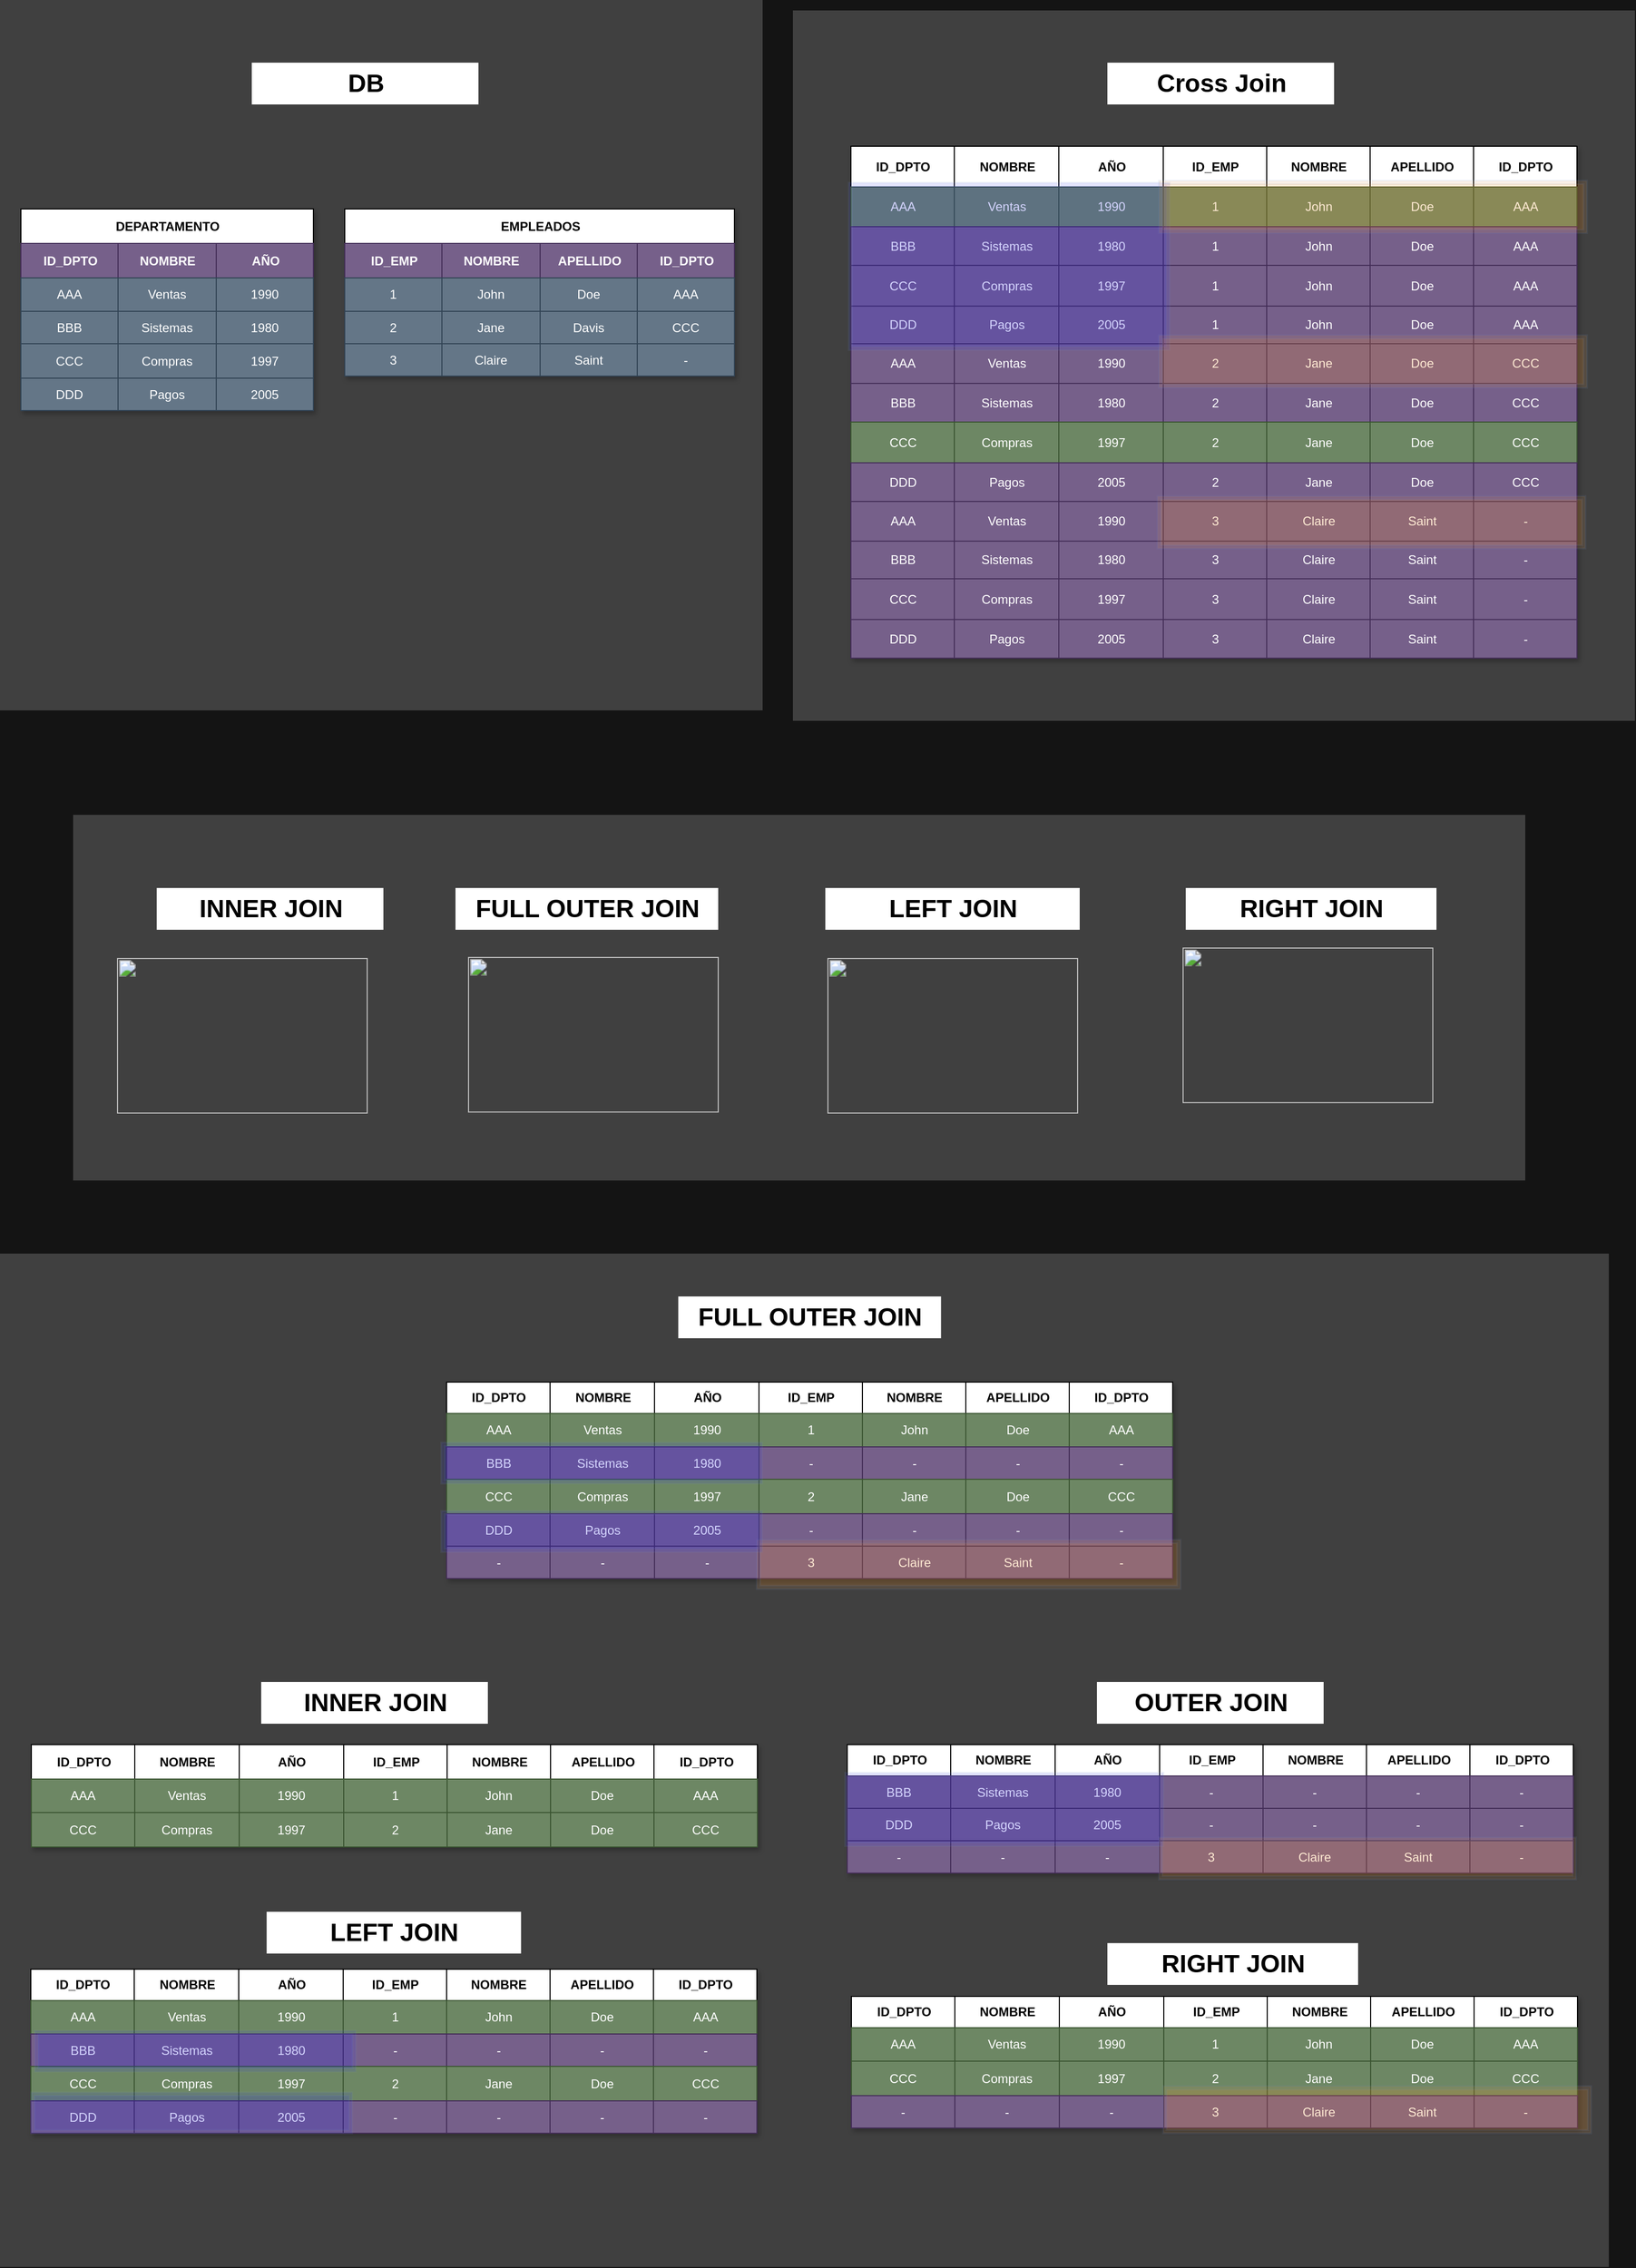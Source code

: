 <mxfile version="21.8.0" type="google" pages="2">
  <diagram name="JOIN" id="fOX33tevxBuaOdeMFTLn">
    <mxGraphModel grid="1" page="1" gridSize="10" guides="1" tooltips="1" connect="1" arrows="1" fold="1" pageScale="1" pageWidth="827" pageHeight="1169" background="#141414" math="0" shadow="0">
      <root>
        <mxCell id="0" />
        <mxCell id="1" parent="0" />
        <mxCell id="TEid04j9A3Zpl3SrCsC--4" value="" style="shape=ext;double=1;rounded=0;whiteSpace=wrap;html=1;fillColor=#404040;strokeColor=none;" vertex="1" parent="1">
          <mxGeometry x="-1520" y="930" width="1390" height="350" as="geometry" />
        </mxCell>
        <mxCell id="ve7oyNP27hdTPOgUxsoA-433" value="" style="shape=ext;double=1;rounded=0;whiteSpace=wrap;html=1;fillColor=#404040;strokeColor=none;" vertex="1" parent="1">
          <mxGeometry x="-1590" y="150" width="730" height="680" as="geometry" />
        </mxCell>
        <mxCell id="_qZ5ijFEKR3H7ATTj_Hi-58" value="Assets" style="childLayout=tableLayout;recursiveResize=0;strokeColor=#000000;fillColor=#bac8d3;shadow=1;" vertex="1" parent="1">
          <mxGeometry x="-1570" y="350" width="280" height="193" as="geometry" />
        </mxCell>
        <mxCell id="_qZ5ijFEKR3H7ATTj_Hi-123" style="shape=tableRow;horizontal=0;startSize=0;swimlaneHead=0;swimlaneBody=0;top=0;left=0;bottom=0;right=0;dropTarget=0;collapsible=0;recursiveResize=0;expand=0;fontStyle=0;strokeColor=inherit;fillColor=#ffffff;movable=1;resizable=1;rotatable=1;deletable=1;editable=1;locked=0;connectable=1;" vertex="1" parent="_qZ5ijFEKR3H7ATTj_Hi-58">
          <mxGeometry width="280" height="33" as="geometry" />
        </mxCell>
        <mxCell id="_qZ5ijFEKR3H7ATTj_Hi-124" value="DEPARTAMENTO" style="connectable=0;recursiveResize=0;align=center;fontStyle=1;html=1;rowspan=1;colspan=3;strokeColor=inherit;" vertex="1" parent="_qZ5ijFEKR3H7ATTj_Hi-123">
          <mxGeometry width="280" height="33" as="geometry">
            <mxRectangle width="93" height="33" as="alternateBounds" />
          </mxGeometry>
        </mxCell>
        <mxCell id="_qZ5ijFEKR3H7ATTj_Hi-125" value="" style="connectable=0;recursiveResize=0;strokeColor=#432D57;fillColor=#76608a;align=center;fontStyle=1;fontColor=#ffffff;html=1;" visible="0" vertex="1" parent="_qZ5ijFEKR3H7ATTj_Hi-123">
          <mxGeometry x="93" width="94" height="33" as="geometry">
            <mxRectangle width="94" height="33" as="alternateBounds" />
          </mxGeometry>
        </mxCell>
        <mxCell id="_qZ5ijFEKR3H7ATTj_Hi-126" value="" style="connectable=0;recursiveResize=0;strokeColor=#432D57;fillColor=#76608a;align=center;fontStyle=1;fontColor=#ffffff;html=1;" visible="0" vertex="1" parent="_qZ5ijFEKR3H7ATTj_Hi-123">
          <mxGeometry x="187" width="93" height="33" as="geometry">
            <mxRectangle width="93" height="33" as="alternateBounds" />
          </mxGeometry>
        </mxCell>
        <mxCell id="_qZ5ijFEKR3H7ATTj_Hi-176" style="shape=tableRow;horizontal=0;startSize=0;swimlaneHead=0;swimlaneBody=0;top=0;left=0;bottom=0;right=0;dropTarget=0;collapsible=0;recursiveResize=0;expand=0;fontStyle=0;strokeColor=inherit;fillColor=#ffffff;" vertex="1" parent="_qZ5ijFEKR3H7ATTj_Hi-58">
          <mxGeometry y="33" width="280" height="33" as="geometry" />
        </mxCell>
        <mxCell id="_qZ5ijFEKR3H7ATTj_Hi-177" value="ID_DPTO" style="connectable=0;recursiveResize=0;strokeColor=#432D57;fillColor=#76608a;align=center;fontStyle=1;fontColor=#ffffff;html=1;" vertex="1" parent="_qZ5ijFEKR3H7ATTj_Hi-176">
          <mxGeometry width="93" height="33" as="geometry">
            <mxRectangle width="93" height="33" as="alternateBounds" />
          </mxGeometry>
        </mxCell>
        <mxCell id="_qZ5ijFEKR3H7ATTj_Hi-178" value="NOMBRE" style="connectable=0;recursiveResize=0;strokeColor=#432D57;fillColor=#76608a;align=center;fontStyle=1;fontColor=#ffffff;html=1;" vertex="1" parent="_qZ5ijFEKR3H7ATTj_Hi-176">
          <mxGeometry x="93" width="94" height="33" as="geometry">
            <mxRectangle width="94" height="33" as="alternateBounds" />
          </mxGeometry>
        </mxCell>
        <mxCell id="_qZ5ijFEKR3H7ATTj_Hi-179" value="AÑO" style="connectable=0;recursiveResize=0;strokeColor=#432D57;fillColor=#76608a;align=center;fontStyle=1;fontColor=#ffffff;html=1;" vertex="1" parent="_qZ5ijFEKR3H7ATTj_Hi-176">
          <mxGeometry x="187" width="93" height="33" as="geometry">
            <mxRectangle width="93" height="33" as="alternateBounds" />
          </mxGeometry>
        </mxCell>
        <mxCell id="_qZ5ijFEKR3H7ATTj_Hi-63" value="" style="shape=tableRow;horizontal=0;startSize=0;swimlaneHead=0;swimlaneBody=0;top=0;left=0;bottom=0;right=0;dropTarget=0;collapsible=0;recursiveResize=0;expand=0;fontStyle=0;strokeColor=inherit;fillColor=#ffffff;" vertex="1" parent="_qZ5ijFEKR3H7ATTj_Hi-58">
          <mxGeometry y="66" width="280" height="32" as="geometry" />
        </mxCell>
        <mxCell id="_qZ5ijFEKR3H7ATTj_Hi-64" value="AAA" style="connectable=0;recursiveResize=0;strokeColor=#314354;fillColor=#647687;align=center;whiteSpace=wrap;html=1;fontColor=#ffffff;" vertex="1" parent="_qZ5ijFEKR3H7ATTj_Hi-63">
          <mxGeometry width="93" height="32" as="geometry">
            <mxRectangle width="93" height="32" as="alternateBounds" />
          </mxGeometry>
        </mxCell>
        <mxCell id="_qZ5ijFEKR3H7ATTj_Hi-65" value="Ventas" style="connectable=0;recursiveResize=0;strokeColor=#314354;fillColor=#647687;align=center;whiteSpace=wrap;html=1;fontColor=#ffffff;" vertex="1" parent="_qZ5ijFEKR3H7ATTj_Hi-63">
          <mxGeometry x="93" width="94" height="32" as="geometry">
            <mxRectangle width="94" height="32" as="alternateBounds" />
          </mxGeometry>
        </mxCell>
        <mxCell id="_qZ5ijFEKR3H7ATTj_Hi-66" value="1990" style="connectable=0;recursiveResize=0;strokeColor=#314354;fillColor=#647687;align=center;whiteSpace=wrap;html=1;fontColor=#ffffff;" vertex="1" parent="_qZ5ijFEKR3H7ATTj_Hi-63">
          <mxGeometry x="187" width="93" height="32" as="geometry">
            <mxRectangle width="93" height="32" as="alternateBounds" />
          </mxGeometry>
        </mxCell>
        <mxCell id="_qZ5ijFEKR3H7ATTj_Hi-67" value="" style="shape=tableRow;horizontal=0;startSize=0;swimlaneHead=0;swimlaneBody=0;top=0;left=0;bottom=0;right=0;dropTarget=0;collapsible=0;recursiveResize=0;expand=0;fontStyle=1;strokeColor=inherit;fillColor=#EAF2D3;" vertex="1" parent="_qZ5ijFEKR3H7ATTj_Hi-58">
          <mxGeometry y="98" width="280" height="31" as="geometry" />
        </mxCell>
        <mxCell id="_qZ5ijFEKR3H7ATTj_Hi-68" value="BBB" style="connectable=0;recursiveResize=0;strokeColor=#314354;fillColor=#647687;whiteSpace=wrap;html=1;fontColor=#ffffff;" vertex="1" parent="_qZ5ijFEKR3H7ATTj_Hi-67">
          <mxGeometry width="93" height="31" as="geometry">
            <mxRectangle width="93" height="31" as="alternateBounds" />
          </mxGeometry>
        </mxCell>
        <mxCell id="_qZ5ijFEKR3H7ATTj_Hi-69" value="Sistemas" style="connectable=0;recursiveResize=0;strokeColor=#314354;fillColor=#647687;whiteSpace=wrap;html=1;fontColor=#ffffff;" vertex="1" parent="_qZ5ijFEKR3H7ATTj_Hi-67">
          <mxGeometry x="93" width="94" height="31" as="geometry">
            <mxRectangle width="94" height="31" as="alternateBounds" />
          </mxGeometry>
        </mxCell>
        <mxCell id="_qZ5ijFEKR3H7ATTj_Hi-70" value="1980" style="connectable=0;recursiveResize=0;strokeColor=#314354;fillColor=#647687;whiteSpace=wrap;html=1;fontColor=#ffffff;" vertex="1" parent="_qZ5ijFEKR3H7ATTj_Hi-67">
          <mxGeometry x="187" width="93" height="31" as="geometry">
            <mxRectangle width="93" height="31" as="alternateBounds" />
          </mxGeometry>
        </mxCell>
        <mxCell id="_qZ5ijFEKR3H7ATTj_Hi-71" value="" style="shape=tableRow;horizontal=0;startSize=0;swimlaneHead=0;swimlaneBody=0;top=0;left=0;bottom=0;right=0;dropTarget=0;collapsible=0;recursiveResize=0;expand=0;fontStyle=0;strokeColor=inherit;fillColor=#ffffff;" vertex="1" parent="_qZ5ijFEKR3H7ATTj_Hi-58">
          <mxGeometry y="129" width="280" height="33" as="geometry" />
        </mxCell>
        <mxCell id="_qZ5ijFEKR3H7ATTj_Hi-72" value="CCC" style="connectable=0;recursiveResize=0;strokeColor=#314354;fillColor=#647687;fontStyle=0;align=center;whiteSpace=wrap;html=1;fontColor=#ffffff;" vertex="1" parent="_qZ5ijFEKR3H7ATTj_Hi-71">
          <mxGeometry width="93" height="33" as="geometry">
            <mxRectangle width="93" height="33" as="alternateBounds" />
          </mxGeometry>
        </mxCell>
        <mxCell id="_qZ5ijFEKR3H7ATTj_Hi-73" value="Compras" style="connectable=0;recursiveResize=0;strokeColor=#314354;fillColor=#647687;fontStyle=0;align=center;whiteSpace=wrap;html=1;fontColor=#ffffff;" vertex="1" parent="_qZ5ijFEKR3H7ATTj_Hi-71">
          <mxGeometry x="93" width="94" height="33" as="geometry">
            <mxRectangle width="94" height="33" as="alternateBounds" />
          </mxGeometry>
        </mxCell>
        <mxCell id="_qZ5ijFEKR3H7ATTj_Hi-74" value="1997" style="connectable=0;recursiveResize=0;strokeColor=#314354;fillColor=#647687;fontStyle=0;align=center;whiteSpace=wrap;html=1;fontColor=#ffffff;" vertex="1" parent="_qZ5ijFEKR3H7ATTj_Hi-71">
          <mxGeometry x="187" width="93" height="33" as="geometry">
            <mxRectangle width="93" height="33" as="alternateBounds" />
          </mxGeometry>
        </mxCell>
        <mxCell id="_qZ5ijFEKR3H7ATTj_Hi-75" value="" style="shape=tableRow;horizontal=0;startSize=0;swimlaneHead=0;swimlaneBody=0;top=0;left=0;bottom=0;right=0;dropTarget=0;collapsible=0;recursiveResize=0;expand=0;fontStyle=1;strokeColor=inherit;fillColor=#EAF2D3;" vertex="1" parent="_qZ5ijFEKR3H7ATTj_Hi-58">
          <mxGeometry y="162" width="280" height="31" as="geometry" />
        </mxCell>
        <mxCell id="_qZ5ijFEKR3H7ATTj_Hi-76" value="DDD" style="connectable=0;recursiveResize=0;strokeColor=#314354;fillColor=#647687;whiteSpace=wrap;html=1;fontColor=#ffffff;" vertex="1" parent="_qZ5ijFEKR3H7ATTj_Hi-75">
          <mxGeometry width="93" height="31" as="geometry">
            <mxRectangle width="93" height="31" as="alternateBounds" />
          </mxGeometry>
        </mxCell>
        <mxCell id="_qZ5ijFEKR3H7ATTj_Hi-77" value="Pagos" style="connectable=0;recursiveResize=0;strokeColor=#314354;fillColor=#647687;whiteSpace=wrap;html=1;fontColor=#ffffff;" vertex="1" parent="_qZ5ijFEKR3H7ATTj_Hi-75">
          <mxGeometry x="93" width="94" height="31" as="geometry">
            <mxRectangle width="94" height="31" as="alternateBounds" />
          </mxGeometry>
        </mxCell>
        <mxCell id="_qZ5ijFEKR3H7ATTj_Hi-78" value="2005" style="connectable=0;recursiveResize=0;strokeColor=#314354;fillColor=#647687;whiteSpace=wrap;html=1;fontColor=#ffffff;" vertex="1" parent="_qZ5ijFEKR3H7ATTj_Hi-75">
          <mxGeometry x="187" width="93" height="31" as="geometry">
            <mxRectangle width="93" height="31" as="alternateBounds" />
          </mxGeometry>
        </mxCell>
        <mxCell id="TEid04j9A3Zpl3SrCsC--69" style="edgeStyle=none;curved=1;rounded=0;orthogonalLoop=1;jettySize=auto;html=1;exitX=0.5;exitY=0;exitDx=0;exitDy=0;fontSize=12;startSize=8;endSize=8;" edge="1" parent="_qZ5ijFEKR3H7ATTj_Hi-58" source="_qZ5ijFEKR3H7ATTj_Hi-123" target="_qZ5ijFEKR3H7ATTj_Hi-123">
          <mxGeometry relative="1" as="geometry" />
        </mxCell>
        <mxCell id="_qZ5ijFEKR3H7ATTj_Hi-127" value="Assets" style="childLayout=tableLayout;recursiveResize=0;shadow=1;" vertex="1" parent="1">
          <mxGeometry x="-1260" y="350" width="373" height="160" as="geometry" />
        </mxCell>
        <mxCell id="_qZ5ijFEKR3H7ATTj_Hi-128" style="shape=tableRow;horizontal=0;startSize=0;swimlaneHead=0;swimlaneBody=0;top=0;left=0;bottom=0;right=0;dropTarget=0;collapsible=0;recursiveResize=0;expand=0;fontStyle=0;" vertex="1" parent="_qZ5ijFEKR3H7ATTj_Hi-127">
          <mxGeometry width="373" height="33" as="geometry" />
        </mxCell>
        <mxCell id="_qZ5ijFEKR3H7ATTj_Hi-129" value="EMPLEADOS" style="connectable=0;recursiveResize=0;align=center;fontStyle=1;html=1;strokeColor=#000000;rowspan=1;colspan=4;" vertex="1" parent="_qZ5ijFEKR3H7ATTj_Hi-128">
          <mxGeometry width="373" height="33" as="geometry">
            <mxRectangle width="93" height="33" as="alternateBounds" />
          </mxGeometry>
        </mxCell>
        <mxCell id="_qZ5ijFEKR3H7ATTj_Hi-130" value="" style="connectable=0;recursiveResize=0;strokeColor=#432D57;fillColor=#76608a;align=center;fontStyle=1;fontColor=#ffffff;html=1;" visible="0" vertex="1" parent="_qZ5ijFEKR3H7ATTj_Hi-128">
          <mxGeometry x="93" width="94" height="33" as="geometry">
            <mxRectangle width="94" height="33" as="alternateBounds" />
          </mxGeometry>
        </mxCell>
        <mxCell id="_qZ5ijFEKR3H7ATTj_Hi-131" value="" style="connectable=0;recursiveResize=0;strokeColor=#432D57;fillColor=#76608a;align=center;fontStyle=1;fontColor=#ffffff;html=1;" visible="0" vertex="1" parent="_qZ5ijFEKR3H7ATTj_Hi-128">
          <mxGeometry x="187" width="93" height="33" as="geometry">
            <mxRectangle width="93" height="33" as="alternateBounds" />
          </mxGeometry>
        </mxCell>
        <mxCell id="_qZ5ijFEKR3H7ATTj_Hi-264" style="connectable=0;recursiveResize=0;strokeColor=#432D57;fillColor=#76608a;align=center;fontStyle=1;fontColor=#ffffff;html=1;" visible="0" vertex="1" parent="_qZ5ijFEKR3H7ATTj_Hi-128">
          <mxGeometry x="280" width="93" height="33" as="geometry">
            <mxRectangle width="93" height="33" as="alternateBounds" />
          </mxGeometry>
        </mxCell>
        <mxCell id="_qZ5ijFEKR3H7ATTj_Hi-180" style="shape=tableRow;horizontal=0;startSize=0;swimlaneHead=0;swimlaneBody=0;top=0;left=0;bottom=0;right=0;dropTarget=0;collapsible=0;recursiveResize=0;expand=0;fontStyle=0;strokeColor=inherit;fillColor=#ffffff;" vertex="1" parent="_qZ5ijFEKR3H7ATTj_Hi-127">
          <mxGeometry y="33" width="373" height="33" as="geometry" />
        </mxCell>
        <mxCell id="_qZ5ijFEKR3H7ATTj_Hi-181" value="ID_EMP" style="connectable=0;recursiveResize=0;strokeColor=#432D57;fillColor=#76608a;align=center;fontStyle=1;fontColor=#ffffff;html=1;" vertex="1" parent="_qZ5ijFEKR3H7ATTj_Hi-180">
          <mxGeometry width="93" height="33" as="geometry">
            <mxRectangle width="93" height="33" as="alternateBounds" />
          </mxGeometry>
        </mxCell>
        <mxCell id="_qZ5ijFEKR3H7ATTj_Hi-182" value="NOMBRE" style="connectable=0;recursiveResize=0;strokeColor=#432D57;fillColor=#76608a;align=center;fontStyle=1;fontColor=#ffffff;html=1;" vertex="1" parent="_qZ5ijFEKR3H7ATTj_Hi-180">
          <mxGeometry x="93" width="94" height="33" as="geometry">
            <mxRectangle width="94" height="33" as="alternateBounds" />
          </mxGeometry>
        </mxCell>
        <mxCell id="_qZ5ijFEKR3H7ATTj_Hi-183" value="APELLIDO" style="connectable=0;recursiveResize=0;strokeColor=#432D57;fillColor=#76608a;align=center;fontStyle=1;fontColor=#ffffff;html=1;" vertex="1" parent="_qZ5ijFEKR3H7ATTj_Hi-180">
          <mxGeometry x="187" width="93" height="33" as="geometry">
            <mxRectangle width="93" height="33" as="alternateBounds" />
          </mxGeometry>
        </mxCell>
        <mxCell id="_qZ5ijFEKR3H7ATTj_Hi-265" value="ID_DPTO" style="connectable=0;recursiveResize=0;strokeColor=#432D57;fillColor=#76608a;align=center;fontStyle=1;fontColor=#ffffff;html=1;" vertex="1" parent="_qZ5ijFEKR3H7ATTj_Hi-180">
          <mxGeometry x="280" width="93" height="33" as="geometry">
            <mxRectangle width="93" height="33" as="alternateBounds" />
          </mxGeometry>
        </mxCell>
        <mxCell id="_qZ5ijFEKR3H7ATTj_Hi-132" value="" style="shape=tableRow;horizontal=0;startSize=0;swimlaneHead=0;swimlaneBody=0;top=0;left=0;bottom=0;right=0;dropTarget=0;collapsible=0;recursiveResize=0;expand=0;fontStyle=0;strokeColor=inherit;fillColor=#ffffff;" vertex="1" parent="_qZ5ijFEKR3H7ATTj_Hi-127">
          <mxGeometry y="66" width="373" height="32" as="geometry" />
        </mxCell>
        <mxCell id="_qZ5ijFEKR3H7ATTj_Hi-133" value="1" style="connectable=0;recursiveResize=0;strokeColor=#314354;fillColor=#647687;align=center;whiteSpace=wrap;html=1;fontColor=#ffffff;" vertex="1" parent="_qZ5ijFEKR3H7ATTj_Hi-132">
          <mxGeometry width="93" height="32" as="geometry">
            <mxRectangle width="93" height="32" as="alternateBounds" />
          </mxGeometry>
        </mxCell>
        <mxCell id="_qZ5ijFEKR3H7ATTj_Hi-134" value="John" style="connectable=0;recursiveResize=0;strokeColor=#314354;fillColor=#647687;align=center;whiteSpace=wrap;html=1;fontColor=#ffffff;" vertex="1" parent="_qZ5ijFEKR3H7ATTj_Hi-132">
          <mxGeometry x="93" width="94" height="32" as="geometry">
            <mxRectangle width="94" height="32" as="alternateBounds" />
          </mxGeometry>
        </mxCell>
        <mxCell id="_qZ5ijFEKR3H7ATTj_Hi-135" value="Doe" style="connectable=0;recursiveResize=0;strokeColor=#314354;fillColor=#647687;align=center;whiteSpace=wrap;html=1;fontColor=#ffffff;" vertex="1" parent="_qZ5ijFEKR3H7ATTj_Hi-132">
          <mxGeometry x="187" width="93" height="32" as="geometry">
            <mxRectangle width="93" height="32" as="alternateBounds" />
          </mxGeometry>
        </mxCell>
        <mxCell id="_qZ5ijFEKR3H7ATTj_Hi-266" value="AAA" style="connectable=0;recursiveResize=0;strokeColor=#314354;fillColor=#647687;align=center;whiteSpace=wrap;html=1;fontColor=#ffffff;" vertex="1" parent="_qZ5ijFEKR3H7ATTj_Hi-132">
          <mxGeometry x="280" width="93" height="32" as="geometry">
            <mxRectangle width="93" height="32" as="alternateBounds" />
          </mxGeometry>
        </mxCell>
        <mxCell id="_qZ5ijFEKR3H7ATTj_Hi-136" value="" style="shape=tableRow;horizontal=0;startSize=0;swimlaneHead=0;swimlaneBody=0;top=0;left=0;bottom=0;right=0;dropTarget=0;collapsible=0;recursiveResize=0;expand=0;fontStyle=1;strokeColor=inherit;fillColor=#EAF2D3;" vertex="1" parent="_qZ5ijFEKR3H7ATTj_Hi-127">
          <mxGeometry y="98" width="373" height="31" as="geometry" />
        </mxCell>
        <mxCell id="_qZ5ijFEKR3H7ATTj_Hi-137" value="2" style="connectable=0;recursiveResize=0;strokeColor=#314354;fillColor=#647687;whiteSpace=wrap;html=1;fontColor=#ffffff;" vertex="1" parent="_qZ5ijFEKR3H7ATTj_Hi-136">
          <mxGeometry width="93" height="31" as="geometry">
            <mxRectangle width="93" height="31" as="alternateBounds" />
          </mxGeometry>
        </mxCell>
        <mxCell id="_qZ5ijFEKR3H7ATTj_Hi-138" value="Jane" style="connectable=0;recursiveResize=0;strokeColor=#314354;fillColor=#647687;whiteSpace=wrap;html=1;fontColor=#ffffff;" vertex="1" parent="_qZ5ijFEKR3H7ATTj_Hi-136">
          <mxGeometry x="93" width="94" height="31" as="geometry">
            <mxRectangle width="94" height="31" as="alternateBounds" />
          </mxGeometry>
        </mxCell>
        <mxCell id="_qZ5ijFEKR3H7ATTj_Hi-139" value="Davis" style="connectable=0;recursiveResize=0;strokeColor=#314354;fillColor=#647687;whiteSpace=wrap;html=1;fontColor=#ffffff;" vertex="1" parent="_qZ5ijFEKR3H7ATTj_Hi-136">
          <mxGeometry x="187" width="93" height="31" as="geometry">
            <mxRectangle width="93" height="31" as="alternateBounds" />
          </mxGeometry>
        </mxCell>
        <mxCell id="_qZ5ijFEKR3H7ATTj_Hi-267" value="CCC" style="connectable=0;recursiveResize=0;strokeColor=#314354;fillColor=#647687;whiteSpace=wrap;html=1;fontColor=#ffffff;" vertex="1" parent="_qZ5ijFEKR3H7ATTj_Hi-136">
          <mxGeometry x="280" width="93" height="31" as="geometry">
            <mxRectangle width="93" height="31" as="alternateBounds" />
          </mxGeometry>
        </mxCell>
        <mxCell id="_qZ5ijFEKR3H7ATTj_Hi-920" style="shape=tableRow;horizontal=0;startSize=0;swimlaneHead=0;swimlaneBody=0;top=0;left=0;bottom=0;right=0;dropTarget=0;collapsible=0;recursiveResize=0;expand=0;fontStyle=1;strokeColor=inherit;fillColor=#EAF2D3;" vertex="1" parent="_qZ5ijFEKR3H7ATTj_Hi-127">
          <mxGeometry y="129" width="373" height="31" as="geometry" />
        </mxCell>
        <mxCell id="_qZ5ijFEKR3H7ATTj_Hi-921" value="3" style="connectable=0;recursiveResize=0;strokeColor=#314354;fillColor=#647687;whiteSpace=wrap;html=1;fontColor=#ffffff;" vertex="1" parent="_qZ5ijFEKR3H7ATTj_Hi-920">
          <mxGeometry width="93" height="31" as="geometry">
            <mxRectangle width="93" height="31" as="alternateBounds" />
          </mxGeometry>
        </mxCell>
        <mxCell id="_qZ5ijFEKR3H7ATTj_Hi-922" value="Claire" style="connectable=0;recursiveResize=0;strokeColor=#314354;fillColor=#647687;whiteSpace=wrap;html=1;fontColor=#ffffff;" vertex="1" parent="_qZ5ijFEKR3H7ATTj_Hi-920">
          <mxGeometry x="93" width="94" height="31" as="geometry">
            <mxRectangle width="94" height="31" as="alternateBounds" />
          </mxGeometry>
        </mxCell>
        <mxCell id="_qZ5ijFEKR3H7ATTj_Hi-923" value="Saint" style="connectable=0;recursiveResize=0;strokeColor=#314354;fillColor=#647687;whiteSpace=wrap;html=1;fontColor=#ffffff;" vertex="1" parent="_qZ5ijFEKR3H7ATTj_Hi-920">
          <mxGeometry x="187" width="93" height="31" as="geometry">
            <mxRectangle width="93" height="31" as="alternateBounds" />
          </mxGeometry>
        </mxCell>
        <mxCell id="_qZ5ijFEKR3H7ATTj_Hi-924" value="-" style="connectable=0;recursiveResize=0;strokeColor=#314354;fillColor=#647687;whiteSpace=wrap;html=1;fontColor=#ffffff;" vertex="1" parent="_qZ5ijFEKR3H7ATTj_Hi-920">
          <mxGeometry x="280" width="93" height="31" as="geometry">
            <mxRectangle width="93" height="31" as="alternateBounds" />
          </mxGeometry>
        </mxCell>
        <mxCell id="_qZ5ijFEKR3H7ATTj_Hi-222" value="" style="shape=ext;double=1;rounded=0;whiteSpace=wrap;html=1;fillColor=#404040;fontColor=#ffffff;strokeColor=none;" vertex="1" parent="1">
          <mxGeometry x="-831" y="160" width="806" height="680" as="geometry" />
        </mxCell>
        <mxCell id="_qZ5ijFEKR3H7ATTj_Hi-192" value="Assets" style="childLayout=tableLayout;recursiveResize=0;strokeColor=#000000;fillColor=#bac8d3;shadow=1;" vertex="1" parent="1">
          <mxGeometry x="-775.5" y="290" width="695" height="490" as="geometry" />
        </mxCell>
        <mxCell id="_qZ5ijFEKR3H7ATTj_Hi-197" style="shape=tableRow;horizontal=0;startSize=0;swimlaneHead=0;swimlaneBody=0;top=0;left=0;bottom=0;right=0;dropTarget=0;collapsible=0;recursiveResize=0;expand=0;fontStyle=0;strokeColor=inherit;fillColor=#ffffff;" vertex="1" parent="_qZ5ijFEKR3H7ATTj_Hi-192">
          <mxGeometry width="695" height="39" as="geometry" />
        </mxCell>
        <mxCell id="_qZ5ijFEKR3H7ATTj_Hi-198" value="ID_DPTO" style="connectable=0;recursiveResize=0;align=center;fontStyle=1;html=1;" vertex="1" parent="_qZ5ijFEKR3H7ATTj_Hi-197">
          <mxGeometry width="99" height="39" as="geometry">
            <mxRectangle width="99" height="39" as="alternateBounds" />
          </mxGeometry>
        </mxCell>
        <mxCell id="_qZ5ijFEKR3H7ATTj_Hi-199" value="NOMBRE" style="connectable=0;recursiveResize=0;align=center;fontStyle=1;html=1;" vertex="1" parent="_qZ5ijFEKR3H7ATTj_Hi-197">
          <mxGeometry x="99" width="100" height="39" as="geometry">
            <mxRectangle width="100" height="39" as="alternateBounds" />
          </mxGeometry>
        </mxCell>
        <mxCell id="_qZ5ijFEKR3H7ATTj_Hi-200" value="AÑO" style="connectable=0;recursiveResize=0;align=center;fontStyle=1;html=1;" vertex="1" parent="_qZ5ijFEKR3H7ATTj_Hi-197">
          <mxGeometry x="199" width="100" height="39" as="geometry">
            <mxRectangle width="100" height="39" as="alternateBounds" />
          </mxGeometry>
        </mxCell>
        <mxCell id="_qZ5ijFEKR3H7ATTj_Hi-244" value="ID_EMP" style="connectable=0;recursiveResize=0;align=center;fontStyle=1;html=1;" vertex="1" parent="_qZ5ijFEKR3H7ATTj_Hi-197">
          <mxGeometry x="299" width="99" height="39" as="geometry">
            <mxRectangle width="99" height="39" as="alternateBounds" />
          </mxGeometry>
        </mxCell>
        <mxCell id="_qZ5ijFEKR3H7ATTj_Hi-251" value="NOMBRE" style="connectable=0;recursiveResize=0;align=center;fontStyle=1;html=1;" vertex="1" parent="_qZ5ijFEKR3H7ATTj_Hi-197">
          <mxGeometry x="398" width="99" height="39" as="geometry">
            <mxRectangle width="99" height="39" as="alternateBounds" />
          </mxGeometry>
        </mxCell>
        <mxCell id="_qZ5ijFEKR3H7ATTj_Hi-258" value="APELLIDO" style="connectable=0;recursiveResize=0;align=center;fontStyle=1;html=1;" vertex="1" parent="_qZ5ijFEKR3H7ATTj_Hi-197">
          <mxGeometry x="497" width="99" height="39" as="geometry">
            <mxRectangle width="99" height="39" as="alternateBounds" />
          </mxGeometry>
        </mxCell>
        <mxCell id="_qZ5ijFEKR3H7ATTj_Hi-270" value="ID_DPTO" style="connectable=0;recursiveResize=0;align=center;fontStyle=1;html=1;" vertex="1" parent="_qZ5ijFEKR3H7ATTj_Hi-197">
          <mxGeometry x="596" width="99" height="39" as="geometry">
            <mxRectangle width="99" height="39" as="alternateBounds" />
          </mxGeometry>
        </mxCell>
        <mxCell id="_qZ5ijFEKR3H7ATTj_Hi-201" value="" style="shape=tableRow;horizontal=0;startSize=0;swimlaneHead=0;swimlaneBody=0;top=0;left=0;bottom=0;right=0;dropTarget=0;collapsible=0;recursiveResize=0;expand=0;fontStyle=0;strokeColor=inherit;fillColor=#ffffff;" vertex="1" parent="_qZ5ijFEKR3H7ATTj_Hi-192">
          <mxGeometry y="39" width="695" height="38" as="geometry" />
        </mxCell>
        <mxCell id="_qZ5ijFEKR3H7ATTj_Hi-202" value="AAA" style="connectable=0;recursiveResize=0;strokeColor=#3A5431;fillColor=#6d8764;align=center;whiteSpace=wrap;html=1;fontColor=#ffffff;" vertex="1" parent="_qZ5ijFEKR3H7ATTj_Hi-201">
          <mxGeometry width="99" height="38" as="geometry">
            <mxRectangle width="99" height="38" as="alternateBounds" />
          </mxGeometry>
        </mxCell>
        <mxCell id="_qZ5ijFEKR3H7ATTj_Hi-203" value="Ventas" style="connectable=0;recursiveResize=0;strokeColor=#3A5431;fillColor=#6d8764;align=center;whiteSpace=wrap;html=1;fontColor=#ffffff;" vertex="1" parent="_qZ5ijFEKR3H7ATTj_Hi-201">
          <mxGeometry x="99" width="100" height="38" as="geometry">
            <mxRectangle width="100" height="38" as="alternateBounds" />
          </mxGeometry>
        </mxCell>
        <mxCell id="_qZ5ijFEKR3H7ATTj_Hi-204" value="1990" style="connectable=0;recursiveResize=0;strokeColor=#3A5431;fillColor=#6d8764;align=center;whiteSpace=wrap;html=1;fontColor=#ffffff;" vertex="1" parent="_qZ5ijFEKR3H7ATTj_Hi-201">
          <mxGeometry x="199" width="100" height="38" as="geometry">
            <mxRectangle width="100" height="38" as="alternateBounds" />
          </mxGeometry>
        </mxCell>
        <mxCell id="_qZ5ijFEKR3H7ATTj_Hi-245" value="1" style="connectable=0;recursiveResize=0;strokeColor=#3A5431;fillColor=#6d8764;align=center;whiteSpace=wrap;html=1;fontColor=#ffffff;" vertex="1" parent="_qZ5ijFEKR3H7ATTj_Hi-201">
          <mxGeometry x="299" width="99" height="38" as="geometry">
            <mxRectangle width="99" height="38" as="alternateBounds" />
          </mxGeometry>
        </mxCell>
        <mxCell id="_qZ5ijFEKR3H7ATTj_Hi-252" value="John" style="connectable=0;recursiveResize=0;strokeColor=#3A5431;fillColor=#6d8764;align=center;whiteSpace=wrap;html=1;fontColor=#ffffff;" vertex="1" parent="_qZ5ijFEKR3H7ATTj_Hi-201">
          <mxGeometry x="398" width="99" height="38" as="geometry">
            <mxRectangle width="99" height="38" as="alternateBounds" />
          </mxGeometry>
        </mxCell>
        <mxCell id="_qZ5ijFEKR3H7ATTj_Hi-259" value="Doe" style="connectable=0;recursiveResize=0;strokeColor=#3A5431;fillColor=#6d8764;align=center;whiteSpace=wrap;html=1;fontColor=#ffffff;" vertex="1" parent="_qZ5ijFEKR3H7ATTj_Hi-201">
          <mxGeometry x="497" width="99" height="38" as="geometry">
            <mxRectangle width="99" height="38" as="alternateBounds" />
          </mxGeometry>
        </mxCell>
        <mxCell id="_qZ5ijFEKR3H7ATTj_Hi-271" value="AAA" style="connectable=0;recursiveResize=0;strokeColor=#3A5431;fillColor=#6d8764;align=center;whiteSpace=wrap;html=1;fontColor=#ffffff;" vertex="1" parent="_qZ5ijFEKR3H7ATTj_Hi-201">
          <mxGeometry x="596" width="99" height="38" as="geometry">
            <mxRectangle width="99" height="38" as="alternateBounds" />
          </mxGeometry>
        </mxCell>
        <mxCell id="_qZ5ijFEKR3H7ATTj_Hi-205" value="" style="shape=tableRow;horizontal=0;startSize=0;swimlaneHead=0;swimlaneBody=0;top=0;left=0;bottom=0;right=0;dropTarget=0;collapsible=0;recursiveResize=0;expand=0;fontStyle=1;strokeColor=inherit;fillColor=#EAF2D3;" vertex="1" parent="_qZ5ijFEKR3H7ATTj_Hi-192">
          <mxGeometry y="77" width="695" height="37" as="geometry" />
        </mxCell>
        <mxCell id="_qZ5ijFEKR3H7ATTj_Hi-206" value="BBB" style="connectable=0;recursiveResize=0;strokeColor=#432D57;fillColor=#76608a;whiteSpace=wrap;html=1;fontColor=#ffffff;" vertex="1" parent="_qZ5ijFEKR3H7ATTj_Hi-205">
          <mxGeometry width="99" height="37" as="geometry">
            <mxRectangle width="99" height="37" as="alternateBounds" />
          </mxGeometry>
        </mxCell>
        <mxCell id="_qZ5ijFEKR3H7ATTj_Hi-207" value="Sistemas" style="connectable=0;recursiveResize=0;strokeColor=#432D57;fillColor=#76608a;whiteSpace=wrap;html=1;fontColor=#ffffff;" vertex="1" parent="_qZ5ijFEKR3H7ATTj_Hi-205">
          <mxGeometry x="99" width="100" height="37" as="geometry">
            <mxRectangle width="100" height="37" as="alternateBounds" />
          </mxGeometry>
        </mxCell>
        <mxCell id="_qZ5ijFEKR3H7ATTj_Hi-208" value="1980" style="connectable=0;recursiveResize=0;strokeColor=#432D57;fillColor=#76608a;whiteSpace=wrap;html=1;fontColor=#ffffff;" vertex="1" parent="_qZ5ijFEKR3H7ATTj_Hi-205">
          <mxGeometry x="199" width="100" height="37" as="geometry">
            <mxRectangle width="100" height="37" as="alternateBounds" />
          </mxGeometry>
        </mxCell>
        <mxCell id="_qZ5ijFEKR3H7ATTj_Hi-246" value="1" style="connectable=0;recursiveResize=0;strokeColor=#432D57;fillColor=#76608a;whiteSpace=wrap;html=1;fontColor=#ffffff;" vertex="1" parent="_qZ5ijFEKR3H7ATTj_Hi-205">
          <mxGeometry x="299" width="99" height="37" as="geometry">
            <mxRectangle width="99" height="37" as="alternateBounds" />
          </mxGeometry>
        </mxCell>
        <mxCell id="_qZ5ijFEKR3H7ATTj_Hi-253" value="John" style="connectable=0;recursiveResize=0;strokeColor=#432D57;fillColor=#76608a;whiteSpace=wrap;html=1;fontColor=#ffffff;" vertex="1" parent="_qZ5ijFEKR3H7ATTj_Hi-205">
          <mxGeometry x="398" width="99" height="37" as="geometry">
            <mxRectangle width="99" height="37" as="alternateBounds" />
          </mxGeometry>
        </mxCell>
        <mxCell id="_qZ5ijFEKR3H7ATTj_Hi-260" value="Doe" style="connectable=0;recursiveResize=0;strokeColor=#432D57;fillColor=#76608a;whiteSpace=wrap;html=1;fontColor=#ffffff;" vertex="1" parent="_qZ5ijFEKR3H7ATTj_Hi-205">
          <mxGeometry x="497" width="99" height="37" as="geometry">
            <mxRectangle width="99" height="37" as="alternateBounds" />
          </mxGeometry>
        </mxCell>
        <mxCell id="_qZ5ijFEKR3H7ATTj_Hi-272" value="AAA" style="connectable=0;recursiveResize=0;strokeColor=#432D57;fillColor=#76608a;whiteSpace=wrap;html=1;fontColor=#ffffff;" vertex="1" parent="_qZ5ijFEKR3H7ATTj_Hi-205">
          <mxGeometry x="596" width="99" height="37" as="geometry">
            <mxRectangle width="99" height="37" as="alternateBounds" />
          </mxGeometry>
        </mxCell>
        <mxCell id="_qZ5ijFEKR3H7ATTj_Hi-209" value="" style="shape=tableRow;horizontal=0;startSize=0;swimlaneHead=0;swimlaneBody=0;top=0;left=0;bottom=0;right=0;dropTarget=0;collapsible=0;recursiveResize=0;expand=0;fontStyle=0;strokeColor=inherit;fillColor=#ffffff;" vertex="1" parent="_qZ5ijFEKR3H7ATTj_Hi-192">
          <mxGeometry y="114" width="695" height="39" as="geometry" />
        </mxCell>
        <mxCell id="_qZ5ijFEKR3H7ATTj_Hi-210" value="CCC" style="connectable=0;recursiveResize=0;strokeColor=#432D57;fillColor=#76608a;fontStyle=0;align=center;whiteSpace=wrap;html=1;fontColor=#ffffff;" vertex="1" parent="_qZ5ijFEKR3H7ATTj_Hi-209">
          <mxGeometry width="99" height="39" as="geometry">
            <mxRectangle width="99" height="39" as="alternateBounds" />
          </mxGeometry>
        </mxCell>
        <mxCell id="_qZ5ijFEKR3H7ATTj_Hi-211" value="Compras" style="connectable=0;recursiveResize=0;strokeColor=#432D57;fillColor=#76608a;fontStyle=0;align=center;whiteSpace=wrap;html=1;fontColor=#ffffff;" vertex="1" parent="_qZ5ijFEKR3H7ATTj_Hi-209">
          <mxGeometry x="99" width="100" height="39" as="geometry">
            <mxRectangle width="100" height="39" as="alternateBounds" />
          </mxGeometry>
        </mxCell>
        <mxCell id="_qZ5ijFEKR3H7ATTj_Hi-212" value="1997" style="connectable=0;recursiveResize=0;strokeColor=#432D57;fillColor=#76608a;fontStyle=0;align=center;whiteSpace=wrap;html=1;fontColor=#ffffff;" vertex="1" parent="_qZ5ijFEKR3H7ATTj_Hi-209">
          <mxGeometry x="199" width="100" height="39" as="geometry">
            <mxRectangle width="100" height="39" as="alternateBounds" />
          </mxGeometry>
        </mxCell>
        <mxCell id="_qZ5ijFEKR3H7ATTj_Hi-247" value="1" style="connectable=0;recursiveResize=0;strokeColor=#432D57;fillColor=#76608a;fontStyle=0;align=center;whiteSpace=wrap;html=1;fontColor=#ffffff;" vertex="1" parent="_qZ5ijFEKR3H7ATTj_Hi-209">
          <mxGeometry x="299" width="99" height="39" as="geometry">
            <mxRectangle width="99" height="39" as="alternateBounds" />
          </mxGeometry>
        </mxCell>
        <mxCell id="_qZ5ijFEKR3H7ATTj_Hi-254" value="John" style="connectable=0;recursiveResize=0;strokeColor=#432D57;fillColor=#76608a;fontStyle=0;align=center;whiteSpace=wrap;html=1;fontColor=#ffffff;" vertex="1" parent="_qZ5ijFEKR3H7ATTj_Hi-209">
          <mxGeometry x="398" width="99" height="39" as="geometry">
            <mxRectangle width="99" height="39" as="alternateBounds" />
          </mxGeometry>
        </mxCell>
        <mxCell id="_qZ5ijFEKR3H7ATTj_Hi-261" value="Doe" style="connectable=0;recursiveResize=0;strokeColor=#432D57;fillColor=#76608a;fontStyle=0;align=center;whiteSpace=wrap;html=1;fontColor=#ffffff;" vertex="1" parent="_qZ5ijFEKR3H7ATTj_Hi-209">
          <mxGeometry x="497" width="99" height="39" as="geometry">
            <mxRectangle width="99" height="39" as="alternateBounds" />
          </mxGeometry>
        </mxCell>
        <mxCell id="_qZ5ijFEKR3H7ATTj_Hi-273" value="AAA" style="connectable=0;recursiveResize=0;strokeColor=#432D57;fillColor=#76608a;fontStyle=0;align=center;whiteSpace=wrap;html=1;fontColor=#ffffff;" vertex="1" parent="_qZ5ijFEKR3H7ATTj_Hi-209">
          <mxGeometry x="596" width="99" height="39" as="geometry">
            <mxRectangle width="99" height="39" as="alternateBounds" />
          </mxGeometry>
        </mxCell>
        <mxCell id="_qZ5ijFEKR3H7ATTj_Hi-213" value="" style="shape=tableRow;horizontal=0;startSize=0;swimlaneHead=0;swimlaneBody=0;top=0;left=0;bottom=0;right=0;dropTarget=0;collapsible=0;recursiveResize=0;expand=0;fontStyle=1;strokeColor=inherit;fillColor=#EAF2D3;" vertex="1" parent="_qZ5ijFEKR3H7ATTj_Hi-192">
          <mxGeometry y="153" width="695" height="36" as="geometry" />
        </mxCell>
        <mxCell id="_qZ5ijFEKR3H7ATTj_Hi-214" value="DDD" style="connectable=0;recursiveResize=0;strokeColor=#432D57;fillColor=#76608a;whiteSpace=wrap;html=1;fontColor=#ffffff;" vertex="1" parent="_qZ5ijFEKR3H7ATTj_Hi-213">
          <mxGeometry width="99" height="36" as="geometry">
            <mxRectangle width="99" height="36" as="alternateBounds" />
          </mxGeometry>
        </mxCell>
        <mxCell id="_qZ5ijFEKR3H7ATTj_Hi-215" value="Pagos" style="connectable=0;recursiveResize=0;strokeColor=#432D57;fillColor=#76608a;whiteSpace=wrap;html=1;fontColor=#ffffff;" vertex="1" parent="_qZ5ijFEKR3H7ATTj_Hi-213">
          <mxGeometry x="99" width="100" height="36" as="geometry">
            <mxRectangle width="100" height="36" as="alternateBounds" />
          </mxGeometry>
        </mxCell>
        <mxCell id="_qZ5ijFEKR3H7ATTj_Hi-216" value="2005" style="connectable=0;recursiveResize=0;strokeColor=#432D57;fillColor=#76608a;whiteSpace=wrap;html=1;fontColor=#ffffff;" vertex="1" parent="_qZ5ijFEKR3H7ATTj_Hi-213">
          <mxGeometry x="199" width="100" height="36" as="geometry">
            <mxRectangle width="100" height="36" as="alternateBounds" />
          </mxGeometry>
        </mxCell>
        <mxCell id="_qZ5ijFEKR3H7ATTj_Hi-248" value="1" style="connectable=0;recursiveResize=0;strokeColor=#432D57;fillColor=#76608a;whiteSpace=wrap;html=1;fontColor=#ffffff;" vertex="1" parent="_qZ5ijFEKR3H7ATTj_Hi-213">
          <mxGeometry x="299" width="99" height="36" as="geometry">
            <mxRectangle width="99" height="36" as="alternateBounds" />
          </mxGeometry>
        </mxCell>
        <mxCell id="_qZ5ijFEKR3H7ATTj_Hi-255" value="John" style="connectable=0;recursiveResize=0;strokeColor=#432D57;fillColor=#76608a;whiteSpace=wrap;html=1;fontColor=#ffffff;" vertex="1" parent="_qZ5ijFEKR3H7ATTj_Hi-213">
          <mxGeometry x="398" width="99" height="36" as="geometry">
            <mxRectangle width="99" height="36" as="alternateBounds" />
          </mxGeometry>
        </mxCell>
        <mxCell id="_qZ5ijFEKR3H7ATTj_Hi-262" value="Doe" style="connectable=0;recursiveResize=0;strokeColor=#432D57;fillColor=#76608a;whiteSpace=wrap;html=1;fontColor=#ffffff;" vertex="1" parent="_qZ5ijFEKR3H7ATTj_Hi-213">
          <mxGeometry x="497" width="99" height="36" as="geometry">
            <mxRectangle width="99" height="36" as="alternateBounds" />
          </mxGeometry>
        </mxCell>
        <mxCell id="_qZ5ijFEKR3H7ATTj_Hi-274" value="AAA" style="connectable=0;recursiveResize=0;strokeColor=#432D57;fillColor=#76608a;whiteSpace=wrap;html=1;fontColor=#ffffff;" vertex="1" parent="_qZ5ijFEKR3H7ATTj_Hi-213">
          <mxGeometry x="596" width="99" height="36" as="geometry">
            <mxRectangle width="99" height="36" as="alternateBounds" />
          </mxGeometry>
        </mxCell>
        <mxCell id="_qZ5ijFEKR3H7ATTj_Hi-364" value="" style="shape=tableRow;horizontal=0;startSize=0;swimlaneHead=0;swimlaneBody=0;top=0;left=0;bottom=0;right=0;dropTarget=0;collapsible=0;recursiveResize=0;expand=0;fontStyle=0;strokeColor=inherit;fillColor=#ffffff;" vertex="1" parent="_qZ5ijFEKR3H7ATTj_Hi-192">
          <mxGeometry y="189" width="695" height="38" as="geometry" />
        </mxCell>
        <mxCell id="_qZ5ijFEKR3H7ATTj_Hi-365" value="AAA" style="connectable=0;recursiveResize=0;strokeColor=#432D57;fillColor=#76608a;align=center;whiteSpace=wrap;html=1;fontColor=#ffffff;" vertex="1" parent="_qZ5ijFEKR3H7ATTj_Hi-364">
          <mxGeometry width="99" height="38" as="geometry">
            <mxRectangle width="99" height="38" as="alternateBounds" />
          </mxGeometry>
        </mxCell>
        <mxCell id="_qZ5ijFEKR3H7ATTj_Hi-366" value="Ventas" style="connectable=0;recursiveResize=0;strokeColor=#432D57;fillColor=#76608a;align=center;whiteSpace=wrap;html=1;fontColor=#ffffff;" vertex="1" parent="_qZ5ijFEKR3H7ATTj_Hi-364">
          <mxGeometry x="99" width="100" height="38" as="geometry">
            <mxRectangle width="100" height="38" as="alternateBounds" />
          </mxGeometry>
        </mxCell>
        <mxCell id="_qZ5ijFEKR3H7ATTj_Hi-367" value="1990" style="connectable=0;recursiveResize=0;strokeColor=#432D57;fillColor=#76608a;align=center;whiteSpace=wrap;html=1;fontColor=#ffffff;" vertex="1" parent="_qZ5ijFEKR3H7ATTj_Hi-364">
          <mxGeometry x="199" width="100" height="38" as="geometry">
            <mxRectangle width="100" height="38" as="alternateBounds" />
          </mxGeometry>
        </mxCell>
        <mxCell id="_qZ5ijFEKR3H7ATTj_Hi-368" value="2" style="connectable=0;recursiveResize=0;strokeColor=#432D57;fillColor=#76608a;align=center;whiteSpace=wrap;html=1;fontColor=#ffffff;" vertex="1" parent="_qZ5ijFEKR3H7ATTj_Hi-364">
          <mxGeometry x="299" width="99" height="38" as="geometry">
            <mxRectangle width="99" height="38" as="alternateBounds" />
          </mxGeometry>
        </mxCell>
        <mxCell id="_qZ5ijFEKR3H7ATTj_Hi-369" value="Jane" style="connectable=0;recursiveResize=0;strokeColor=#432D57;fillColor=#76608a;align=center;whiteSpace=wrap;html=1;fontColor=#ffffff;" vertex="1" parent="_qZ5ijFEKR3H7ATTj_Hi-364">
          <mxGeometry x="398" width="99" height="38" as="geometry">
            <mxRectangle width="99" height="38" as="alternateBounds" />
          </mxGeometry>
        </mxCell>
        <mxCell id="_qZ5ijFEKR3H7ATTj_Hi-370" value="Doe" style="connectable=0;recursiveResize=0;strokeColor=#432D57;fillColor=#76608a;align=center;whiteSpace=wrap;html=1;fontColor=#ffffff;" vertex="1" parent="_qZ5ijFEKR3H7ATTj_Hi-364">
          <mxGeometry x="497" width="99" height="38" as="geometry">
            <mxRectangle width="99" height="38" as="alternateBounds" />
          </mxGeometry>
        </mxCell>
        <mxCell id="_qZ5ijFEKR3H7ATTj_Hi-371" value="CCC" style="connectable=0;recursiveResize=0;strokeColor=#432D57;fillColor=#76608a;align=center;whiteSpace=wrap;html=1;fontColor=#ffffff;" vertex="1" parent="_qZ5ijFEKR3H7ATTj_Hi-364">
          <mxGeometry x="596" width="99" height="38" as="geometry">
            <mxRectangle width="99" height="38" as="alternateBounds" />
          </mxGeometry>
        </mxCell>
        <mxCell id="_qZ5ijFEKR3H7ATTj_Hi-372" value="" style="shape=tableRow;horizontal=0;startSize=0;swimlaneHead=0;swimlaneBody=0;top=0;left=0;bottom=0;right=0;dropTarget=0;collapsible=0;recursiveResize=0;expand=0;fontStyle=1;strokeColor=inherit;fillColor=#EAF2D3;" vertex="1" parent="_qZ5ijFEKR3H7ATTj_Hi-192">
          <mxGeometry y="227" width="695" height="37" as="geometry" />
        </mxCell>
        <mxCell id="_qZ5ijFEKR3H7ATTj_Hi-373" value="BBB" style="connectable=0;recursiveResize=0;strokeColor=#432D57;fillColor=#76608a;whiteSpace=wrap;html=1;fontColor=#ffffff;" vertex="1" parent="_qZ5ijFEKR3H7ATTj_Hi-372">
          <mxGeometry width="99" height="37" as="geometry">
            <mxRectangle width="99" height="37" as="alternateBounds" />
          </mxGeometry>
        </mxCell>
        <mxCell id="_qZ5ijFEKR3H7ATTj_Hi-374" value="Sistemas" style="connectable=0;recursiveResize=0;strokeColor=#432D57;fillColor=#76608a;whiteSpace=wrap;html=1;fontColor=#ffffff;" vertex="1" parent="_qZ5ijFEKR3H7ATTj_Hi-372">
          <mxGeometry x="99" width="100" height="37" as="geometry">
            <mxRectangle width="100" height="37" as="alternateBounds" />
          </mxGeometry>
        </mxCell>
        <mxCell id="_qZ5ijFEKR3H7ATTj_Hi-375" value="1980" style="connectable=0;recursiveResize=0;strokeColor=#432D57;fillColor=#76608a;whiteSpace=wrap;html=1;fontColor=#ffffff;" vertex="1" parent="_qZ5ijFEKR3H7ATTj_Hi-372">
          <mxGeometry x="199" width="100" height="37" as="geometry">
            <mxRectangle width="100" height="37" as="alternateBounds" />
          </mxGeometry>
        </mxCell>
        <mxCell id="_qZ5ijFEKR3H7ATTj_Hi-376" value="2" style="connectable=0;recursiveResize=0;strokeColor=#432D57;fillColor=#76608a;whiteSpace=wrap;html=1;fontColor=#ffffff;" vertex="1" parent="_qZ5ijFEKR3H7ATTj_Hi-372">
          <mxGeometry x="299" width="99" height="37" as="geometry">
            <mxRectangle width="99" height="37" as="alternateBounds" />
          </mxGeometry>
        </mxCell>
        <mxCell id="_qZ5ijFEKR3H7ATTj_Hi-377" value="Jane" style="connectable=0;recursiveResize=0;strokeColor=#432D57;fillColor=#76608a;whiteSpace=wrap;html=1;fontColor=#ffffff;" vertex="1" parent="_qZ5ijFEKR3H7ATTj_Hi-372">
          <mxGeometry x="398" width="99" height="37" as="geometry">
            <mxRectangle width="99" height="37" as="alternateBounds" />
          </mxGeometry>
        </mxCell>
        <mxCell id="_qZ5ijFEKR3H7ATTj_Hi-378" value="Doe" style="connectable=0;recursiveResize=0;strokeColor=#432D57;fillColor=#76608a;whiteSpace=wrap;html=1;fontColor=#ffffff;" vertex="1" parent="_qZ5ijFEKR3H7ATTj_Hi-372">
          <mxGeometry x="497" width="99" height="37" as="geometry">
            <mxRectangle width="99" height="37" as="alternateBounds" />
          </mxGeometry>
        </mxCell>
        <mxCell id="_qZ5ijFEKR3H7ATTj_Hi-379" value="CCC" style="connectable=0;recursiveResize=0;strokeColor=#432D57;fillColor=#76608a;whiteSpace=wrap;html=1;fontColor=#ffffff;" vertex="1" parent="_qZ5ijFEKR3H7ATTj_Hi-372">
          <mxGeometry x="596" width="99" height="37" as="geometry">
            <mxRectangle width="99" height="37" as="alternateBounds" />
          </mxGeometry>
        </mxCell>
        <mxCell id="_qZ5ijFEKR3H7ATTj_Hi-380" value="" style="shape=tableRow;horizontal=0;startSize=0;swimlaneHead=0;swimlaneBody=0;top=0;left=0;bottom=0;right=0;dropTarget=0;collapsible=0;recursiveResize=0;expand=0;fontStyle=0;strokeColor=inherit;fillColor=#ffffff;" vertex="1" parent="_qZ5ijFEKR3H7ATTj_Hi-192">
          <mxGeometry y="264" width="695" height="39" as="geometry" />
        </mxCell>
        <mxCell id="_qZ5ijFEKR3H7ATTj_Hi-381" value="CCC" style="connectable=0;recursiveResize=0;strokeColor=#3A5431;fillColor=#6d8764;fontStyle=0;align=center;whiteSpace=wrap;html=1;fontColor=#ffffff;" vertex="1" parent="_qZ5ijFEKR3H7ATTj_Hi-380">
          <mxGeometry width="99" height="39" as="geometry">
            <mxRectangle width="99" height="39" as="alternateBounds" />
          </mxGeometry>
        </mxCell>
        <mxCell id="_qZ5ijFEKR3H7ATTj_Hi-382" value="Compras" style="connectable=0;recursiveResize=0;strokeColor=#3A5431;fillColor=#6d8764;fontStyle=0;align=center;whiteSpace=wrap;html=1;fontColor=#ffffff;" vertex="1" parent="_qZ5ijFEKR3H7ATTj_Hi-380">
          <mxGeometry x="99" width="100" height="39" as="geometry">
            <mxRectangle width="100" height="39" as="alternateBounds" />
          </mxGeometry>
        </mxCell>
        <mxCell id="_qZ5ijFEKR3H7ATTj_Hi-383" value="1997" style="connectable=0;recursiveResize=0;strokeColor=#3A5431;fillColor=#6d8764;fontStyle=0;align=center;whiteSpace=wrap;html=1;fontColor=#ffffff;" vertex="1" parent="_qZ5ijFEKR3H7ATTj_Hi-380">
          <mxGeometry x="199" width="100" height="39" as="geometry">
            <mxRectangle width="100" height="39" as="alternateBounds" />
          </mxGeometry>
        </mxCell>
        <mxCell id="_qZ5ijFEKR3H7ATTj_Hi-384" value="2" style="connectable=0;recursiveResize=0;strokeColor=#3A5431;fillColor=#6d8764;fontStyle=0;align=center;whiteSpace=wrap;html=1;fontColor=#ffffff;" vertex="1" parent="_qZ5ijFEKR3H7ATTj_Hi-380">
          <mxGeometry x="299" width="99" height="39" as="geometry">
            <mxRectangle width="99" height="39" as="alternateBounds" />
          </mxGeometry>
        </mxCell>
        <mxCell id="_qZ5ijFEKR3H7ATTj_Hi-385" value="Jane" style="connectable=0;recursiveResize=0;strokeColor=#3A5431;fillColor=#6d8764;fontStyle=0;align=center;whiteSpace=wrap;html=1;fontColor=#ffffff;" vertex="1" parent="_qZ5ijFEKR3H7ATTj_Hi-380">
          <mxGeometry x="398" width="99" height="39" as="geometry">
            <mxRectangle width="99" height="39" as="alternateBounds" />
          </mxGeometry>
        </mxCell>
        <mxCell id="_qZ5ijFEKR3H7ATTj_Hi-386" value="Doe" style="connectable=0;recursiveResize=0;strokeColor=#3A5431;fillColor=#6d8764;fontStyle=0;align=center;whiteSpace=wrap;html=1;fontColor=#ffffff;" vertex="1" parent="_qZ5ijFEKR3H7ATTj_Hi-380">
          <mxGeometry x="497" width="99" height="39" as="geometry">
            <mxRectangle width="99" height="39" as="alternateBounds" />
          </mxGeometry>
        </mxCell>
        <mxCell id="_qZ5ijFEKR3H7ATTj_Hi-387" value="CCC" style="connectable=0;recursiveResize=0;strokeColor=#3A5431;fillColor=#6d8764;fontStyle=0;align=center;whiteSpace=wrap;html=1;fontColor=#ffffff;" vertex="1" parent="_qZ5ijFEKR3H7ATTj_Hi-380">
          <mxGeometry x="596" width="99" height="39" as="geometry">
            <mxRectangle width="99" height="39" as="alternateBounds" />
          </mxGeometry>
        </mxCell>
        <mxCell id="_qZ5ijFEKR3H7ATTj_Hi-388" value="" style="shape=tableRow;horizontal=0;startSize=0;swimlaneHead=0;swimlaneBody=0;top=0;left=0;bottom=0;right=0;dropTarget=0;collapsible=0;recursiveResize=0;expand=0;fontStyle=1;strokeColor=inherit;fillColor=#EAF2D3;" vertex="1" parent="_qZ5ijFEKR3H7ATTj_Hi-192">
          <mxGeometry y="303" width="695" height="37" as="geometry" />
        </mxCell>
        <mxCell id="_qZ5ijFEKR3H7ATTj_Hi-389" value="DDD" style="connectable=0;recursiveResize=0;strokeColor=#432D57;fillColor=#76608a;whiteSpace=wrap;html=1;fontColor=#ffffff;" vertex="1" parent="_qZ5ijFEKR3H7ATTj_Hi-388">
          <mxGeometry width="99" height="37" as="geometry">
            <mxRectangle width="99" height="37" as="alternateBounds" />
          </mxGeometry>
        </mxCell>
        <mxCell id="_qZ5ijFEKR3H7ATTj_Hi-390" value="Pagos" style="connectable=0;recursiveResize=0;strokeColor=#432D57;fillColor=#76608a;whiteSpace=wrap;html=1;fontColor=#ffffff;" vertex="1" parent="_qZ5ijFEKR3H7ATTj_Hi-388">
          <mxGeometry x="99" width="100" height="37" as="geometry">
            <mxRectangle width="100" height="37" as="alternateBounds" />
          </mxGeometry>
        </mxCell>
        <mxCell id="_qZ5ijFEKR3H7ATTj_Hi-391" value="2005" style="connectable=0;recursiveResize=0;strokeColor=#432D57;fillColor=#76608a;whiteSpace=wrap;html=1;fontColor=#ffffff;" vertex="1" parent="_qZ5ijFEKR3H7ATTj_Hi-388">
          <mxGeometry x="199" width="100" height="37" as="geometry">
            <mxRectangle width="100" height="37" as="alternateBounds" />
          </mxGeometry>
        </mxCell>
        <mxCell id="_qZ5ijFEKR3H7ATTj_Hi-392" value="2" style="connectable=0;recursiveResize=0;strokeColor=#432D57;fillColor=#76608a;whiteSpace=wrap;html=1;fontColor=#ffffff;" vertex="1" parent="_qZ5ijFEKR3H7ATTj_Hi-388">
          <mxGeometry x="299" width="99" height="37" as="geometry">
            <mxRectangle width="99" height="37" as="alternateBounds" />
          </mxGeometry>
        </mxCell>
        <mxCell id="_qZ5ijFEKR3H7ATTj_Hi-393" value="Jane" style="connectable=0;recursiveResize=0;strokeColor=#432D57;fillColor=#76608a;whiteSpace=wrap;html=1;fontColor=#ffffff;" vertex="1" parent="_qZ5ijFEKR3H7ATTj_Hi-388">
          <mxGeometry x="398" width="99" height="37" as="geometry">
            <mxRectangle width="99" height="37" as="alternateBounds" />
          </mxGeometry>
        </mxCell>
        <mxCell id="_qZ5ijFEKR3H7ATTj_Hi-394" value="Doe" style="connectable=0;recursiveResize=0;strokeColor=#432D57;fillColor=#76608a;whiteSpace=wrap;html=1;fontColor=#ffffff;" vertex="1" parent="_qZ5ijFEKR3H7ATTj_Hi-388">
          <mxGeometry x="497" width="99" height="37" as="geometry">
            <mxRectangle width="99" height="37" as="alternateBounds" />
          </mxGeometry>
        </mxCell>
        <mxCell id="_qZ5ijFEKR3H7ATTj_Hi-395" value="CCC" style="connectable=0;recursiveResize=0;strokeColor=#432D57;fillColor=#76608a;whiteSpace=wrap;html=1;fontColor=#ffffff;" vertex="1" parent="_qZ5ijFEKR3H7ATTj_Hi-388">
          <mxGeometry x="596" width="99" height="37" as="geometry">
            <mxRectangle width="99" height="37" as="alternateBounds" />
          </mxGeometry>
        </mxCell>
        <mxCell id="_qZ5ijFEKR3H7ATTj_Hi-1011" value="" style="shape=tableRow;horizontal=0;startSize=0;swimlaneHead=0;swimlaneBody=0;top=0;left=0;bottom=0;right=0;dropTarget=0;collapsible=0;recursiveResize=0;expand=0;fontStyle=0;strokeColor=inherit;fillColor=#ffffff;" vertex="1" parent="_qZ5ijFEKR3H7ATTj_Hi-192">
          <mxGeometry y="340" width="695" height="38" as="geometry" />
        </mxCell>
        <mxCell id="_qZ5ijFEKR3H7ATTj_Hi-1012" value="AAA" style="connectable=0;recursiveResize=0;strokeColor=#432D57;fillColor=#76608a;align=center;whiteSpace=wrap;html=1;fontColor=#ffffff;" vertex="1" parent="_qZ5ijFEKR3H7ATTj_Hi-1011">
          <mxGeometry width="99" height="38" as="geometry">
            <mxRectangle width="99" height="38" as="alternateBounds" />
          </mxGeometry>
        </mxCell>
        <mxCell id="_qZ5ijFEKR3H7ATTj_Hi-1013" value="Ventas" style="connectable=0;recursiveResize=0;strokeColor=#432D57;fillColor=#76608a;align=center;whiteSpace=wrap;html=1;fontColor=#ffffff;" vertex="1" parent="_qZ5ijFEKR3H7ATTj_Hi-1011">
          <mxGeometry x="99" width="100" height="38" as="geometry">
            <mxRectangle width="100" height="38" as="alternateBounds" />
          </mxGeometry>
        </mxCell>
        <mxCell id="_qZ5ijFEKR3H7ATTj_Hi-1014" value="1990" style="connectable=0;recursiveResize=0;strokeColor=#432D57;fillColor=#76608a;align=center;whiteSpace=wrap;html=1;fontColor=#ffffff;" vertex="1" parent="_qZ5ijFEKR3H7ATTj_Hi-1011">
          <mxGeometry x="199" width="100" height="38" as="geometry">
            <mxRectangle width="100" height="38" as="alternateBounds" />
          </mxGeometry>
        </mxCell>
        <mxCell id="_qZ5ijFEKR3H7ATTj_Hi-1015" value="3" style="connectable=0;recursiveResize=0;strokeColor=#432D57;fillColor=#76608a;align=center;whiteSpace=wrap;html=1;fontColor=#ffffff;" vertex="1" parent="_qZ5ijFEKR3H7ATTj_Hi-1011">
          <mxGeometry x="299" width="99" height="38" as="geometry">
            <mxRectangle width="99" height="38" as="alternateBounds" />
          </mxGeometry>
        </mxCell>
        <mxCell id="_qZ5ijFEKR3H7ATTj_Hi-1016" value="Claire" style="connectable=0;recursiveResize=0;strokeColor=#432D57;fillColor=#76608a;align=center;whiteSpace=wrap;html=1;fontColor=#ffffff;" vertex="1" parent="_qZ5ijFEKR3H7ATTj_Hi-1011">
          <mxGeometry x="398" width="99" height="38" as="geometry">
            <mxRectangle width="99" height="38" as="alternateBounds" />
          </mxGeometry>
        </mxCell>
        <mxCell id="_qZ5ijFEKR3H7ATTj_Hi-1017" value="Saint" style="connectable=0;recursiveResize=0;strokeColor=#432D57;fillColor=#76608a;align=center;whiteSpace=wrap;html=1;fontColor=#ffffff;" vertex="1" parent="_qZ5ijFEKR3H7ATTj_Hi-1011">
          <mxGeometry x="497" width="99" height="38" as="geometry">
            <mxRectangle width="99" height="38" as="alternateBounds" />
          </mxGeometry>
        </mxCell>
        <mxCell id="_qZ5ijFEKR3H7ATTj_Hi-1018" value="-" style="connectable=0;recursiveResize=0;strokeColor=#432D57;fillColor=#76608a;align=center;whiteSpace=wrap;html=1;fontColor=#ffffff;" vertex="1" parent="_qZ5ijFEKR3H7ATTj_Hi-1011">
          <mxGeometry x="596" width="99" height="38" as="geometry">
            <mxRectangle width="99" height="38" as="alternateBounds" />
          </mxGeometry>
        </mxCell>
        <mxCell id="_qZ5ijFEKR3H7ATTj_Hi-1019" value="" style="shape=tableRow;horizontal=0;startSize=0;swimlaneHead=0;swimlaneBody=0;top=0;left=0;bottom=0;right=0;dropTarget=0;collapsible=0;recursiveResize=0;expand=0;fontStyle=1;strokeColor=inherit;fillColor=#EAF2D3;" vertex="1" parent="_qZ5ijFEKR3H7ATTj_Hi-192">
          <mxGeometry y="378" width="695" height="36" as="geometry" />
        </mxCell>
        <mxCell id="_qZ5ijFEKR3H7ATTj_Hi-1020" value="BBB" style="connectable=0;recursiveResize=0;strokeColor=#432D57;fillColor=#76608a;whiteSpace=wrap;html=1;fontColor=#ffffff;" vertex="1" parent="_qZ5ijFEKR3H7ATTj_Hi-1019">
          <mxGeometry width="99" height="36" as="geometry">
            <mxRectangle width="99" height="36" as="alternateBounds" />
          </mxGeometry>
        </mxCell>
        <mxCell id="_qZ5ijFEKR3H7ATTj_Hi-1021" value="Sistemas" style="connectable=0;recursiveResize=0;strokeColor=#432D57;fillColor=#76608a;whiteSpace=wrap;html=1;fontColor=#ffffff;" vertex="1" parent="_qZ5ijFEKR3H7ATTj_Hi-1019">
          <mxGeometry x="99" width="100" height="36" as="geometry">
            <mxRectangle width="100" height="36" as="alternateBounds" />
          </mxGeometry>
        </mxCell>
        <mxCell id="_qZ5ijFEKR3H7ATTj_Hi-1022" value="1980" style="connectable=0;recursiveResize=0;strokeColor=#432D57;fillColor=#76608a;whiteSpace=wrap;html=1;fontColor=#ffffff;" vertex="1" parent="_qZ5ijFEKR3H7ATTj_Hi-1019">
          <mxGeometry x="199" width="100" height="36" as="geometry">
            <mxRectangle width="100" height="36" as="alternateBounds" />
          </mxGeometry>
        </mxCell>
        <mxCell id="_qZ5ijFEKR3H7ATTj_Hi-1023" value="3" style="connectable=0;recursiveResize=0;strokeColor=#432D57;fillColor=#76608a;whiteSpace=wrap;html=1;fontColor=#ffffff;" vertex="1" parent="_qZ5ijFEKR3H7ATTj_Hi-1019">
          <mxGeometry x="299" width="99" height="36" as="geometry">
            <mxRectangle width="99" height="36" as="alternateBounds" />
          </mxGeometry>
        </mxCell>
        <mxCell id="_qZ5ijFEKR3H7ATTj_Hi-1024" value="Claire" style="connectable=0;recursiveResize=0;strokeColor=#432D57;fillColor=#76608a;whiteSpace=wrap;html=1;fontColor=#ffffff;" vertex="1" parent="_qZ5ijFEKR3H7ATTj_Hi-1019">
          <mxGeometry x="398" width="99" height="36" as="geometry">
            <mxRectangle width="99" height="36" as="alternateBounds" />
          </mxGeometry>
        </mxCell>
        <mxCell id="_qZ5ijFEKR3H7ATTj_Hi-1025" value="Saint" style="connectable=0;recursiveResize=0;strokeColor=#432D57;fillColor=#76608a;whiteSpace=wrap;html=1;fontColor=#ffffff;" vertex="1" parent="_qZ5ijFEKR3H7ATTj_Hi-1019">
          <mxGeometry x="497" width="99" height="36" as="geometry">
            <mxRectangle width="99" height="36" as="alternateBounds" />
          </mxGeometry>
        </mxCell>
        <mxCell id="_qZ5ijFEKR3H7ATTj_Hi-1026" value="-" style="connectable=0;recursiveResize=0;strokeColor=#432D57;fillColor=#76608a;whiteSpace=wrap;html=1;fontColor=#ffffff;" vertex="1" parent="_qZ5ijFEKR3H7ATTj_Hi-1019">
          <mxGeometry x="596" width="99" height="36" as="geometry">
            <mxRectangle width="99" height="36" as="alternateBounds" />
          </mxGeometry>
        </mxCell>
        <mxCell id="_qZ5ijFEKR3H7ATTj_Hi-1027" value="" style="shape=tableRow;horizontal=0;startSize=0;swimlaneHead=0;swimlaneBody=0;top=0;left=0;bottom=0;right=0;dropTarget=0;collapsible=0;recursiveResize=0;expand=0;fontStyle=0;strokeColor=inherit;fillColor=#ffffff;" vertex="1" parent="_qZ5ijFEKR3H7ATTj_Hi-192">
          <mxGeometry y="414" width="695" height="39" as="geometry" />
        </mxCell>
        <mxCell id="_qZ5ijFEKR3H7ATTj_Hi-1028" value="CCC" style="connectable=0;recursiveResize=0;strokeColor=#432D57;fillColor=#76608a;fontStyle=0;align=center;whiteSpace=wrap;html=1;fontColor=#ffffff;" vertex="1" parent="_qZ5ijFEKR3H7ATTj_Hi-1027">
          <mxGeometry width="99" height="39" as="geometry">
            <mxRectangle width="99" height="39" as="alternateBounds" />
          </mxGeometry>
        </mxCell>
        <mxCell id="_qZ5ijFEKR3H7ATTj_Hi-1029" value="Compras" style="connectable=0;recursiveResize=0;strokeColor=#432D57;fillColor=#76608a;fontStyle=0;align=center;whiteSpace=wrap;html=1;fontColor=#ffffff;" vertex="1" parent="_qZ5ijFEKR3H7ATTj_Hi-1027">
          <mxGeometry x="99" width="100" height="39" as="geometry">
            <mxRectangle width="100" height="39" as="alternateBounds" />
          </mxGeometry>
        </mxCell>
        <mxCell id="_qZ5ijFEKR3H7ATTj_Hi-1030" value="1997" style="connectable=0;recursiveResize=0;strokeColor=#432D57;fillColor=#76608a;fontStyle=0;align=center;whiteSpace=wrap;html=1;fontColor=#ffffff;" vertex="1" parent="_qZ5ijFEKR3H7ATTj_Hi-1027">
          <mxGeometry x="199" width="100" height="39" as="geometry">
            <mxRectangle width="100" height="39" as="alternateBounds" />
          </mxGeometry>
        </mxCell>
        <mxCell id="_qZ5ijFEKR3H7ATTj_Hi-1031" value="3" style="connectable=0;recursiveResize=0;strokeColor=#432D57;fillColor=#76608a;fontStyle=0;align=center;whiteSpace=wrap;html=1;fontColor=#ffffff;" vertex="1" parent="_qZ5ijFEKR3H7ATTj_Hi-1027">
          <mxGeometry x="299" width="99" height="39" as="geometry">
            <mxRectangle width="99" height="39" as="alternateBounds" />
          </mxGeometry>
        </mxCell>
        <mxCell id="_qZ5ijFEKR3H7ATTj_Hi-1032" value="Claire" style="connectable=0;recursiveResize=0;strokeColor=#432D57;fillColor=#76608a;fontStyle=0;align=center;whiteSpace=wrap;html=1;fontColor=#ffffff;" vertex="1" parent="_qZ5ijFEKR3H7ATTj_Hi-1027">
          <mxGeometry x="398" width="99" height="39" as="geometry">
            <mxRectangle width="99" height="39" as="alternateBounds" />
          </mxGeometry>
        </mxCell>
        <mxCell id="_qZ5ijFEKR3H7ATTj_Hi-1033" value="Saint" style="connectable=0;recursiveResize=0;strokeColor=#432D57;fillColor=#76608a;fontStyle=0;align=center;whiteSpace=wrap;html=1;fontColor=#ffffff;" vertex="1" parent="_qZ5ijFEKR3H7ATTj_Hi-1027">
          <mxGeometry x="497" width="99" height="39" as="geometry">
            <mxRectangle width="99" height="39" as="alternateBounds" />
          </mxGeometry>
        </mxCell>
        <mxCell id="_qZ5ijFEKR3H7ATTj_Hi-1034" value="-" style="connectable=0;recursiveResize=0;strokeColor=#432D57;fillColor=#76608a;fontStyle=0;align=center;whiteSpace=wrap;html=1;fontColor=#ffffff;" vertex="1" parent="_qZ5ijFEKR3H7ATTj_Hi-1027">
          <mxGeometry x="596" width="99" height="39" as="geometry">
            <mxRectangle width="99" height="39" as="alternateBounds" />
          </mxGeometry>
        </mxCell>
        <mxCell id="_qZ5ijFEKR3H7ATTj_Hi-1035" value="" style="shape=tableRow;horizontal=0;startSize=0;swimlaneHead=0;swimlaneBody=0;top=0;left=0;bottom=0;right=0;dropTarget=0;collapsible=0;recursiveResize=0;expand=0;fontStyle=1;strokeColor=inherit;fillColor=#EAF2D3;" vertex="1" parent="_qZ5ijFEKR3H7ATTj_Hi-192">
          <mxGeometry y="453" width="695" height="37" as="geometry" />
        </mxCell>
        <mxCell id="_qZ5ijFEKR3H7ATTj_Hi-1036" value="DDD" style="connectable=0;recursiveResize=0;strokeColor=#432D57;fillColor=#76608a;whiteSpace=wrap;html=1;fontColor=#ffffff;" vertex="1" parent="_qZ5ijFEKR3H7ATTj_Hi-1035">
          <mxGeometry width="99" height="37" as="geometry">
            <mxRectangle width="99" height="37" as="alternateBounds" />
          </mxGeometry>
        </mxCell>
        <mxCell id="_qZ5ijFEKR3H7ATTj_Hi-1037" value="Pagos" style="connectable=0;recursiveResize=0;strokeColor=#432D57;fillColor=#76608a;whiteSpace=wrap;html=1;fontColor=#ffffff;" vertex="1" parent="_qZ5ijFEKR3H7ATTj_Hi-1035">
          <mxGeometry x="99" width="100" height="37" as="geometry">
            <mxRectangle width="100" height="37" as="alternateBounds" />
          </mxGeometry>
        </mxCell>
        <mxCell id="_qZ5ijFEKR3H7ATTj_Hi-1038" value="2005" style="connectable=0;recursiveResize=0;strokeColor=#432D57;fillColor=#76608a;whiteSpace=wrap;html=1;fontColor=#ffffff;" vertex="1" parent="_qZ5ijFEKR3H7ATTj_Hi-1035">
          <mxGeometry x="199" width="100" height="37" as="geometry">
            <mxRectangle width="100" height="37" as="alternateBounds" />
          </mxGeometry>
        </mxCell>
        <mxCell id="_qZ5ijFEKR3H7ATTj_Hi-1039" value="3" style="connectable=0;recursiveResize=0;strokeColor=#432D57;fillColor=#76608a;whiteSpace=wrap;html=1;fontColor=#ffffff;" vertex="1" parent="_qZ5ijFEKR3H7ATTj_Hi-1035">
          <mxGeometry x="299" width="99" height="37" as="geometry">
            <mxRectangle width="99" height="37" as="alternateBounds" />
          </mxGeometry>
        </mxCell>
        <mxCell id="_qZ5ijFEKR3H7ATTj_Hi-1040" value="Claire" style="connectable=0;recursiveResize=0;strokeColor=#432D57;fillColor=#76608a;whiteSpace=wrap;html=1;fontColor=#ffffff;" vertex="1" parent="_qZ5ijFEKR3H7ATTj_Hi-1035">
          <mxGeometry x="398" width="99" height="37" as="geometry">
            <mxRectangle width="99" height="37" as="alternateBounds" />
          </mxGeometry>
        </mxCell>
        <mxCell id="_qZ5ijFEKR3H7ATTj_Hi-1041" value="Saint" style="connectable=0;recursiveResize=0;strokeColor=#432D57;fillColor=#76608a;whiteSpace=wrap;html=1;fontColor=#ffffff;" vertex="1" parent="_qZ5ijFEKR3H7ATTj_Hi-1035">
          <mxGeometry x="497" width="99" height="37" as="geometry">
            <mxRectangle width="99" height="37" as="alternateBounds" />
          </mxGeometry>
        </mxCell>
        <mxCell id="_qZ5ijFEKR3H7ATTj_Hi-1042" value="-" style="connectable=0;recursiveResize=0;strokeColor=#432D57;fillColor=#76608a;whiteSpace=wrap;html=1;fontColor=#ffffff;" vertex="1" parent="_qZ5ijFEKR3H7ATTj_Hi-1035">
          <mxGeometry x="596" width="99" height="37" as="geometry">
            <mxRectangle width="99" height="37" as="alternateBounds" />
          </mxGeometry>
        </mxCell>
        <mxCell id="_qZ5ijFEKR3H7ATTj_Hi-503" value="Cross Join" style="text;html=1;fontSize=24;fontStyle=1;verticalAlign=middle;align=center;fillColor=default;" vertex="1" parent="1">
          <mxGeometry x="-530" y="210" width="217" height="40" as="geometry" />
        </mxCell>
        <mxCell id="_qZ5ijFEKR3H7ATTj_Hi-682" value="" style="shape=ext;double=1;rounded=0;whiteSpace=wrap;html=1;fillColor=#404040;strokeColor=none;" vertex="1" parent="1">
          <mxGeometry x="-1590" y="1350" width="1540" height="970" as="geometry" />
        </mxCell>
        <mxCell id="_qZ5ijFEKR3H7ATTj_Hi-708" value="FULL OUTER JOIN" style="text;strokeColor=none;fillColor=default;html=1;fontSize=24;fontStyle=1;verticalAlign=middle;align=center;fontColor=default;" vertex="1" parent="1">
          <mxGeometry x="-940.75" y="1391" width="251.5" height="40" as="geometry" />
        </mxCell>
        <mxCell id="_qZ5ijFEKR3H7ATTj_Hi-782" value="Assets" style="childLayout=tableLayout;recursiveResize=0;strokeColor=#000000;fillColor=#bac8d3;shadow=1;" vertex="1" parent="1">
          <mxGeometry x="-1162.5" y="1473" width="695" height="188" as="geometry" />
        </mxCell>
        <mxCell id="_qZ5ijFEKR3H7ATTj_Hi-783" style="shape=tableRow;horizontal=0;startSize=0;swimlaneHead=0;swimlaneBody=0;top=0;left=0;bottom=0;right=0;dropTarget=0;collapsible=0;recursiveResize=0;expand=0;fontStyle=0;strokeColor=inherit;fillColor=#ffffff;" vertex="1" parent="_qZ5ijFEKR3H7ATTj_Hi-782">
          <mxGeometry width="695" height="30" as="geometry" />
        </mxCell>
        <mxCell id="_qZ5ijFEKR3H7ATTj_Hi-784" value="ID_DPTO" style="connectable=0;recursiveResize=0;align=center;fontStyle=1;html=1;" vertex="1" parent="_qZ5ijFEKR3H7ATTj_Hi-783">
          <mxGeometry width="99" height="30" as="geometry">
            <mxRectangle width="99" height="30" as="alternateBounds" />
          </mxGeometry>
        </mxCell>
        <mxCell id="_qZ5ijFEKR3H7ATTj_Hi-785" value="NOMBRE" style="connectable=0;recursiveResize=0;align=center;fontStyle=1;html=1;" vertex="1" parent="_qZ5ijFEKR3H7ATTj_Hi-783">
          <mxGeometry x="99" width="100" height="30" as="geometry">
            <mxRectangle width="100" height="30" as="alternateBounds" />
          </mxGeometry>
        </mxCell>
        <mxCell id="_qZ5ijFEKR3H7ATTj_Hi-786" value="AÑO" style="connectable=0;recursiveResize=0;align=center;fontStyle=1;html=1;" vertex="1" parent="_qZ5ijFEKR3H7ATTj_Hi-783">
          <mxGeometry x="199" width="100" height="30" as="geometry">
            <mxRectangle width="100" height="30" as="alternateBounds" />
          </mxGeometry>
        </mxCell>
        <mxCell id="_qZ5ijFEKR3H7ATTj_Hi-787" value="ID_EMP" style="connectable=0;recursiveResize=0;align=center;fontStyle=1;html=1;" vertex="1" parent="_qZ5ijFEKR3H7ATTj_Hi-783">
          <mxGeometry x="299" width="99" height="30" as="geometry">
            <mxRectangle width="99" height="30" as="alternateBounds" />
          </mxGeometry>
        </mxCell>
        <mxCell id="_qZ5ijFEKR3H7ATTj_Hi-788" value="NOMBRE" style="connectable=0;recursiveResize=0;align=center;fontStyle=1;html=1;" vertex="1" parent="_qZ5ijFEKR3H7ATTj_Hi-783">
          <mxGeometry x="398" width="99" height="30" as="geometry">
            <mxRectangle width="99" height="30" as="alternateBounds" />
          </mxGeometry>
        </mxCell>
        <mxCell id="_qZ5ijFEKR3H7ATTj_Hi-789" value="APELLIDO" style="connectable=0;recursiveResize=0;align=center;fontStyle=1;html=1;" vertex="1" parent="_qZ5ijFEKR3H7ATTj_Hi-783">
          <mxGeometry x="497" width="99" height="30" as="geometry">
            <mxRectangle width="99" height="30" as="alternateBounds" />
          </mxGeometry>
        </mxCell>
        <mxCell id="_qZ5ijFEKR3H7ATTj_Hi-790" value="ID_DPTO" style="connectable=0;recursiveResize=0;align=center;fontStyle=1;html=1;" vertex="1" parent="_qZ5ijFEKR3H7ATTj_Hi-783">
          <mxGeometry x="596" width="99" height="30" as="geometry">
            <mxRectangle width="99" height="30" as="alternateBounds" />
          </mxGeometry>
        </mxCell>
        <mxCell id="_qZ5ijFEKR3H7ATTj_Hi-791" value="" style="shape=tableRow;horizontal=0;startSize=0;swimlaneHead=0;swimlaneBody=0;top=0;left=0;bottom=0;right=0;dropTarget=0;collapsible=0;recursiveResize=0;expand=0;fontStyle=0;strokeColor=inherit;fillColor=#ffffff;" vertex="1" parent="_qZ5ijFEKR3H7ATTj_Hi-782">
          <mxGeometry y="30" width="695" height="32" as="geometry" />
        </mxCell>
        <mxCell id="_qZ5ijFEKR3H7ATTj_Hi-792" value="AAA" style="connectable=0;recursiveResize=0;strokeColor=#3A5431;fillColor=#6d8764;align=center;whiteSpace=wrap;html=1;fontColor=#ffffff;" vertex="1" parent="_qZ5ijFEKR3H7ATTj_Hi-791">
          <mxGeometry width="99" height="32" as="geometry">
            <mxRectangle width="99" height="32" as="alternateBounds" />
          </mxGeometry>
        </mxCell>
        <mxCell id="_qZ5ijFEKR3H7ATTj_Hi-793" value="Ventas" style="connectable=0;recursiveResize=0;strokeColor=#3A5431;fillColor=#6d8764;align=center;whiteSpace=wrap;html=1;fontColor=#ffffff;" vertex="1" parent="_qZ5ijFEKR3H7ATTj_Hi-791">
          <mxGeometry x="99" width="100" height="32" as="geometry">
            <mxRectangle width="100" height="32" as="alternateBounds" />
          </mxGeometry>
        </mxCell>
        <mxCell id="_qZ5ijFEKR3H7ATTj_Hi-794" value="1990" style="connectable=0;recursiveResize=0;strokeColor=#3A5431;fillColor=#6d8764;align=center;whiteSpace=wrap;html=1;fontColor=#ffffff;" vertex="1" parent="_qZ5ijFEKR3H7ATTj_Hi-791">
          <mxGeometry x="199" width="100" height="32" as="geometry">
            <mxRectangle width="100" height="32" as="alternateBounds" />
          </mxGeometry>
        </mxCell>
        <mxCell id="_qZ5ijFEKR3H7ATTj_Hi-795" value="1" style="connectable=0;recursiveResize=0;strokeColor=#3A5431;fillColor=#6d8764;align=center;whiteSpace=wrap;html=1;fontColor=#ffffff;" vertex="1" parent="_qZ5ijFEKR3H7ATTj_Hi-791">
          <mxGeometry x="299" width="99" height="32" as="geometry">
            <mxRectangle width="99" height="32" as="alternateBounds" />
          </mxGeometry>
        </mxCell>
        <mxCell id="_qZ5ijFEKR3H7ATTj_Hi-796" value="John" style="connectable=0;recursiveResize=0;strokeColor=#3A5431;fillColor=#6d8764;align=center;whiteSpace=wrap;html=1;fontColor=#ffffff;" vertex="1" parent="_qZ5ijFEKR3H7ATTj_Hi-791">
          <mxGeometry x="398" width="99" height="32" as="geometry">
            <mxRectangle width="99" height="32" as="alternateBounds" />
          </mxGeometry>
        </mxCell>
        <mxCell id="_qZ5ijFEKR3H7ATTj_Hi-797" value="Doe" style="connectable=0;recursiveResize=0;strokeColor=#3A5431;fillColor=#6d8764;align=center;whiteSpace=wrap;html=1;fontColor=#ffffff;" vertex="1" parent="_qZ5ijFEKR3H7ATTj_Hi-791">
          <mxGeometry x="497" width="99" height="32" as="geometry">
            <mxRectangle width="99" height="32" as="alternateBounds" />
          </mxGeometry>
        </mxCell>
        <mxCell id="_qZ5ijFEKR3H7ATTj_Hi-798" value="AAA" style="connectable=0;recursiveResize=0;strokeColor=#3A5431;fillColor=#6d8764;align=center;whiteSpace=wrap;html=1;fontColor=#ffffff;" vertex="1" parent="_qZ5ijFEKR3H7ATTj_Hi-791">
          <mxGeometry x="596" width="99" height="32" as="geometry">
            <mxRectangle width="99" height="32" as="alternateBounds" />
          </mxGeometry>
        </mxCell>
        <mxCell id="_qZ5ijFEKR3H7ATTj_Hi-799" value="" style="shape=tableRow;horizontal=0;startSize=0;swimlaneHead=0;swimlaneBody=0;top=0;left=0;bottom=0;right=0;dropTarget=0;collapsible=0;recursiveResize=0;expand=0;fontStyle=1;strokeColor=#432D57;fillColor=#76608a;fontColor=#ffffff;" vertex="1" parent="_qZ5ijFEKR3H7ATTj_Hi-782">
          <mxGeometry y="62" width="695" height="31" as="geometry" />
        </mxCell>
        <mxCell id="_qZ5ijFEKR3H7ATTj_Hi-800" value="BBB" style="connectable=0;recursiveResize=0;strokeColor=#432D57;fillColor=#76608a;whiteSpace=wrap;html=1;fontColor=#ffffff;" vertex="1" parent="_qZ5ijFEKR3H7ATTj_Hi-799">
          <mxGeometry width="99" height="31" as="geometry">
            <mxRectangle width="99" height="31" as="alternateBounds" />
          </mxGeometry>
        </mxCell>
        <mxCell id="_qZ5ijFEKR3H7ATTj_Hi-801" value="Sistemas" style="connectable=0;recursiveResize=0;strokeColor=#432D57;fillColor=#76608a;whiteSpace=wrap;html=1;fontColor=#ffffff;" vertex="1" parent="_qZ5ijFEKR3H7ATTj_Hi-799">
          <mxGeometry x="99" width="100" height="31" as="geometry">
            <mxRectangle width="100" height="31" as="alternateBounds" />
          </mxGeometry>
        </mxCell>
        <mxCell id="_qZ5ijFEKR3H7ATTj_Hi-802" value="1980" style="connectable=0;recursiveResize=0;strokeColor=#432D57;fillColor=#76608a;whiteSpace=wrap;html=1;fontColor=#ffffff;" vertex="1" parent="_qZ5ijFEKR3H7ATTj_Hi-799">
          <mxGeometry x="199" width="100" height="31" as="geometry">
            <mxRectangle width="100" height="31" as="alternateBounds" />
          </mxGeometry>
        </mxCell>
        <mxCell id="_qZ5ijFEKR3H7ATTj_Hi-803" value="-" style="connectable=0;recursiveResize=0;strokeColor=#432D57;fillColor=#76608a;whiteSpace=wrap;html=1;fontColor=#ffffff;" vertex="1" parent="_qZ5ijFEKR3H7ATTj_Hi-799">
          <mxGeometry x="299" width="99" height="31" as="geometry">
            <mxRectangle width="99" height="31" as="alternateBounds" />
          </mxGeometry>
        </mxCell>
        <mxCell id="_qZ5ijFEKR3H7ATTj_Hi-804" value="-" style="connectable=0;recursiveResize=0;strokeColor=#432D57;fillColor=#76608a;whiteSpace=wrap;html=1;fontColor=#ffffff;" vertex="1" parent="_qZ5ijFEKR3H7ATTj_Hi-799">
          <mxGeometry x="398" width="99" height="31" as="geometry">
            <mxRectangle width="99" height="31" as="alternateBounds" />
          </mxGeometry>
        </mxCell>
        <mxCell id="_qZ5ijFEKR3H7ATTj_Hi-805" value="-" style="connectable=0;recursiveResize=0;strokeColor=#432D57;fillColor=#76608a;whiteSpace=wrap;html=1;fontColor=#ffffff;" vertex="1" parent="_qZ5ijFEKR3H7ATTj_Hi-799">
          <mxGeometry x="497" width="99" height="31" as="geometry">
            <mxRectangle width="99" height="31" as="alternateBounds" />
          </mxGeometry>
        </mxCell>
        <mxCell id="_qZ5ijFEKR3H7ATTj_Hi-806" value="-" style="connectable=0;recursiveResize=0;strokeColor=#432D57;fillColor=#76608a;whiteSpace=wrap;html=1;fontColor=#ffffff;" vertex="1" parent="_qZ5ijFEKR3H7ATTj_Hi-799">
          <mxGeometry x="596" width="99" height="31" as="geometry">
            <mxRectangle width="99" height="31" as="alternateBounds" />
          </mxGeometry>
        </mxCell>
        <mxCell id="_qZ5ijFEKR3H7ATTj_Hi-807" value="" style="shape=tableRow;horizontal=0;startSize=0;swimlaneHead=0;swimlaneBody=0;top=0;left=0;bottom=0;right=0;dropTarget=0;collapsible=0;recursiveResize=0;expand=0;fontStyle=0;strokeColor=inherit;fillColor=#ffffff;" vertex="1" parent="_qZ5ijFEKR3H7ATTj_Hi-782">
          <mxGeometry y="93" width="695" height="33" as="geometry" />
        </mxCell>
        <mxCell id="_qZ5ijFEKR3H7ATTj_Hi-808" value="CCC" style="connectable=0;recursiveResize=0;strokeColor=#3A5431;fillColor=#6d8764;fontStyle=0;align=center;whiteSpace=wrap;html=1;fontColor=#ffffff;" vertex="1" parent="_qZ5ijFEKR3H7ATTj_Hi-807">
          <mxGeometry width="99" height="33" as="geometry">
            <mxRectangle width="99" height="33" as="alternateBounds" />
          </mxGeometry>
        </mxCell>
        <mxCell id="_qZ5ijFEKR3H7ATTj_Hi-809" value="Compras" style="connectable=0;recursiveResize=0;strokeColor=#3A5431;fillColor=#6d8764;fontStyle=0;align=center;whiteSpace=wrap;html=1;fontColor=#ffffff;" vertex="1" parent="_qZ5ijFEKR3H7ATTj_Hi-807">
          <mxGeometry x="99" width="100" height="33" as="geometry">
            <mxRectangle width="100" height="33" as="alternateBounds" />
          </mxGeometry>
        </mxCell>
        <mxCell id="_qZ5ijFEKR3H7ATTj_Hi-810" value="1997" style="connectable=0;recursiveResize=0;strokeColor=#3A5431;fillColor=#6d8764;fontStyle=0;align=center;whiteSpace=wrap;html=1;fontColor=#ffffff;" vertex="1" parent="_qZ5ijFEKR3H7ATTj_Hi-807">
          <mxGeometry x="199" width="100" height="33" as="geometry">
            <mxRectangle width="100" height="33" as="alternateBounds" />
          </mxGeometry>
        </mxCell>
        <mxCell id="_qZ5ijFEKR3H7ATTj_Hi-811" value="2" style="connectable=0;recursiveResize=0;strokeColor=#3A5431;fillColor=#6d8764;fontStyle=0;align=center;whiteSpace=wrap;html=1;fontColor=#ffffff;" vertex="1" parent="_qZ5ijFEKR3H7ATTj_Hi-807">
          <mxGeometry x="299" width="99" height="33" as="geometry">
            <mxRectangle width="99" height="33" as="alternateBounds" />
          </mxGeometry>
        </mxCell>
        <mxCell id="_qZ5ijFEKR3H7ATTj_Hi-812" value="Jane" style="connectable=0;recursiveResize=0;strokeColor=#3A5431;fillColor=#6d8764;fontStyle=0;align=center;whiteSpace=wrap;html=1;fontColor=#ffffff;" vertex="1" parent="_qZ5ijFEKR3H7ATTj_Hi-807">
          <mxGeometry x="398" width="99" height="33" as="geometry">
            <mxRectangle width="99" height="33" as="alternateBounds" />
          </mxGeometry>
        </mxCell>
        <mxCell id="_qZ5ijFEKR3H7ATTj_Hi-813" value="Doe" style="connectable=0;recursiveResize=0;strokeColor=#3A5431;fillColor=#6d8764;fontStyle=0;align=center;whiteSpace=wrap;html=1;fontColor=#ffffff;" vertex="1" parent="_qZ5ijFEKR3H7ATTj_Hi-807">
          <mxGeometry x="497" width="99" height="33" as="geometry">
            <mxRectangle width="99" height="33" as="alternateBounds" />
          </mxGeometry>
        </mxCell>
        <mxCell id="_qZ5ijFEKR3H7ATTj_Hi-814" value="CCC" style="connectable=0;recursiveResize=0;strokeColor=#3A5431;fillColor=#6d8764;fontStyle=0;align=center;whiteSpace=wrap;html=1;fontColor=#ffffff;" vertex="1" parent="_qZ5ijFEKR3H7ATTj_Hi-807">
          <mxGeometry x="596" width="99" height="33" as="geometry">
            <mxRectangle width="99" height="33" as="alternateBounds" />
          </mxGeometry>
        </mxCell>
        <mxCell id="_qZ5ijFEKR3H7ATTj_Hi-815" value="" style="shape=tableRow;horizontal=0;startSize=0;swimlaneHead=0;swimlaneBody=0;top=0;left=0;bottom=0;right=0;dropTarget=0;collapsible=0;recursiveResize=0;expand=0;fontStyle=1;strokeColor=inherit;fillColor=#EAF2D3;" vertex="1" parent="_qZ5ijFEKR3H7ATTj_Hi-782">
          <mxGeometry y="126" width="695" height="31" as="geometry" />
        </mxCell>
        <mxCell id="_qZ5ijFEKR3H7ATTj_Hi-816" value="DDD" style="connectable=0;recursiveResize=0;strokeColor=#432D57;fillColor=#76608a;whiteSpace=wrap;html=1;fontColor=#ffffff;" vertex="1" parent="_qZ5ijFEKR3H7ATTj_Hi-815">
          <mxGeometry width="99" height="31" as="geometry">
            <mxRectangle width="99" height="31" as="alternateBounds" />
          </mxGeometry>
        </mxCell>
        <mxCell id="_qZ5ijFEKR3H7ATTj_Hi-817" value="Pagos" style="connectable=0;recursiveResize=0;strokeColor=#432D57;fillColor=#76608a;whiteSpace=wrap;html=1;fontColor=#ffffff;" vertex="1" parent="_qZ5ijFEKR3H7ATTj_Hi-815">
          <mxGeometry x="99" width="100" height="31" as="geometry">
            <mxRectangle width="100" height="31" as="alternateBounds" />
          </mxGeometry>
        </mxCell>
        <mxCell id="_qZ5ijFEKR3H7ATTj_Hi-818" value="2005" style="connectable=0;recursiveResize=0;strokeColor=#432D57;fillColor=#76608a;whiteSpace=wrap;html=1;fontColor=#ffffff;" vertex="1" parent="_qZ5ijFEKR3H7ATTj_Hi-815">
          <mxGeometry x="199" width="100" height="31" as="geometry">
            <mxRectangle width="100" height="31" as="alternateBounds" />
          </mxGeometry>
        </mxCell>
        <mxCell id="_qZ5ijFEKR3H7ATTj_Hi-819" value="-" style="connectable=0;recursiveResize=0;strokeColor=#432D57;fillColor=#76608a;whiteSpace=wrap;html=1;fontColor=#ffffff;" vertex="1" parent="_qZ5ijFEKR3H7ATTj_Hi-815">
          <mxGeometry x="299" width="99" height="31" as="geometry">
            <mxRectangle width="99" height="31" as="alternateBounds" />
          </mxGeometry>
        </mxCell>
        <mxCell id="_qZ5ijFEKR3H7ATTj_Hi-820" value="-" style="connectable=0;recursiveResize=0;strokeColor=#432D57;fillColor=#76608a;whiteSpace=wrap;html=1;fontColor=#ffffff;" vertex="1" parent="_qZ5ijFEKR3H7ATTj_Hi-815">
          <mxGeometry x="398" width="99" height="31" as="geometry">
            <mxRectangle width="99" height="31" as="alternateBounds" />
          </mxGeometry>
        </mxCell>
        <mxCell id="_qZ5ijFEKR3H7ATTj_Hi-821" value="-" style="connectable=0;recursiveResize=0;strokeColor=#432D57;fillColor=#76608a;whiteSpace=wrap;html=1;fontColor=#ffffff;" vertex="1" parent="_qZ5ijFEKR3H7ATTj_Hi-815">
          <mxGeometry x="497" width="99" height="31" as="geometry">
            <mxRectangle width="99" height="31" as="alternateBounds" />
          </mxGeometry>
        </mxCell>
        <mxCell id="_qZ5ijFEKR3H7ATTj_Hi-822" value="-" style="connectable=0;recursiveResize=0;strokeColor=#432D57;fillColor=#76608a;whiteSpace=wrap;html=1;fontColor=#ffffff;" vertex="1" parent="_qZ5ijFEKR3H7ATTj_Hi-815">
          <mxGeometry x="596" width="99" height="31" as="geometry">
            <mxRectangle width="99" height="31" as="alternateBounds" />
          </mxGeometry>
        </mxCell>
        <mxCell id="_qZ5ijFEKR3H7ATTj_Hi-930" value="" style="shape=tableRow;horizontal=0;startSize=0;swimlaneHead=0;swimlaneBody=0;top=0;left=0;bottom=0;right=0;dropTarget=0;collapsible=0;recursiveResize=0;expand=0;fontStyle=1;strokeColor=inherit;fillColor=#EAF2D3;" vertex="1" parent="_qZ5ijFEKR3H7ATTj_Hi-782">
          <mxGeometry y="157" width="695" height="31" as="geometry" />
        </mxCell>
        <mxCell id="_qZ5ijFEKR3H7ATTj_Hi-931" value="-" style="connectable=0;recursiveResize=0;strokeColor=#432D57;fillColor=#76608a;whiteSpace=wrap;html=1;fontColor=#ffffff;" vertex="1" parent="_qZ5ijFEKR3H7ATTj_Hi-930">
          <mxGeometry width="99" height="31" as="geometry">
            <mxRectangle width="99" height="31" as="alternateBounds" />
          </mxGeometry>
        </mxCell>
        <mxCell id="_qZ5ijFEKR3H7ATTj_Hi-932" value="-" style="connectable=0;recursiveResize=0;strokeColor=#432D57;fillColor=#76608a;whiteSpace=wrap;html=1;fontColor=#ffffff;" vertex="1" parent="_qZ5ijFEKR3H7ATTj_Hi-930">
          <mxGeometry x="99" width="100" height="31" as="geometry">
            <mxRectangle width="100" height="31" as="alternateBounds" />
          </mxGeometry>
        </mxCell>
        <mxCell id="_qZ5ijFEKR3H7ATTj_Hi-933" value="-" style="connectable=0;recursiveResize=0;strokeColor=#432D57;fillColor=#76608a;whiteSpace=wrap;html=1;fontColor=#ffffff;" vertex="1" parent="_qZ5ijFEKR3H7ATTj_Hi-930">
          <mxGeometry x="199" width="100" height="31" as="geometry">
            <mxRectangle width="100" height="31" as="alternateBounds" />
          </mxGeometry>
        </mxCell>
        <mxCell id="_qZ5ijFEKR3H7ATTj_Hi-934" value="3" style="connectable=0;recursiveResize=0;strokeColor=#432D57;fillColor=#76608a;whiteSpace=wrap;html=1;fontColor=#ffffff;" vertex="1" parent="_qZ5ijFEKR3H7ATTj_Hi-930">
          <mxGeometry x="299" width="99" height="31" as="geometry">
            <mxRectangle width="99" height="31" as="alternateBounds" />
          </mxGeometry>
        </mxCell>
        <mxCell id="_qZ5ijFEKR3H7ATTj_Hi-935" value="Claire" style="connectable=0;recursiveResize=0;strokeColor=#432D57;fillColor=#76608a;whiteSpace=wrap;html=1;fontColor=#ffffff;" vertex="1" parent="_qZ5ijFEKR3H7ATTj_Hi-930">
          <mxGeometry x="398" width="99" height="31" as="geometry">
            <mxRectangle width="99" height="31" as="alternateBounds" />
          </mxGeometry>
        </mxCell>
        <mxCell id="_qZ5ijFEKR3H7ATTj_Hi-936" value="Saint" style="connectable=0;recursiveResize=0;strokeColor=#432D57;fillColor=#76608a;whiteSpace=wrap;html=1;fontColor=#ffffff;" vertex="1" parent="_qZ5ijFEKR3H7ATTj_Hi-930">
          <mxGeometry x="497" width="99" height="31" as="geometry">
            <mxRectangle width="99" height="31" as="alternateBounds" />
          </mxGeometry>
        </mxCell>
        <mxCell id="_qZ5ijFEKR3H7ATTj_Hi-937" value="-" style="connectable=0;recursiveResize=0;strokeColor=#432D57;fillColor=#76608a;whiteSpace=wrap;html=1;fontColor=#ffffff;" vertex="1" parent="_qZ5ijFEKR3H7ATTj_Hi-930">
          <mxGeometry x="596" width="99" height="31" as="geometry">
            <mxRectangle width="99" height="31" as="alternateBounds" />
          </mxGeometry>
        </mxCell>
        <mxCell id="_qZ5ijFEKR3H7ATTj_Hi-856" value="OUTER JOIN" style="text;strokeColor=none;fillColor=default;html=1;fontSize=24;fontStyle=1;verticalAlign=middle;align=center;fontColor=default;" vertex="1" parent="1">
          <mxGeometry x="-540" y="1760" width="217" height="40" as="geometry" />
        </mxCell>
        <mxCell id="_qZ5ijFEKR3H7ATTj_Hi-857" value="Assets" style="childLayout=tableLayout;recursiveResize=0;strokeColor=#000000;fillColor=#bac8d3;shadow=1;" vertex="1" parent="1">
          <mxGeometry x="-779" y="1820" width="695" height="123" as="geometry" />
        </mxCell>
        <mxCell id="_qZ5ijFEKR3H7ATTj_Hi-858" style="shape=tableRow;horizontal=0;startSize=0;swimlaneHead=0;swimlaneBody=0;top=0;left=0;bottom=0;right=0;dropTarget=0;collapsible=0;recursiveResize=0;expand=0;fontStyle=0;strokeColor=inherit;fillColor=#ffffff;" vertex="1" parent="_qZ5ijFEKR3H7ATTj_Hi-857">
          <mxGeometry width="695" height="30" as="geometry" />
        </mxCell>
        <mxCell id="_qZ5ijFEKR3H7ATTj_Hi-859" value="ID_DPTO" style="connectable=0;recursiveResize=0;align=center;fontStyle=1;html=1;" vertex="1" parent="_qZ5ijFEKR3H7ATTj_Hi-858">
          <mxGeometry width="99" height="30" as="geometry">
            <mxRectangle width="99" height="30" as="alternateBounds" />
          </mxGeometry>
        </mxCell>
        <mxCell id="_qZ5ijFEKR3H7ATTj_Hi-860" value="NOMBRE" style="connectable=0;recursiveResize=0;align=center;fontStyle=1;html=1;" vertex="1" parent="_qZ5ijFEKR3H7ATTj_Hi-858">
          <mxGeometry x="99" width="100" height="30" as="geometry">
            <mxRectangle width="100" height="30" as="alternateBounds" />
          </mxGeometry>
        </mxCell>
        <mxCell id="_qZ5ijFEKR3H7ATTj_Hi-861" value="AÑO" style="connectable=0;recursiveResize=0;align=center;fontStyle=1;html=1;" vertex="1" parent="_qZ5ijFEKR3H7ATTj_Hi-858">
          <mxGeometry x="199" width="100" height="30" as="geometry">
            <mxRectangle width="100" height="30" as="alternateBounds" />
          </mxGeometry>
        </mxCell>
        <mxCell id="_qZ5ijFEKR3H7ATTj_Hi-862" value="ID_EMP" style="connectable=0;recursiveResize=0;align=center;fontStyle=1;html=1;" vertex="1" parent="_qZ5ijFEKR3H7ATTj_Hi-858">
          <mxGeometry x="299" width="99" height="30" as="geometry">
            <mxRectangle width="99" height="30" as="alternateBounds" />
          </mxGeometry>
        </mxCell>
        <mxCell id="_qZ5ijFEKR3H7ATTj_Hi-863" value="NOMBRE" style="connectable=0;recursiveResize=0;align=center;fontStyle=1;html=1;" vertex="1" parent="_qZ5ijFEKR3H7ATTj_Hi-858">
          <mxGeometry x="398" width="99" height="30" as="geometry">
            <mxRectangle width="99" height="30" as="alternateBounds" />
          </mxGeometry>
        </mxCell>
        <mxCell id="_qZ5ijFEKR3H7ATTj_Hi-864" value="APELLIDO" style="connectable=0;recursiveResize=0;align=center;fontStyle=1;html=1;" vertex="1" parent="_qZ5ijFEKR3H7ATTj_Hi-858">
          <mxGeometry x="497" width="99" height="30" as="geometry">
            <mxRectangle width="99" height="30" as="alternateBounds" />
          </mxGeometry>
        </mxCell>
        <mxCell id="_qZ5ijFEKR3H7ATTj_Hi-865" value="ID_DPTO" style="connectable=0;recursiveResize=0;align=center;fontStyle=1;html=1;" vertex="1" parent="_qZ5ijFEKR3H7ATTj_Hi-858">
          <mxGeometry x="596" width="99" height="30" as="geometry">
            <mxRectangle width="99" height="30" as="alternateBounds" />
          </mxGeometry>
        </mxCell>
        <mxCell id="_qZ5ijFEKR3H7ATTj_Hi-874" value="" style="shape=tableRow;horizontal=0;startSize=0;swimlaneHead=0;swimlaneBody=0;top=0;left=0;bottom=0;right=0;dropTarget=0;collapsible=0;recursiveResize=0;expand=0;fontStyle=1;strokeColor=inherit;fillColor=#EAF2D3;" vertex="1" parent="_qZ5ijFEKR3H7ATTj_Hi-857">
          <mxGeometry y="30" width="695" height="31" as="geometry" />
        </mxCell>
        <mxCell id="_qZ5ijFEKR3H7ATTj_Hi-875" value="BBB" style="connectable=0;recursiveResize=0;strokeColor=#432D57;fillColor=#76608a;whiteSpace=wrap;html=1;fontColor=#ffffff;" vertex="1" parent="_qZ5ijFEKR3H7ATTj_Hi-874">
          <mxGeometry width="99" height="31" as="geometry">
            <mxRectangle width="99" height="31" as="alternateBounds" />
          </mxGeometry>
        </mxCell>
        <mxCell id="_qZ5ijFEKR3H7ATTj_Hi-876" value="Sistemas" style="connectable=0;recursiveResize=0;strokeColor=#432D57;fillColor=#76608a;whiteSpace=wrap;html=1;fontColor=#ffffff;" vertex="1" parent="_qZ5ijFEKR3H7ATTj_Hi-874">
          <mxGeometry x="99" width="100" height="31" as="geometry">
            <mxRectangle width="100" height="31" as="alternateBounds" />
          </mxGeometry>
        </mxCell>
        <mxCell id="_qZ5ijFEKR3H7ATTj_Hi-877" value="1980" style="connectable=0;recursiveResize=0;strokeColor=#432D57;fillColor=#76608a;whiteSpace=wrap;html=1;fontColor=#ffffff;" vertex="1" parent="_qZ5ijFEKR3H7ATTj_Hi-874">
          <mxGeometry x="199" width="100" height="31" as="geometry">
            <mxRectangle width="100" height="31" as="alternateBounds" />
          </mxGeometry>
        </mxCell>
        <mxCell id="_qZ5ijFEKR3H7ATTj_Hi-878" value="-" style="connectable=0;recursiveResize=0;strokeColor=#432D57;fillColor=#76608a;whiteSpace=wrap;html=1;fontColor=#ffffff;" vertex="1" parent="_qZ5ijFEKR3H7ATTj_Hi-874">
          <mxGeometry x="299" width="99" height="31" as="geometry">
            <mxRectangle width="99" height="31" as="alternateBounds" />
          </mxGeometry>
        </mxCell>
        <mxCell id="_qZ5ijFEKR3H7ATTj_Hi-879" value="-" style="connectable=0;recursiveResize=0;strokeColor=#432D57;fillColor=#76608a;whiteSpace=wrap;html=1;fontColor=#ffffff;" vertex="1" parent="_qZ5ijFEKR3H7ATTj_Hi-874">
          <mxGeometry x="398" width="99" height="31" as="geometry">
            <mxRectangle width="99" height="31" as="alternateBounds" />
          </mxGeometry>
        </mxCell>
        <mxCell id="_qZ5ijFEKR3H7ATTj_Hi-880" value="-" style="connectable=0;recursiveResize=0;strokeColor=#432D57;fillColor=#76608a;whiteSpace=wrap;html=1;fontColor=#ffffff;" vertex="1" parent="_qZ5ijFEKR3H7ATTj_Hi-874">
          <mxGeometry x="497" width="99" height="31" as="geometry">
            <mxRectangle width="99" height="31" as="alternateBounds" />
          </mxGeometry>
        </mxCell>
        <mxCell id="_qZ5ijFEKR3H7ATTj_Hi-881" value="-" style="connectable=0;recursiveResize=0;strokeColor=#432D57;fillColor=#76608a;whiteSpace=wrap;html=1;fontColor=#ffffff;" vertex="1" parent="_qZ5ijFEKR3H7ATTj_Hi-874">
          <mxGeometry x="596" width="99" height="31" as="geometry">
            <mxRectangle width="99" height="31" as="alternateBounds" />
          </mxGeometry>
        </mxCell>
        <mxCell id="_qZ5ijFEKR3H7ATTj_Hi-890" value="" style="shape=tableRow;horizontal=0;startSize=0;swimlaneHead=0;swimlaneBody=0;top=0;left=0;bottom=0;right=0;dropTarget=0;collapsible=0;recursiveResize=0;expand=0;fontStyle=1;strokeColor=inherit;fillColor=#EAF2D3;" vertex="1" parent="_qZ5ijFEKR3H7ATTj_Hi-857">
          <mxGeometry y="61" width="695" height="31" as="geometry" />
        </mxCell>
        <mxCell id="_qZ5ijFEKR3H7ATTj_Hi-891" value="DDD" style="connectable=0;recursiveResize=0;strokeColor=#432D57;fillColor=#76608a;whiteSpace=wrap;html=1;fontColor=#ffffff;" vertex="1" parent="_qZ5ijFEKR3H7ATTj_Hi-890">
          <mxGeometry width="99" height="31" as="geometry">
            <mxRectangle width="99" height="31" as="alternateBounds" />
          </mxGeometry>
        </mxCell>
        <mxCell id="_qZ5ijFEKR3H7ATTj_Hi-892" value="Pagos" style="connectable=0;recursiveResize=0;strokeColor=#432D57;fillColor=#76608a;whiteSpace=wrap;html=1;fontColor=#ffffff;" vertex="1" parent="_qZ5ijFEKR3H7ATTj_Hi-890">
          <mxGeometry x="99" width="100" height="31" as="geometry">
            <mxRectangle width="100" height="31" as="alternateBounds" />
          </mxGeometry>
        </mxCell>
        <mxCell id="_qZ5ijFEKR3H7ATTj_Hi-893" value="2005" style="connectable=0;recursiveResize=0;strokeColor=#432D57;fillColor=#76608a;whiteSpace=wrap;html=1;fontColor=#ffffff;" vertex="1" parent="_qZ5ijFEKR3H7ATTj_Hi-890">
          <mxGeometry x="199" width="100" height="31" as="geometry">
            <mxRectangle width="100" height="31" as="alternateBounds" />
          </mxGeometry>
        </mxCell>
        <mxCell id="_qZ5ijFEKR3H7ATTj_Hi-894" value="-" style="connectable=0;recursiveResize=0;strokeColor=#432D57;fillColor=#76608a;whiteSpace=wrap;html=1;fontColor=#ffffff;" vertex="1" parent="_qZ5ijFEKR3H7ATTj_Hi-890">
          <mxGeometry x="299" width="99" height="31" as="geometry">
            <mxRectangle width="99" height="31" as="alternateBounds" />
          </mxGeometry>
        </mxCell>
        <mxCell id="_qZ5ijFEKR3H7ATTj_Hi-895" value="-" style="connectable=0;recursiveResize=0;strokeColor=#432D57;fillColor=#76608a;whiteSpace=wrap;html=1;fontColor=#ffffff;" vertex="1" parent="_qZ5ijFEKR3H7ATTj_Hi-890">
          <mxGeometry x="398" width="99" height="31" as="geometry">
            <mxRectangle width="99" height="31" as="alternateBounds" />
          </mxGeometry>
        </mxCell>
        <mxCell id="_qZ5ijFEKR3H7ATTj_Hi-896" value="-" style="connectable=0;recursiveResize=0;strokeColor=#432D57;fillColor=#76608a;whiteSpace=wrap;html=1;fontColor=#ffffff;" vertex="1" parent="_qZ5ijFEKR3H7ATTj_Hi-890">
          <mxGeometry x="497" width="99" height="31" as="geometry">
            <mxRectangle width="99" height="31" as="alternateBounds" />
          </mxGeometry>
        </mxCell>
        <mxCell id="_qZ5ijFEKR3H7ATTj_Hi-897" value="-" style="connectable=0;recursiveResize=0;strokeColor=#432D57;fillColor=#76608a;whiteSpace=wrap;html=1;fontColor=#ffffff;" vertex="1" parent="_qZ5ijFEKR3H7ATTj_Hi-890">
          <mxGeometry x="596" width="99" height="31" as="geometry">
            <mxRectangle width="99" height="31" as="alternateBounds" />
          </mxGeometry>
        </mxCell>
        <mxCell id="_qZ5ijFEKR3H7ATTj_Hi-1043" value="" style="shape=tableRow;horizontal=0;startSize=0;swimlaneHead=0;swimlaneBody=0;top=0;left=0;bottom=0;right=0;dropTarget=0;collapsible=0;recursiveResize=0;expand=0;fontStyle=1;strokeColor=inherit;fillColor=#EAF2D3;" vertex="1" parent="_qZ5ijFEKR3H7ATTj_Hi-857">
          <mxGeometry y="92" width="695" height="31" as="geometry" />
        </mxCell>
        <mxCell id="_qZ5ijFEKR3H7ATTj_Hi-1044" value="-" style="connectable=0;recursiveResize=0;strokeColor=#432D57;fillColor=#76608a;whiteSpace=wrap;html=1;fontColor=#ffffff;" vertex="1" parent="_qZ5ijFEKR3H7ATTj_Hi-1043">
          <mxGeometry width="99" height="31" as="geometry">
            <mxRectangle width="99" height="31" as="alternateBounds" />
          </mxGeometry>
        </mxCell>
        <mxCell id="_qZ5ijFEKR3H7ATTj_Hi-1045" value="-" style="connectable=0;recursiveResize=0;strokeColor=#432D57;fillColor=#76608a;whiteSpace=wrap;html=1;fontColor=#ffffff;" vertex="1" parent="_qZ5ijFEKR3H7ATTj_Hi-1043">
          <mxGeometry x="99" width="100" height="31" as="geometry">
            <mxRectangle width="100" height="31" as="alternateBounds" />
          </mxGeometry>
        </mxCell>
        <mxCell id="_qZ5ijFEKR3H7ATTj_Hi-1046" value="-" style="connectable=0;recursiveResize=0;strokeColor=#432D57;fillColor=#76608a;whiteSpace=wrap;html=1;fontColor=#ffffff;" vertex="1" parent="_qZ5ijFEKR3H7ATTj_Hi-1043">
          <mxGeometry x="199" width="100" height="31" as="geometry">
            <mxRectangle width="100" height="31" as="alternateBounds" />
          </mxGeometry>
        </mxCell>
        <mxCell id="_qZ5ijFEKR3H7ATTj_Hi-1047" value="3" style="connectable=0;recursiveResize=0;strokeColor=#432D57;fillColor=#76608a;whiteSpace=wrap;html=1;fontColor=#ffffff;" vertex="1" parent="_qZ5ijFEKR3H7ATTj_Hi-1043">
          <mxGeometry x="299" width="99" height="31" as="geometry">
            <mxRectangle width="99" height="31" as="alternateBounds" />
          </mxGeometry>
        </mxCell>
        <mxCell id="_qZ5ijFEKR3H7ATTj_Hi-1048" value="Claire" style="connectable=0;recursiveResize=0;strokeColor=#432D57;fillColor=#76608a;whiteSpace=wrap;html=1;fontColor=#ffffff;" vertex="1" parent="_qZ5ijFEKR3H7ATTj_Hi-1043">
          <mxGeometry x="398" width="99" height="31" as="geometry">
            <mxRectangle width="99" height="31" as="alternateBounds" />
          </mxGeometry>
        </mxCell>
        <mxCell id="_qZ5ijFEKR3H7ATTj_Hi-1049" value="Saint" style="connectable=0;recursiveResize=0;strokeColor=#432D57;fillColor=#76608a;whiteSpace=wrap;html=1;fontColor=#ffffff;" vertex="1" parent="_qZ5ijFEKR3H7ATTj_Hi-1043">
          <mxGeometry x="497" width="99" height="31" as="geometry">
            <mxRectangle width="99" height="31" as="alternateBounds" />
          </mxGeometry>
        </mxCell>
        <mxCell id="_qZ5ijFEKR3H7ATTj_Hi-1050" value="-" style="connectable=0;recursiveResize=0;strokeColor=#432D57;fillColor=#76608a;whiteSpace=wrap;html=1;fontColor=#ffffff;" vertex="1" parent="_qZ5ijFEKR3H7ATTj_Hi-1043">
          <mxGeometry x="596" width="99" height="31" as="geometry">
            <mxRectangle width="99" height="31" as="alternateBounds" />
          </mxGeometry>
        </mxCell>
        <mxCell id="_qZ5ijFEKR3H7ATTj_Hi-1162" value="" style="shape=ext;double=1;rounded=0;whiteSpace=wrap;html=1;fillColor=#2121F2;strokeWidth=2;gradientColor=none;strokeColor=#6c8ebf;glass=0;opacity=10;gradientDirection=north;" vertex="1" parent="1">
          <mxGeometry x="-777.5" y="325" width="307" height="160" as="geometry" />
        </mxCell>
        <mxCell id="_qZ5ijFEKR3H7ATTj_Hi-1164" value="" style="shape=ext;double=1;rounded=0;whiteSpace=wrap;html=1;fillColor=#2121F2;strokeWidth=2;gradientColor=none;strokeColor=#6c8ebf;glass=0;opacity=10;gradientDirection=north;" vertex="1" parent="1">
          <mxGeometry x="-781" y="1847" width="304.5" height="70" as="geometry" />
        </mxCell>
        <mxCell id="_qZ5ijFEKR3H7ATTj_Hi-1165" value="" style="shape=ext;double=1;rounded=0;whiteSpace=wrap;html=1;fillColor=#FF9124;strokeWidth=2;gradientColor=none;strokeColor=#6c8ebf;glass=0;opacity=10;gradientDirection=north;" vertex="1" parent="1">
          <mxGeometry x="-480.5" y="323" width="409.5" height="50" as="geometry" />
        </mxCell>
        <mxCell id="_qZ5ijFEKR3H7ATTj_Hi-1166" value="" style="shape=ext;double=1;rounded=0;whiteSpace=wrap;html=1;fillColor=#FF9124;strokeWidth=2;gradientColor=none;strokeColor=#6c8ebf;glass=0;opacity=10;gradientDirection=north;" vertex="1" parent="1">
          <mxGeometry x="-480.5" y="471" width="409.5" height="50" as="geometry" />
        </mxCell>
        <mxCell id="_qZ5ijFEKR3H7ATTj_Hi-1167" value="" style="shape=ext;double=1;rounded=0;whiteSpace=wrap;html=1;fillColor=#FF9124;strokeWidth=2;gradientColor=none;strokeColor=#6c8ebf;glass=0;opacity=10;gradientDirection=north;" vertex="1" parent="1">
          <mxGeometry x="-482" y="625" width="409.5" height="50" as="geometry" />
        </mxCell>
        <mxCell id="_qZ5ijFEKR3H7ATTj_Hi-1178" value="" style="shape=ext;double=1;rounded=0;whiteSpace=wrap;html=1;fillColor=#FF9124;strokeWidth=2;gradientColor=none;strokeColor=#6c8ebf;glass=0;opacity=10;gradientDirection=north;" vertex="1" parent="1">
          <mxGeometry x="-480.5" y="1909" width="399" height="40" as="geometry" />
        </mxCell>
        <mxCell id="ve7oyNP27hdTPOgUxsoA-1" value="" style="shape=ext;double=1;rounded=0;whiteSpace=wrap;html=1;fillColor=#2121F2;strokeWidth=2;gradientColor=none;strokeColor=#6c8ebf;glass=0;opacity=10;gradientDirection=north;" vertex="1" parent="1">
          <mxGeometry x="-1167.5" y="1531" width="307" height="39" as="geometry" />
        </mxCell>
        <mxCell id="ve7oyNP27hdTPOgUxsoA-4" value="" style="shape=ext;double=1;rounded=0;whiteSpace=wrap;html=1;fillColor=#FF9124;strokeWidth=2;gradientColor=none;strokeColor=#6c8ebf;glass=0;opacity=10;gradientDirection=north;" vertex="1" parent="1">
          <mxGeometry x="-865.5" y="1624" width="405.5" height="47" as="geometry" />
        </mxCell>
        <mxCell id="ve7oyNP27hdTPOgUxsoA-434" value="DB" style="text;html=1;fontSize=24;fontStyle=1;verticalAlign=middle;align=center;fillColor=default;" vertex="1" parent="1">
          <mxGeometry x="-1349" y="210" width="217" height="40" as="geometry" />
        </mxCell>
        <mxCell id="ve7oyNP27hdTPOgUxsoA-436" value="LEFT JOIN" style="text;strokeColor=none;fillColor=default;html=1;fontSize=24;fontStyle=1;verticalAlign=middle;align=center;fontColor=default;" vertex="1" parent="1">
          <mxGeometry x="-1334.75" y="1980" width="243.5" height="40" as="geometry" />
        </mxCell>
        <mxCell id="ve7oyNP27hdTPOgUxsoA-437" value="Assets" style="childLayout=tableLayout;recursiveResize=0;strokeColor=#000000;fillColor=#bac8d3;shadow=1;" vertex="1" parent="1">
          <mxGeometry x="-1560.5" y="2035" width="695" height="157" as="geometry" />
        </mxCell>
        <mxCell id="ve7oyNP27hdTPOgUxsoA-438" style="shape=tableRow;horizontal=0;startSize=0;swimlaneHead=0;swimlaneBody=0;top=0;left=0;bottom=0;right=0;dropTarget=0;collapsible=0;recursiveResize=0;expand=0;fontStyle=0;strokeColor=inherit;fillColor=#ffffff;" vertex="1" parent="ve7oyNP27hdTPOgUxsoA-437">
          <mxGeometry width="695" height="30" as="geometry" />
        </mxCell>
        <mxCell id="ve7oyNP27hdTPOgUxsoA-439" value="ID_DPTO" style="connectable=0;recursiveResize=0;align=center;fontStyle=1;html=1;" vertex="1" parent="ve7oyNP27hdTPOgUxsoA-438">
          <mxGeometry width="99" height="30" as="geometry">
            <mxRectangle width="99" height="30" as="alternateBounds" />
          </mxGeometry>
        </mxCell>
        <mxCell id="ve7oyNP27hdTPOgUxsoA-440" value="NOMBRE" style="connectable=0;recursiveResize=0;align=center;fontStyle=1;html=1;" vertex="1" parent="ve7oyNP27hdTPOgUxsoA-438">
          <mxGeometry x="99" width="100" height="30" as="geometry">
            <mxRectangle width="100" height="30" as="alternateBounds" />
          </mxGeometry>
        </mxCell>
        <mxCell id="ve7oyNP27hdTPOgUxsoA-441" value="AÑO" style="connectable=0;recursiveResize=0;align=center;fontStyle=1;html=1;" vertex="1" parent="ve7oyNP27hdTPOgUxsoA-438">
          <mxGeometry x="199" width="100" height="30" as="geometry">
            <mxRectangle width="100" height="30" as="alternateBounds" />
          </mxGeometry>
        </mxCell>
        <mxCell id="ve7oyNP27hdTPOgUxsoA-442" value="ID_EMP" style="connectable=0;recursiveResize=0;align=center;fontStyle=1;html=1;" vertex="1" parent="ve7oyNP27hdTPOgUxsoA-438">
          <mxGeometry x="299" width="99" height="30" as="geometry">
            <mxRectangle width="99" height="30" as="alternateBounds" />
          </mxGeometry>
        </mxCell>
        <mxCell id="ve7oyNP27hdTPOgUxsoA-443" value="NOMBRE" style="connectable=0;recursiveResize=0;align=center;fontStyle=1;html=1;" vertex="1" parent="ve7oyNP27hdTPOgUxsoA-438">
          <mxGeometry x="398" width="99" height="30" as="geometry">
            <mxRectangle width="99" height="30" as="alternateBounds" />
          </mxGeometry>
        </mxCell>
        <mxCell id="ve7oyNP27hdTPOgUxsoA-444" value="APELLIDO" style="connectable=0;recursiveResize=0;align=center;fontStyle=1;html=1;" vertex="1" parent="ve7oyNP27hdTPOgUxsoA-438">
          <mxGeometry x="497" width="99" height="30" as="geometry">
            <mxRectangle width="99" height="30" as="alternateBounds" />
          </mxGeometry>
        </mxCell>
        <mxCell id="ve7oyNP27hdTPOgUxsoA-445" value="ID_DPTO" style="connectable=0;recursiveResize=0;align=center;fontStyle=1;html=1;" vertex="1" parent="ve7oyNP27hdTPOgUxsoA-438">
          <mxGeometry x="596" width="99" height="30" as="geometry">
            <mxRectangle width="99" height="30" as="alternateBounds" />
          </mxGeometry>
        </mxCell>
        <mxCell id="ve7oyNP27hdTPOgUxsoA-446" value="" style="shape=tableRow;horizontal=0;startSize=0;swimlaneHead=0;swimlaneBody=0;top=0;left=0;bottom=0;right=0;dropTarget=0;collapsible=0;recursiveResize=0;expand=0;fontStyle=0;strokeColor=inherit;fillColor=#ffffff;" vertex="1" parent="ve7oyNP27hdTPOgUxsoA-437">
          <mxGeometry y="30" width="695" height="32" as="geometry" />
        </mxCell>
        <mxCell id="ve7oyNP27hdTPOgUxsoA-447" value="AAA" style="connectable=0;recursiveResize=0;strokeColor=#3A5431;fillColor=#6d8764;align=center;whiteSpace=wrap;html=1;fontColor=#ffffff;" vertex="1" parent="ve7oyNP27hdTPOgUxsoA-446">
          <mxGeometry width="99" height="32" as="geometry">
            <mxRectangle width="99" height="32" as="alternateBounds" />
          </mxGeometry>
        </mxCell>
        <mxCell id="ve7oyNP27hdTPOgUxsoA-448" value="Ventas" style="connectable=0;recursiveResize=0;strokeColor=#3A5431;fillColor=#6d8764;align=center;whiteSpace=wrap;html=1;fontColor=#ffffff;" vertex="1" parent="ve7oyNP27hdTPOgUxsoA-446">
          <mxGeometry x="99" width="100" height="32" as="geometry">
            <mxRectangle width="100" height="32" as="alternateBounds" />
          </mxGeometry>
        </mxCell>
        <mxCell id="ve7oyNP27hdTPOgUxsoA-449" value="1990" style="connectable=0;recursiveResize=0;strokeColor=#3A5431;fillColor=#6d8764;align=center;whiteSpace=wrap;html=1;fontColor=#ffffff;" vertex="1" parent="ve7oyNP27hdTPOgUxsoA-446">
          <mxGeometry x="199" width="100" height="32" as="geometry">
            <mxRectangle width="100" height="32" as="alternateBounds" />
          </mxGeometry>
        </mxCell>
        <mxCell id="ve7oyNP27hdTPOgUxsoA-450" value="1" style="connectable=0;recursiveResize=0;strokeColor=#3A5431;fillColor=#6d8764;align=center;whiteSpace=wrap;html=1;fontColor=#ffffff;" vertex="1" parent="ve7oyNP27hdTPOgUxsoA-446">
          <mxGeometry x="299" width="99" height="32" as="geometry">
            <mxRectangle width="99" height="32" as="alternateBounds" />
          </mxGeometry>
        </mxCell>
        <mxCell id="ve7oyNP27hdTPOgUxsoA-451" value="John" style="connectable=0;recursiveResize=0;strokeColor=#3A5431;fillColor=#6d8764;align=center;whiteSpace=wrap;html=1;fontColor=#ffffff;" vertex="1" parent="ve7oyNP27hdTPOgUxsoA-446">
          <mxGeometry x="398" width="99" height="32" as="geometry">
            <mxRectangle width="99" height="32" as="alternateBounds" />
          </mxGeometry>
        </mxCell>
        <mxCell id="ve7oyNP27hdTPOgUxsoA-452" value="Doe" style="connectable=0;recursiveResize=0;strokeColor=#3A5431;fillColor=#6d8764;align=center;whiteSpace=wrap;html=1;fontColor=#ffffff;" vertex="1" parent="ve7oyNP27hdTPOgUxsoA-446">
          <mxGeometry x="497" width="99" height="32" as="geometry">
            <mxRectangle width="99" height="32" as="alternateBounds" />
          </mxGeometry>
        </mxCell>
        <mxCell id="ve7oyNP27hdTPOgUxsoA-453" value="AAA" style="connectable=0;recursiveResize=0;strokeColor=#3A5431;fillColor=#6d8764;align=center;whiteSpace=wrap;html=1;fontColor=#ffffff;" vertex="1" parent="ve7oyNP27hdTPOgUxsoA-446">
          <mxGeometry x="596" width="99" height="32" as="geometry">
            <mxRectangle width="99" height="32" as="alternateBounds" />
          </mxGeometry>
        </mxCell>
        <mxCell id="ve7oyNP27hdTPOgUxsoA-454" value="" style="shape=tableRow;horizontal=0;startSize=0;swimlaneHead=0;swimlaneBody=0;top=0;left=0;bottom=0;right=0;dropTarget=0;collapsible=0;recursiveResize=0;expand=0;fontStyle=1;strokeColor=#432D57;fillColor=#76608a;fontColor=#ffffff;" vertex="1" parent="ve7oyNP27hdTPOgUxsoA-437">
          <mxGeometry y="62" width="695" height="31" as="geometry" />
        </mxCell>
        <mxCell id="ve7oyNP27hdTPOgUxsoA-455" value="BBB" style="connectable=0;recursiveResize=0;strokeColor=#432D57;fillColor=#76608a;whiteSpace=wrap;html=1;fontColor=#ffffff;" vertex="1" parent="ve7oyNP27hdTPOgUxsoA-454">
          <mxGeometry width="99" height="31" as="geometry">
            <mxRectangle width="99" height="31" as="alternateBounds" />
          </mxGeometry>
        </mxCell>
        <mxCell id="ve7oyNP27hdTPOgUxsoA-456" value="Sistemas" style="connectable=0;recursiveResize=0;strokeColor=#432D57;fillColor=#76608a;whiteSpace=wrap;html=1;fontColor=#ffffff;" vertex="1" parent="ve7oyNP27hdTPOgUxsoA-454">
          <mxGeometry x="99" width="100" height="31" as="geometry">
            <mxRectangle width="100" height="31" as="alternateBounds" />
          </mxGeometry>
        </mxCell>
        <mxCell id="ve7oyNP27hdTPOgUxsoA-457" value="1980" style="connectable=0;recursiveResize=0;strokeColor=#432D57;fillColor=#76608a;whiteSpace=wrap;html=1;fontColor=#ffffff;" vertex="1" parent="ve7oyNP27hdTPOgUxsoA-454">
          <mxGeometry x="199" width="100" height="31" as="geometry">
            <mxRectangle width="100" height="31" as="alternateBounds" />
          </mxGeometry>
        </mxCell>
        <mxCell id="ve7oyNP27hdTPOgUxsoA-458" value="-" style="connectable=0;recursiveResize=0;strokeColor=#432D57;fillColor=#76608a;whiteSpace=wrap;html=1;fontColor=#ffffff;" vertex="1" parent="ve7oyNP27hdTPOgUxsoA-454">
          <mxGeometry x="299" width="99" height="31" as="geometry">
            <mxRectangle width="99" height="31" as="alternateBounds" />
          </mxGeometry>
        </mxCell>
        <mxCell id="ve7oyNP27hdTPOgUxsoA-459" value="-" style="connectable=0;recursiveResize=0;strokeColor=#432D57;fillColor=#76608a;whiteSpace=wrap;html=1;fontColor=#ffffff;" vertex="1" parent="ve7oyNP27hdTPOgUxsoA-454">
          <mxGeometry x="398" width="99" height="31" as="geometry">
            <mxRectangle width="99" height="31" as="alternateBounds" />
          </mxGeometry>
        </mxCell>
        <mxCell id="ve7oyNP27hdTPOgUxsoA-460" value="-" style="connectable=0;recursiveResize=0;strokeColor=#432D57;fillColor=#76608a;whiteSpace=wrap;html=1;fontColor=#ffffff;" vertex="1" parent="ve7oyNP27hdTPOgUxsoA-454">
          <mxGeometry x="497" width="99" height="31" as="geometry">
            <mxRectangle width="99" height="31" as="alternateBounds" />
          </mxGeometry>
        </mxCell>
        <mxCell id="ve7oyNP27hdTPOgUxsoA-461" value="-" style="connectable=0;recursiveResize=0;strokeColor=#432D57;fillColor=#76608a;whiteSpace=wrap;html=1;fontColor=#ffffff;" vertex="1" parent="ve7oyNP27hdTPOgUxsoA-454">
          <mxGeometry x="596" width="99" height="31" as="geometry">
            <mxRectangle width="99" height="31" as="alternateBounds" />
          </mxGeometry>
        </mxCell>
        <mxCell id="ve7oyNP27hdTPOgUxsoA-462" value="" style="shape=tableRow;horizontal=0;startSize=0;swimlaneHead=0;swimlaneBody=0;top=0;left=0;bottom=0;right=0;dropTarget=0;collapsible=0;recursiveResize=0;expand=0;fontStyle=0;strokeColor=inherit;fillColor=#ffffff;" vertex="1" parent="ve7oyNP27hdTPOgUxsoA-437">
          <mxGeometry y="93" width="695" height="33" as="geometry" />
        </mxCell>
        <mxCell id="ve7oyNP27hdTPOgUxsoA-463" value="CCC" style="connectable=0;recursiveResize=0;strokeColor=#3A5431;fillColor=#6d8764;fontStyle=0;align=center;whiteSpace=wrap;html=1;fontColor=#ffffff;" vertex="1" parent="ve7oyNP27hdTPOgUxsoA-462">
          <mxGeometry width="99" height="33" as="geometry">
            <mxRectangle width="99" height="33" as="alternateBounds" />
          </mxGeometry>
        </mxCell>
        <mxCell id="ve7oyNP27hdTPOgUxsoA-464" value="Compras" style="connectable=0;recursiveResize=0;strokeColor=#3A5431;fillColor=#6d8764;fontStyle=0;align=center;whiteSpace=wrap;html=1;fontColor=#ffffff;" vertex="1" parent="ve7oyNP27hdTPOgUxsoA-462">
          <mxGeometry x="99" width="100" height="33" as="geometry">
            <mxRectangle width="100" height="33" as="alternateBounds" />
          </mxGeometry>
        </mxCell>
        <mxCell id="ve7oyNP27hdTPOgUxsoA-465" value="1997" style="connectable=0;recursiveResize=0;strokeColor=#3A5431;fillColor=#6d8764;fontStyle=0;align=center;whiteSpace=wrap;html=1;fontColor=#ffffff;" vertex="1" parent="ve7oyNP27hdTPOgUxsoA-462">
          <mxGeometry x="199" width="100" height="33" as="geometry">
            <mxRectangle width="100" height="33" as="alternateBounds" />
          </mxGeometry>
        </mxCell>
        <mxCell id="ve7oyNP27hdTPOgUxsoA-466" value="2" style="connectable=0;recursiveResize=0;strokeColor=#3A5431;fillColor=#6d8764;fontStyle=0;align=center;whiteSpace=wrap;html=1;fontColor=#ffffff;" vertex="1" parent="ve7oyNP27hdTPOgUxsoA-462">
          <mxGeometry x="299" width="99" height="33" as="geometry">
            <mxRectangle width="99" height="33" as="alternateBounds" />
          </mxGeometry>
        </mxCell>
        <mxCell id="ve7oyNP27hdTPOgUxsoA-467" value="Jane" style="connectable=0;recursiveResize=0;strokeColor=#3A5431;fillColor=#6d8764;fontStyle=0;align=center;whiteSpace=wrap;html=1;fontColor=#ffffff;" vertex="1" parent="ve7oyNP27hdTPOgUxsoA-462">
          <mxGeometry x="398" width="99" height="33" as="geometry">
            <mxRectangle width="99" height="33" as="alternateBounds" />
          </mxGeometry>
        </mxCell>
        <mxCell id="ve7oyNP27hdTPOgUxsoA-468" value="Doe" style="connectable=0;recursiveResize=0;strokeColor=#3A5431;fillColor=#6d8764;fontStyle=0;align=center;whiteSpace=wrap;html=1;fontColor=#ffffff;" vertex="1" parent="ve7oyNP27hdTPOgUxsoA-462">
          <mxGeometry x="497" width="99" height="33" as="geometry">
            <mxRectangle width="99" height="33" as="alternateBounds" />
          </mxGeometry>
        </mxCell>
        <mxCell id="ve7oyNP27hdTPOgUxsoA-469" value="CCC" style="connectable=0;recursiveResize=0;strokeColor=#3A5431;fillColor=#6d8764;fontStyle=0;align=center;whiteSpace=wrap;html=1;fontColor=#ffffff;" vertex="1" parent="ve7oyNP27hdTPOgUxsoA-462">
          <mxGeometry x="596" width="99" height="33" as="geometry">
            <mxRectangle width="99" height="33" as="alternateBounds" />
          </mxGeometry>
        </mxCell>
        <mxCell id="ve7oyNP27hdTPOgUxsoA-470" value="" style="shape=tableRow;horizontal=0;startSize=0;swimlaneHead=0;swimlaneBody=0;top=0;left=0;bottom=0;right=0;dropTarget=0;collapsible=0;recursiveResize=0;expand=0;fontStyle=1;strokeColor=inherit;fillColor=#EAF2D3;" vertex="1" parent="ve7oyNP27hdTPOgUxsoA-437">
          <mxGeometry y="126" width="695" height="31" as="geometry" />
        </mxCell>
        <mxCell id="ve7oyNP27hdTPOgUxsoA-471" value="DDD" style="connectable=0;recursiveResize=0;strokeColor=#432D57;fillColor=#76608a;whiteSpace=wrap;html=1;fontColor=#ffffff;" vertex="1" parent="ve7oyNP27hdTPOgUxsoA-470">
          <mxGeometry width="99" height="31" as="geometry">
            <mxRectangle width="99" height="31" as="alternateBounds" />
          </mxGeometry>
        </mxCell>
        <mxCell id="ve7oyNP27hdTPOgUxsoA-472" value="Pagos" style="connectable=0;recursiveResize=0;strokeColor=#432D57;fillColor=#76608a;whiteSpace=wrap;html=1;fontColor=#ffffff;" vertex="1" parent="ve7oyNP27hdTPOgUxsoA-470">
          <mxGeometry x="99" width="100" height="31" as="geometry">
            <mxRectangle width="100" height="31" as="alternateBounds" />
          </mxGeometry>
        </mxCell>
        <mxCell id="ve7oyNP27hdTPOgUxsoA-473" value="2005" style="connectable=0;recursiveResize=0;strokeColor=#432D57;fillColor=#76608a;whiteSpace=wrap;html=1;fontColor=#ffffff;" vertex="1" parent="ve7oyNP27hdTPOgUxsoA-470">
          <mxGeometry x="199" width="100" height="31" as="geometry">
            <mxRectangle width="100" height="31" as="alternateBounds" />
          </mxGeometry>
        </mxCell>
        <mxCell id="ve7oyNP27hdTPOgUxsoA-474" value="-" style="connectable=0;recursiveResize=0;strokeColor=#432D57;fillColor=#76608a;whiteSpace=wrap;html=1;fontColor=#ffffff;" vertex="1" parent="ve7oyNP27hdTPOgUxsoA-470">
          <mxGeometry x="299" width="99" height="31" as="geometry">
            <mxRectangle width="99" height="31" as="alternateBounds" />
          </mxGeometry>
        </mxCell>
        <mxCell id="ve7oyNP27hdTPOgUxsoA-475" value="-" style="connectable=0;recursiveResize=0;strokeColor=#432D57;fillColor=#76608a;whiteSpace=wrap;html=1;fontColor=#ffffff;" vertex="1" parent="ve7oyNP27hdTPOgUxsoA-470">
          <mxGeometry x="398" width="99" height="31" as="geometry">
            <mxRectangle width="99" height="31" as="alternateBounds" />
          </mxGeometry>
        </mxCell>
        <mxCell id="ve7oyNP27hdTPOgUxsoA-476" value="-" style="connectable=0;recursiveResize=0;strokeColor=#432D57;fillColor=#76608a;whiteSpace=wrap;html=1;fontColor=#ffffff;" vertex="1" parent="ve7oyNP27hdTPOgUxsoA-470">
          <mxGeometry x="497" width="99" height="31" as="geometry">
            <mxRectangle width="99" height="31" as="alternateBounds" />
          </mxGeometry>
        </mxCell>
        <mxCell id="ve7oyNP27hdTPOgUxsoA-477" value="-" style="connectable=0;recursiveResize=0;strokeColor=#432D57;fillColor=#76608a;whiteSpace=wrap;html=1;fontColor=#ffffff;" vertex="1" parent="ve7oyNP27hdTPOgUxsoA-470">
          <mxGeometry x="596" width="99" height="31" as="geometry">
            <mxRectangle width="99" height="31" as="alternateBounds" />
          </mxGeometry>
        </mxCell>
        <mxCell id="ve7oyNP27hdTPOgUxsoA-486" value="" style="shape=ext;double=1;rounded=0;whiteSpace=wrap;html=1;fillColor=#2121F2;strokeWidth=2;gradientColor=none;strokeColor=#6c8ebf;glass=0;opacity=10;gradientDirection=north;" vertex="1" parent="1">
          <mxGeometry x="-1556.5" y="2094" width="307" height="39" as="geometry" />
        </mxCell>
        <mxCell id="ve7oyNP27hdTPOgUxsoA-490" value="RIGHT JOIN" style="text;strokeColor=none;fillColor=default;html=1;fontSize=24;fontStyle=1;verticalAlign=middle;align=center;fontColor=default;" vertex="1" parent="1">
          <mxGeometry x="-530" y="2010" width="240" height="40" as="geometry" />
        </mxCell>
        <mxCell id="ve7oyNP27hdTPOgUxsoA-491" value="Assets" style="childLayout=tableLayout;recursiveResize=0;strokeColor=#000000;fillColor=#bac8d3;shadow=1;" vertex="1" parent="1">
          <mxGeometry x="-775" y="2061" width="695" height="126" as="geometry" />
        </mxCell>
        <mxCell id="ve7oyNP27hdTPOgUxsoA-492" style="shape=tableRow;horizontal=0;startSize=0;swimlaneHead=0;swimlaneBody=0;top=0;left=0;bottom=0;right=0;dropTarget=0;collapsible=0;recursiveResize=0;expand=0;fontStyle=0;strokeColor=inherit;fillColor=#ffffff;" vertex="1" parent="ve7oyNP27hdTPOgUxsoA-491">
          <mxGeometry width="695" height="30" as="geometry" />
        </mxCell>
        <mxCell id="ve7oyNP27hdTPOgUxsoA-493" value="ID_DPTO" style="connectable=0;recursiveResize=0;align=center;fontStyle=1;html=1;" vertex="1" parent="ve7oyNP27hdTPOgUxsoA-492">
          <mxGeometry width="99" height="30" as="geometry">
            <mxRectangle width="99" height="30" as="alternateBounds" />
          </mxGeometry>
        </mxCell>
        <mxCell id="ve7oyNP27hdTPOgUxsoA-494" value="NOMBRE" style="connectable=0;recursiveResize=0;align=center;fontStyle=1;html=1;" vertex="1" parent="ve7oyNP27hdTPOgUxsoA-492">
          <mxGeometry x="99" width="100" height="30" as="geometry">
            <mxRectangle width="100" height="30" as="alternateBounds" />
          </mxGeometry>
        </mxCell>
        <mxCell id="ve7oyNP27hdTPOgUxsoA-495" value="AÑO" style="connectable=0;recursiveResize=0;align=center;fontStyle=1;html=1;" vertex="1" parent="ve7oyNP27hdTPOgUxsoA-492">
          <mxGeometry x="199" width="100" height="30" as="geometry">
            <mxRectangle width="100" height="30" as="alternateBounds" />
          </mxGeometry>
        </mxCell>
        <mxCell id="ve7oyNP27hdTPOgUxsoA-496" value="ID_EMP" style="connectable=0;recursiveResize=0;align=center;fontStyle=1;html=1;" vertex="1" parent="ve7oyNP27hdTPOgUxsoA-492">
          <mxGeometry x="299" width="99" height="30" as="geometry">
            <mxRectangle width="99" height="30" as="alternateBounds" />
          </mxGeometry>
        </mxCell>
        <mxCell id="ve7oyNP27hdTPOgUxsoA-497" value="NOMBRE" style="connectable=0;recursiveResize=0;align=center;fontStyle=1;html=1;" vertex="1" parent="ve7oyNP27hdTPOgUxsoA-492">
          <mxGeometry x="398" width="99" height="30" as="geometry">
            <mxRectangle width="99" height="30" as="alternateBounds" />
          </mxGeometry>
        </mxCell>
        <mxCell id="ve7oyNP27hdTPOgUxsoA-498" value="APELLIDO" style="connectable=0;recursiveResize=0;align=center;fontStyle=1;html=1;" vertex="1" parent="ve7oyNP27hdTPOgUxsoA-492">
          <mxGeometry x="497" width="99" height="30" as="geometry">
            <mxRectangle width="99" height="30" as="alternateBounds" />
          </mxGeometry>
        </mxCell>
        <mxCell id="ve7oyNP27hdTPOgUxsoA-499" value="ID_DPTO" style="connectable=0;recursiveResize=0;align=center;fontStyle=1;html=1;" vertex="1" parent="ve7oyNP27hdTPOgUxsoA-492">
          <mxGeometry x="596" width="99" height="30" as="geometry">
            <mxRectangle width="99" height="30" as="alternateBounds" />
          </mxGeometry>
        </mxCell>
        <mxCell id="ve7oyNP27hdTPOgUxsoA-500" value="" style="shape=tableRow;horizontal=0;startSize=0;swimlaneHead=0;swimlaneBody=0;top=0;left=0;bottom=0;right=0;dropTarget=0;collapsible=0;recursiveResize=0;expand=0;fontStyle=0;strokeColor=inherit;fillColor=#ffffff;" vertex="1" parent="ve7oyNP27hdTPOgUxsoA-491">
          <mxGeometry y="30" width="695" height="32" as="geometry" />
        </mxCell>
        <mxCell id="ve7oyNP27hdTPOgUxsoA-501" value="AAA" style="connectable=0;recursiveResize=0;strokeColor=#3A5431;fillColor=#6d8764;align=center;whiteSpace=wrap;html=1;fontColor=#ffffff;" vertex="1" parent="ve7oyNP27hdTPOgUxsoA-500">
          <mxGeometry width="99" height="32" as="geometry">
            <mxRectangle width="99" height="32" as="alternateBounds" />
          </mxGeometry>
        </mxCell>
        <mxCell id="ve7oyNP27hdTPOgUxsoA-502" value="Ventas" style="connectable=0;recursiveResize=0;strokeColor=#3A5431;fillColor=#6d8764;align=center;whiteSpace=wrap;html=1;fontColor=#ffffff;" vertex="1" parent="ve7oyNP27hdTPOgUxsoA-500">
          <mxGeometry x="99" width="100" height="32" as="geometry">
            <mxRectangle width="100" height="32" as="alternateBounds" />
          </mxGeometry>
        </mxCell>
        <mxCell id="ve7oyNP27hdTPOgUxsoA-503" value="1990" style="connectable=0;recursiveResize=0;strokeColor=#3A5431;fillColor=#6d8764;align=center;whiteSpace=wrap;html=1;fontColor=#ffffff;" vertex="1" parent="ve7oyNP27hdTPOgUxsoA-500">
          <mxGeometry x="199" width="100" height="32" as="geometry">
            <mxRectangle width="100" height="32" as="alternateBounds" />
          </mxGeometry>
        </mxCell>
        <mxCell id="ve7oyNP27hdTPOgUxsoA-504" value="1" style="connectable=0;recursiveResize=0;strokeColor=#3A5431;fillColor=#6d8764;align=center;whiteSpace=wrap;html=1;fontColor=#ffffff;" vertex="1" parent="ve7oyNP27hdTPOgUxsoA-500">
          <mxGeometry x="299" width="99" height="32" as="geometry">
            <mxRectangle width="99" height="32" as="alternateBounds" />
          </mxGeometry>
        </mxCell>
        <mxCell id="ve7oyNP27hdTPOgUxsoA-505" value="John" style="connectable=0;recursiveResize=0;strokeColor=#3A5431;fillColor=#6d8764;align=center;whiteSpace=wrap;html=1;fontColor=#ffffff;" vertex="1" parent="ve7oyNP27hdTPOgUxsoA-500">
          <mxGeometry x="398" width="99" height="32" as="geometry">
            <mxRectangle width="99" height="32" as="alternateBounds" />
          </mxGeometry>
        </mxCell>
        <mxCell id="ve7oyNP27hdTPOgUxsoA-506" value="Doe" style="connectable=0;recursiveResize=0;strokeColor=#3A5431;fillColor=#6d8764;align=center;whiteSpace=wrap;html=1;fontColor=#ffffff;" vertex="1" parent="ve7oyNP27hdTPOgUxsoA-500">
          <mxGeometry x="497" width="99" height="32" as="geometry">
            <mxRectangle width="99" height="32" as="alternateBounds" />
          </mxGeometry>
        </mxCell>
        <mxCell id="ve7oyNP27hdTPOgUxsoA-507" value="AAA" style="connectable=0;recursiveResize=0;strokeColor=#3A5431;fillColor=#6d8764;align=center;whiteSpace=wrap;html=1;fontColor=#ffffff;" vertex="1" parent="ve7oyNP27hdTPOgUxsoA-500">
          <mxGeometry x="596" width="99" height="32" as="geometry">
            <mxRectangle width="99" height="32" as="alternateBounds" />
          </mxGeometry>
        </mxCell>
        <mxCell id="ve7oyNP27hdTPOgUxsoA-516" value="" style="shape=tableRow;horizontal=0;startSize=0;swimlaneHead=0;swimlaneBody=0;top=0;left=0;bottom=0;right=0;dropTarget=0;collapsible=0;recursiveResize=0;expand=0;fontStyle=0;strokeColor=inherit;fillColor=#ffffff;" vertex="1" parent="ve7oyNP27hdTPOgUxsoA-491">
          <mxGeometry y="62" width="695" height="33" as="geometry" />
        </mxCell>
        <mxCell id="ve7oyNP27hdTPOgUxsoA-517" value="CCC" style="connectable=0;recursiveResize=0;strokeColor=#3A5431;fillColor=#6d8764;fontStyle=0;align=center;whiteSpace=wrap;html=1;fontColor=#ffffff;" vertex="1" parent="ve7oyNP27hdTPOgUxsoA-516">
          <mxGeometry width="99" height="33" as="geometry">
            <mxRectangle width="99" height="33" as="alternateBounds" />
          </mxGeometry>
        </mxCell>
        <mxCell id="ve7oyNP27hdTPOgUxsoA-518" value="Compras" style="connectable=0;recursiveResize=0;strokeColor=#3A5431;fillColor=#6d8764;fontStyle=0;align=center;whiteSpace=wrap;html=1;fontColor=#ffffff;" vertex="1" parent="ve7oyNP27hdTPOgUxsoA-516">
          <mxGeometry x="99" width="100" height="33" as="geometry">
            <mxRectangle width="100" height="33" as="alternateBounds" />
          </mxGeometry>
        </mxCell>
        <mxCell id="ve7oyNP27hdTPOgUxsoA-519" value="1997" style="connectable=0;recursiveResize=0;strokeColor=#3A5431;fillColor=#6d8764;fontStyle=0;align=center;whiteSpace=wrap;html=1;fontColor=#ffffff;" vertex="1" parent="ve7oyNP27hdTPOgUxsoA-516">
          <mxGeometry x="199" width="100" height="33" as="geometry">
            <mxRectangle width="100" height="33" as="alternateBounds" />
          </mxGeometry>
        </mxCell>
        <mxCell id="ve7oyNP27hdTPOgUxsoA-520" value="2" style="connectable=0;recursiveResize=0;strokeColor=#3A5431;fillColor=#6d8764;fontStyle=0;align=center;whiteSpace=wrap;html=1;fontColor=#ffffff;" vertex="1" parent="ve7oyNP27hdTPOgUxsoA-516">
          <mxGeometry x="299" width="99" height="33" as="geometry">
            <mxRectangle width="99" height="33" as="alternateBounds" />
          </mxGeometry>
        </mxCell>
        <mxCell id="ve7oyNP27hdTPOgUxsoA-521" value="Jane" style="connectable=0;recursiveResize=0;strokeColor=#3A5431;fillColor=#6d8764;fontStyle=0;align=center;whiteSpace=wrap;html=1;fontColor=#ffffff;" vertex="1" parent="ve7oyNP27hdTPOgUxsoA-516">
          <mxGeometry x="398" width="99" height="33" as="geometry">
            <mxRectangle width="99" height="33" as="alternateBounds" />
          </mxGeometry>
        </mxCell>
        <mxCell id="ve7oyNP27hdTPOgUxsoA-522" value="Doe" style="connectable=0;recursiveResize=0;strokeColor=#3A5431;fillColor=#6d8764;fontStyle=0;align=center;whiteSpace=wrap;html=1;fontColor=#ffffff;" vertex="1" parent="ve7oyNP27hdTPOgUxsoA-516">
          <mxGeometry x="497" width="99" height="33" as="geometry">
            <mxRectangle width="99" height="33" as="alternateBounds" />
          </mxGeometry>
        </mxCell>
        <mxCell id="ve7oyNP27hdTPOgUxsoA-523" value="CCC" style="connectable=0;recursiveResize=0;strokeColor=#3A5431;fillColor=#6d8764;fontStyle=0;align=center;whiteSpace=wrap;html=1;fontColor=#ffffff;" vertex="1" parent="ve7oyNP27hdTPOgUxsoA-516">
          <mxGeometry x="596" width="99" height="33" as="geometry">
            <mxRectangle width="99" height="33" as="alternateBounds" />
          </mxGeometry>
        </mxCell>
        <mxCell id="ve7oyNP27hdTPOgUxsoA-532" value="" style="shape=tableRow;horizontal=0;startSize=0;swimlaneHead=0;swimlaneBody=0;top=0;left=0;bottom=0;right=0;dropTarget=0;collapsible=0;recursiveResize=0;expand=0;fontStyle=1;strokeColor=inherit;fillColor=#EAF2D3;" vertex="1" parent="ve7oyNP27hdTPOgUxsoA-491">
          <mxGeometry y="95" width="695" height="31" as="geometry" />
        </mxCell>
        <mxCell id="ve7oyNP27hdTPOgUxsoA-533" value="-" style="connectable=0;recursiveResize=0;strokeColor=#432D57;fillColor=#76608a;whiteSpace=wrap;html=1;fontColor=#ffffff;" vertex="1" parent="ve7oyNP27hdTPOgUxsoA-532">
          <mxGeometry width="99" height="31" as="geometry">
            <mxRectangle width="99" height="31" as="alternateBounds" />
          </mxGeometry>
        </mxCell>
        <mxCell id="ve7oyNP27hdTPOgUxsoA-534" value="-" style="connectable=0;recursiveResize=0;strokeColor=#432D57;fillColor=#76608a;whiteSpace=wrap;html=1;fontColor=#ffffff;" vertex="1" parent="ve7oyNP27hdTPOgUxsoA-532">
          <mxGeometry x="99" width="100" height="31" as="geometry">
            <mxRectangle width="100" height="31" as="alternateBounds" />
          </mxGeometry>
        </mxCell>
        <mxCell id="ve7oyNP27hdTPOgUxsoA-535" value="-" style="connectable=0;recursiveResize=0;strokeColor=#432D57;fillColor=#76608a;whiteSpace=wrap;html=1;fontColor=#ffffff;" vertex="1" parent="ve7oyNP27hdTPOgUxsoA-532">
          <mxGeometry x="199" width="100" height="31" as="geometry">
            <mxRectangle width="100" height="31" as="alternateBounds" />
          </mxGeometry>
        </mxCell>
        <mxCell id="ve7oyNP27hdTPOgUxsoA-536" value="3" style="connectable=0;recursiveResize=0;strokeColor=#432D57;fillColor=#76608a;whiteSpace=wrap;html=1;fontColor=#ffffff;" vertex="1" parent="ve7oyNP27hdTPOgUxsoA-532">
          <mxGeometry x="299" width="99" height="31" as="geometry">
            <mxRectangle width="99" height="31" as="alternateBounds" />
          </mxGeometry>
        </mxCell>
        <mxCell id="ve7oyNP27hdTPOgUxsoA-537" value="Claire" style="connectable=0;recursiveResize=0;strokeColor=#432D57;fillColor=#76608a;whiteSpace=wrap;html=1;fontColor=#ffffff;" vertex="1" parent="ve7oyNP27hdTPOgUxsoA-532">
          <mxGeometry x="398" width="99" height="31" as="geometry">
            <mxRectangle width="99" height="31" as="alternateBounds" />
          </mxGeometry>
        </mxCell>
        <mxCell id="ve7oyNP27hdTPOgUxsoA-538" value="Saint" style="connectable=0;recursiveResize=0;strokeColor=#432D57;fillColor=#76608a;whiteSpace=wrap;html=1;fontColor=#ffffff;" vertex="1" parent="ve7oyNP27hdTPOgUxsoA-532">
          <mxGeometry x="497" width="99" height="31" as="geometry">
            <mxRectangle width="99" height="31" as="alternateBounds" />
          </mxGeometry>
        </mxCell>
        <mxCell id="ve7oyNP27hdTPOgUxsoA-539" value="-" style="connectable=0;recursiveResize=0;strokeColor=#432D57;fillColor=#76608a;whiteSpace=wrap;html=1;fontColor=#ffffff;" vertex="1" parent="ve7oyNP27hdTPOgUxsoA-532">
          <mxGeometry x="596" width="99" height="31" as="geometry">
            <mxRectangle width="99" height="31" as="alternateBounds" />
          </mxGeometry>
        </mxCell>
        <mxCell id="ve7oyNP27hdTPOgUxsoA-541" value="" style="shape=ext;double=1;rounded=0;whiteSpace=wrap;html=1;fillColor=#FF9124;strokeWidth=2;gradientColor=none;strokeColor=#6c8ebf;glass=0;opacity=10;gradientDirection=north;" vertex="1" parent="1">
          <mxGeometry x="-476.5" y="2147" width="409.5" height="45" as="geometry" />
        </mxCell>
        <mxCell id="_qZ5ijFEKR3H7ATTj_Hi-579" value="Assets" style="childLayout=tableLayout;recursiveResize=0;strokeColor=#000000;fillColor=#bac8d3;shadow=1;" vertex="1" parent="1">
          <mxGeometry x="-1560" y="1820" width="695" height="98" as="geometry" />
        </mxCell>
        <mxCell id="_qZ5ijFEKR3H7ATTj_Hi-580" style="shape=tableRow;horizontal=0;startSize=0;swimlaneHead=0;swimlaneBody=0;top=0;left=0;bottom=0;right=0;dropTarget=0;collapsible=0;recursiveResize=0;expand=0;fontStyle=0;" vertex="1" parent="_qZ5ijFEKR3H7ATTj_Hi-579">
          <mxGeometry width="695" height="33" as="geometry" />
        </mxCell>
        <mxCell id="_qZ5ijFEKR3H7ATTj_Hi-581" value="ID_DPTO" style="connectable=0;recursiveResize=0;align=center;fontStyle=1;html=1;" vertex="1" parent="_qZ5ijFEKR3H7ATTj_Hi-580">
          <mxGeometry width="99" height="33" as="geometry">
            <mxRectangle width="99" height="33" as="alternateBounds" />
          </mxGeometry>
        </mxCell>
        <mxCell id="_qZ5ijFEKR3H7ATTj_Hi-582" value="NOMBRE" style="connectable=0;recursiveResize=0;align=center;fontStyle=1;html=1;" vertex="1" parent="_qZ5ijFEKR3H7ATTj_Hi-580">
          <mxGeometry x="99" width="100" height="33" as="geometry">
            <mxRectangle width="100" height="33" as="alternateBounds" />
          </mxGeometry>
        </mxCell>
        <mxCell id="_qZ5ijFEKR3H7ATTj_Hi-583" value="AÑO" style="connectable=0;recursiveResize=0;align=center;fontStyle=1;html=1;" vertex="1" parent="_qZ5ijFEKR3H7ATTj_Hi-580">
          <mxGeometry x="199" width="100" height="33" as="geometry">
            <mxRectangle width="100" height="33" as="alternateBounds" />
          </mxGeometry>
        </mxCell>
        <mxCell id="_qZ5ijFEKR3H7ATTj_Hi-584" value="ID_EMP" style="connectable=0;recursiveResize=0;align=center;fontStyle=1;html=1;" vertex="1" parent="_qZ5ijFEKR3H7ATTj_Hi-580">
          <mxGeometry x="299" width="99" height="33" as="geometry">
            <mxRectangle width="99" height="33" as="alternateBounds" />
          </mxGeometry>
        </mxCell>
        <mxCell id="_qZ5ijFEKR3H7ATTj_Hi-585" value="NOMBRE" style="connectable=0;recursiveResize=0;align=center;fontStyle=1;html=1;" vertex="1" parent="_qZ5ijFEKR3H7ATTj_Hi-580">
          <mxGeometry x="398" width="99" height="33" as="geometry">
            <mxRectangle width="99" height="33" as="alternateBounds" />
          </mxGeometry>
        </mxCell>
        <mxCell id="_qZ5ijFEKR3H7ATTj_Hi-586" value="APELLIDO" style="connectable=0;recursiveResize=0;align=center;fontStyle=1;html=1;" vertex="1" parent="_qZ5ijFEKR3H7ATTj_Hi-580">
          <mxGeometry x="497" width="99" height="33" as="geometry">
            <mxRectangle width="99" height="33" as="alternateBounds" />
          </mxGeometry>
        </mxCell>
        <mxCell id="_qZ5ijFEKR3H7ATTj_Hi-587" value="ID_DPTO" style="connectable=0;recursiveResize=0;align=center;fontStyle=1;html=1;" vertex="1" parent="_qZ5ijFEKR3H7ATTj_Hi-580">
          <mxGeometry x="596" width="99" height="33" as="geometry">
            <mxRectangle width="99" height="33" as="alternateBounds" />
          </mxGeometry>
        </mxCell>
        <mxCell id="_qZ5ijFEKR3H7ATTj_Hi-588" value="" style="shape=tableRow;horizontal=0;startSize=0;swimlaneHead=0;swimlaneBody=0;top=0;left=0;bottom=0;right=0;dropTarget=0;collapsible=0;recursiveResize=0;expand=0;fontStyle=0;strokeColor=#314354;fillColor=#647687;fontColor=#ffffff;" vertex="1" parent="_qZ5ijFEKR3H7ATTj_Hi-579">
          <mxGeometry y="33" width="695" height="32" as="geometry" />
        </mxCell>
        <mxCell id="_qZ5ijFEKR3H7ATTj_Hi-589" value="AAA" style="connectable=0;recursiveResize=0;strokeColor=#3A5431;fillColor=#6d8764;align=center;whiteSpace=wrap;html=1;fontColor=#ffffff;" vertex="1" parent="_qZ5ijFEKR3H7ATTj_Hi-588">
          <mxGeometry width="99" height="32" as="geometry">
            <mxRectangle width="99" height="32" as="alternateBounds" />
          </mxGeometry>
        </mxCell>
        <mxCell id="_qZ5ijFEKR3H7ATTj_Hi-590" value="Ventas" style="connectable=0;recursiveResize=0;strokeColor=#3A5431;fillColor=#6d8764;align=center;whiteSpace=wrap;html=1;fontColor=#ffffff;" vertex="1" parent="_qZ5ijFEKR3H7ATTj_Hi-588">
          <mxGeometry x="99" width="100" height="32" as="geometry">
            <mxRectangle width="100" height="32" as="alternateBounds" />
          </mxGeometry>
        </mxCell>
        <mxCell id="_qZ5ijFEKR3H7ATTj_Hi-591" value="1990" style="connectable=0;recursiveResize=0;strokeColor=#3A5431;fillColor=#6d8764;align=center;whiteSpace=wrap;html=1;fontColor=#ffffff;" vertex="1" parent="_qZ5ijFEKR3H7ATTj_Hi-588">
          <mxGeometry x="199" width="100" height="32" as="geometry">
            <mxRectangle width="100" height="32" as="alternateBounds" />
          </mxGeometry>
        </mxCell>
        <mxCell id="_qZ5ijFEKR3H7ATTj_Hi-592" value="1" style="connectable=0;recursiveResize=0;strokeColor=#3A5431;fillColor=#6d8764;align=center;whiteSpace=wrap;html=1;fontColor=#ffffff;" vertex="1" parent="_qZ5ijFEKR3H7ATTj_Hi-588">
          <mxGeometry x="299" width="99" height="32" as="geometry">
            <mxRectangle width="99" height="32" as="alternateBounds" />
          </mxGeometry>
        </mxCell>
        <mxCell id="_qZ5ijFEKR3H7ATTj_Hi-593" value="John" style="connectable=0;recursiveResize=0;strokeColor=#3A5431;fillColor=#6d8764;align=center;whiteSpace=wrap;html=1;fontColor=#ffffff;" vertex="1" parent="_qZ5ijFEKR3H7ATTj_Hi-588">
          <mxGeometry x="398" width="99" height="32" as="geometry">
            <mxRectangle width="99" height="32" as="alternateBounds" />
          </mxGeometry>
        </mxCell>
        <mxCell id="_qZ5ijFEKR3H7ATTj_Hi-594" value="Doe" style="connectable=0;recursiveResize=0;strokeColor=#3A5431;fillColor=#6d8764;align=center;whiteSpace=wrap;html=1;fontColor=#ffffff;" vertex="1" parent="_qZ5ijFEKR3H7ATTj_Hi-588">
          <mxGeometry x="497" width="99" height="32" as="geometry">
            <mxRectangle width="99" height="32" as="alternateBounds" />
          </mxGeometry>
        </mxCell>
        <mxCell id="_qZ5ijFEKR3H7ATTj_Hi-595" value="AAA" style="connectable=0;recursiveResize=0;strokeColor=#3A5431;fillColor=#6d8764;align=center;whiteSpace=wrap;html=1;fontColor=#ffffff;" vertex="1" parent="_qZ5ijFEKR3H7ATTj_Hi-588">
          <mxGeometry x="596" width="99" height="32" as="geometry">
            <mxRectangle width="99" height="32" as="alternateBounds" />
          </mxGeometry>
        </mxCell>
        <mxCell id="_qZ5ijFEKR3H7ATTj_Hi-636" value="" style="shape=tableRow;horizontal=0;startSize=0;swimlaneHead=0;swimlaneBody=0;top=0;left=0;bottom=0;right=0;dropTarget=0;collapsible=0;recursiveResize=0;expand=0;fontStyle=0;strokeColor=#314354;fillColor=#647687;fontColor=#ffffff;" vertex="1" parent="_qZ5ijFEKR3H7ATTj_Hi-579">
          <mxGeometry y="65" width="695" height="33" as="geometry" />
        </mxCell>
        <mxCell id="_qZ5ijFEKR3H7ATTj_Hi-637" value="CCC" style="connectable=0;recursiveResize=0;strokeColor=#3A5431;fillColor=#6d8764;fontStyle=0;align=center;whiteSpace=wrap;html=1;fontColor=#ffffff;" vertex="1" parent="_qZ5ijFEKR3H7ATTj_Hi-636">
          <mxGeometry width="99" height="33" as="geometry">
            <mxRectangle width="99" height="33" as="alternateBounds" />
          </mxGeometry>
        </mxCell>
        <mxCell id="_qZ5ijFEKR3H7ATTj_Hi-638" value="Compras" style="connectable=0;recursiveResize=0;strokeColor=#3A5431;fillColor=#6d8764;fontStyle=0;align=center;whiteSpace=wrap;html=1;fontColor=#ffffff;" vertex="1" parent="_qZ5ijFEKR3H7ATTj_Hi-636">
          <mxGeometry x="99" width="100" height="33" as="geometry">
            <mxRectangle width="100" height="33" as="alternateBounds" />
          </mxGeometry>
        </mxCell>
        <mxCell id="_qZ5ijFEKR3H7ATTj_Hi-639" value="1997" style="connectable=0;recursiveResize=0;strokeColor=#3A5431;fillColor=#6d8764;fontStyle=0;align=center;whiteSpace=wrap;html=1;fontColor=#ffffff;" vertex="1" parent="_qZ5ijFEKR3H7ATTj_Hi-636">
          <mxGeometry x="199" width="100" height="33" as="geometry">
            <mxRectangle width="100" height="33" as="alternateBounds" />
          </mxGeometry>
        </mxCell>
        <mxCell id="_qZ5ijFEKR3H7ATTj_Hi-640" value="2" style="connectable=0;recursiveResize=0;strokeColor=#3A5431;fillColor=#6d8764;fontStyle=0;align=center;whiteSpace=wrap;html=1;fontColor=#ffffff;" vertex="1" parent="_qZ5ijFEKR3H7ATTj_Hi-636">
          <mxGeometry x="299" width="99" height="33" as="geometry">
            <mxRectangle width="99" height="33" as="alternateBounds" />
          </mxGeometry>
        </mxCell>
        <mxCell id="_qZ5ijFEKR3H7ATTj_Hi-641" value="Jane" style="connectable=0;recursiveResize=0;strokeColor=#3A5431;fillColor=#6d8764;fontStyle=0;align=center;whiteSpace=wrap;html=1;fontColor=#ffffff;" vertex="1" parent="_qZ5ijFEKR3H7ATTj_Hi-636">
          <mxGeometry x="398" width="99" height="33" as="geometry">
            <mxRectangle width="99" height="33" as="alternateBounds" />
          </mxGeometry>
        </mxCell>
        <mxCell id="_qZ5ijFEKR3H7ATTj_Hi-642" value="Doe" style="connectable=0;recursiveResize=0;strokeColor=#3A5431;fillColor=#6d8764;fontStyle=0;align=center;whiteSpace=wrap;html=1;fontColor=#ffffff;" vertex="1" parent="_qZ5ijFEKR3H7ATTj_Hi-636">
          <mxGeometry x="497" width="99" height="33" as="geometry">
            <mxRectangle width="99" height="33" as="alternateBounds" />
          </mxGeometry>
        </mxCell>
        <mxCell id="_qZ5ijFEKR3H7ATTj_Hi-643" value="CCC" style="connectable=0;recursiveResize=0;strokeColor=#3A5431;fillColor=#6d8764;fontStyle=0;align=center;whiteSpace=wrap;html=1;fontColor=#ffffff;" vertex="1" parent="_qZ5ijFEKR3H7ATTj_Hi-636">
          <mxGeometry x="596" width="99" height="33" as="geometry">
            <mxRectangle width="99" height="33" as="alternateBounds" />
          </mxGeometry>
        </mxCell>
        <mxCell id="ve7oyNP27hdTPOgUxsoA-542" value="INNER JOIN" style="text;strokeColor=none;fillColor=default;html=1;fontSize=24;fontStyle=1;verticalAlign=middle;align=center;fontColor=default;" vertex="1" parent="1">
          <mxGeometry x="-1340" y="1760" width="217" height="40" as="geometry" />
        </mxCell>
        <mxCell id="ve7oyNP27hdTPOgUxsoA-546" value="" style="shape=ext;double=1;rounded=0;whiteSpace=wrap;html=1;fillColor=#2121F2;strokeWidth=2;gradientColor=none;strokeColor=#6c8ebf;glass=0;opacity=10;gradientDirection=north;" vertex="1" parent="1">
          <mxGeometry x="-1167.5" y="1596.5" width="307" height="39" as="geometry" />
        </mxCell>
        <mxCell id="ve7oyNP27hdTPOgUxsoA-547" value="" style="shape=ext;double=1;rounded=0;whiteSpace=wrap;html=1;fillColor=#2121F2;strokeWidth=2;gradientColor=none;strokeColor=#6c8ebf;glass=0;opacity=10;gradientDirection=north;" vertex="1" parent="1">
          <mxGeometry x="-1560" y="2153" width="307" height="39" as="geometry" />
        </mxCell>
        <mxCell id="TEid04j9A3Zpl3SrCsC--1" value="&#xa;&lt;b id=&quot;docs-internal-guid-fd8d05e5-7fff-0656-7e89-778b8a5f53f1&quot; style=&quot;font-weight:normal;&quot;&gt;&lt;img src=&quot;https://lh3.googleusercontent.com/Q3-WSqNiYA_Ucpixvx3B8kmWhZherm4jzLFobMDprDbOYumf7DE98FK2JfpqLcnkV9B2mMYMGvCg42AY3Y0FnwE9ozQf_IrTI9jOvm7jRmlwFoESQpEg5nDRWMGtkK7u2N3usu9dXG17kLqctA2Gcapvtw=s2048&quot; height=&quot;149px;&quot; width=&quot;240px;&quot;&gt;&lt;/b&gt;&#xa;&#xa;" style="text;whiteSpace=wrap;html=1;fontSize=16;" vertex="1" parent="1">
          <mxGeometry x="-1144" y="1040" width="270" height="180" as="geometry" />
        </mxCell>
        <mxCell id="TEid04j9A3Zpl3SrCsC--5" value="&lt;b style=&quot;font-weight:normal;&quot; id=&quot;docs-internal-guid-62794774-7fff-126e-5df1-8493e5e0dc46&quot;&gt;&lt;img width=&quot;240px;&quot; height=&quot;149px;&quot; src=&quot;https://lh3.googleusercontent.com/OBp5rfu1SRZOcUNt5ZDFAt9K1ml1iYJUXY1AZFy6-CGNXorrHYwNxJBwam73iT5hk-zXjOGTDZ-bg_rv1Rvel2ZBWZP1amxiICzTzQNun-aToKAGayC8-p9AmtYV3gxWo3qESPrlEI164Hz4seNW9jo7cw=s2048&quot;&gt;&lt;/b&gt;" style="text;whiteSpace=wrap;html=1;fontSize=16;" vertex="1" parent="1">
          <mxGeometry x="-1480" y="1060" width="270" height="180" as="geometry" />
        </mxCell>
        <mxCell id="TEid04j9A3Zpl3SrCsC--6" value="&lt;b style=&quot;font-weight:normal;&quot; id=&quot;docs-internal-guid-775e9a64-7fff-1eed-7234-8fa5a9f4ed30&quot;&gt;&lt;img width=&quot;240px;&quot; height=&quot;149px;&quot; src=&quot;https://lh3.googleusercontent.com/vyj3DMPfbeZrxAuklIfpIBj5fccSQqndW_ZhyNl-W7JDkFP2cik0QOY3_B-bbHtmjekHqxF9QyUEdURKViuzoqbSqQvK1fNzwbZ9gId5FViPX-_3m9eqInnKHI3E7nn_2lOSrXA17LBdWyHyBJ3lQBlVSQ=s2048&quot;&gt;&lt;/b&gt;" style="text;whiteSpace=wrap;html=1;fontSize=16;" vertex="1" parent="1">
          <mxGeometry x="-800" y="1060" width="270" height="180" as="geometry" />
        </mxCell>
        <mxCell id="TEid04j9A3Zpl3SrCsC--7" value="&lt;b style=&quot;font-weight:normal;&quot; id=&quot;docs-internal-guid-9ea80d0b-7fff-293d-d908-1177ab62e007&quot;&gt;&lt;img width=&quot;240px;&quot; height=&quot;149px;&quot; src=&quot;https://lh6.googleusercontent.com/GwJ8lfCbxzG5pECTWAM3yJBevsT0Plxr-9OZPnbi87j4UXKCjYkeX6VyqjJlgiwYPl8f4D7pggmx_PvmabgB0U497Rt-DudM6_kDzH1ILv3NOdMZnf2T6kePSZBlsLNweD55JhgE0Dfa-YgbLaD5KryVxA=s2048&quot;&gt;&lt;/b&gt;" style="text;whiteSpace=wrap;html=1;fontSize=16;" vertex="1" parent="1">
          <mxGeometry x="-460" y="1050" width="270" height="180" as="geometry" />
        </mxCell>
        <mxCell id="TEid04j9A3Zpl3SrCsC--9" value="INNER JOIN" style="text;strokeColor=none;fillColor=default;html=1;fontSize=24;fontStyle=1;verticalAlign=middle;align=center;fontColor=default;" vertex="1" parent="1">
          <mxGeometry x="-1440" y="1000" width="217" height="40" as="geometry" />
        </mxCell>
        <mxCell id="TEid04j9A3Zpl3SrCsC--10" value="LEFT JOIN" style="text;strokeColor=none;fillColor=default;html=1;fontSize=24;fontStyle=1;verticalAlign=middle;align=center;fontColor=default;" vertex="1" parent="1">
          <mxGeometry x="-800" y="1000" width="243.5" height="40" as="geometry" />
        </mxCell>
        <mxCell id="TEid04j9A3Zpl3SrCsC--11" value="RIGHT JOIN" style="text;strokeColor=none;fillColor=default;html=1;fontSize=24;fontStyle=1;verticalAlign=middle;align=center;fontColor=default;" vertex="1" parent="1">
          <mxGeometry x="-455" y="1000" width="240" height="40" as="geometry" />
        </mxCell>
        <mxCell id="TEid04j9A3Zpl3SrCsC--16" value="FULL OUTER JOIN" style="text;strokeColor=none;fillColor=default;html=1;fontSize=24;fontStyle=1;verticalAlign=middle;align=center;fontColor=default;" vertex="1" parent="1">
          <mxGeometry x="-1154" y="1000" width="251.5" height="40" as="geometry" />
        </mxCell>
      </root>
    </mxGraphModel>
  </diagram>
  <diagram name="GROUPBY" id="jDUUWe4xwWyLuq0Obq43">
    <mxGraphModel grid="1" page="1" gridSize="10" guides="1" tooltips="1" connect="1" arrows="1" fold="1" pageScale="1" pageWidth="827" pageHeight="1169" background="#141414" math="0" shadow="0">
      <root>
        <mxCell id="1EAPDgkntK1OVry7B45D-0" />
        <mxCell id="1EAPDgkntK1OVry7B45D-1" parent="1EAPDgkntK1OVry7B45D-0" />
        <mxCell id="qoDF4hYcyzSoZfVFN7L7-221" value="" style="shape=ext;double=1;rounded=0;whiteSpace=wrap;html=1;fillColor=#404040;fontColor=#ffffff;strokeColor=none;" vertex="1" parent="1EAPDgkntK1OVry7B45D-1">
          <mxGeometry x="-536" y="1200" width="1206" height="820" as="geometry" />
        </mxCell>
        <mxCell id="1EAPDgkntK1OVry7B45D-54" value="" style="shape=ext;double=1;rounded=0;whiteSpace=wrap;html=1;fillColor=#404040;fontColor=#ffffff;strokeColor=none;" vertex="1" parent="1EAPDgkntK1OVry7B45D-1">
          <mxGeometry x="-536" y="250" width="1206" height="820" as="geometry" />
        </mxCell>
        <mxCell id="1EAPDgkntK1OVry7B45D-2" value="" style="shape=ext;double=1;rounded=0;whiteSpace=wrap;html=1;fillColor=#404040;strokeColor=none;" vertex="1" parent="1EAPDgkntK1OVry7B45D-1">
          <mxGeometry x="-1456" y="250" width="806" height="500" as="geometry" />
        </mxCell>
        <mxCell id="1EAPDgkntK1OVry7B45D-3" value="Assets" style="childLayout=tableLayout;recursiveResize=0;strokeColor=#000000;fillColor=#bac8d3;shadow=1;" vertex="1" parent="1EAPDgkntK1OVry7B45D-1">
          <mxGeometry x="-1386" y="431" width="280" height="193" as="geometry" />
        </mxCell>
        <mxCell id="1EAPDgkntK1OVry7B45D-4" style="shape=tableRow;horizontal=0;startSize=0;swimlaneHead=0;swimlaneBody=0;top=0;left=0;bottom=0;right=0;dropTarget=0;collapsible=0;recursiveResize=0;expand=0;fontStyle=0;strokeColor=inherit;fillColor=#ffffff;movable=1;resizable=1;rotatable=1;deletable=1;editable=1;locked=0;connectable=1;" vertex="1" parent="1EAPDgkntK1OVry7B45D-3">
          <mxGeometry width="280" height="33" as="geometry" />
        </mxCell>
        <mxCell id="1EAPDgkntK1OVry7B45D-5" value="DEPARTAMENTO" style="connectable=0;recursiveResize=0;align=center;fontStyle=1;html=1;rowspan=1;colspan=3;strokeColor=inherit;" vertex="1" parent="1EAPDgkntK1OVry7B45D-4">
          <mxGeometry width="280" height="33" as="geometry">
            <mxRectangle width="93" height="33" as="alternateBounds" />
          </mxGeometry>
        </mxCell>
        <mxCell id="1EAPDgkntK1OVry7B45D-6" value="" style="connectable=0;recursiveResize=0;strokeColor=#432D57;fillColor=#76608a;align=center;fontStyle=1;fontColor=#ffffff;html=1;" visible="0" vertex="1" parent="1EAPDgkntK1OVry7B45D-4">
          <mxGeometry x="93" width="94" height="33" as="geometry">
            <mxRectangle width="94" height="33" as="alternateBounds" />
          </mxGeometry>
        </mxCell>
        <mxCell id="1EAPDgkntK1OVry7B45D-7" value="" style="connectable=0;recursiveResize=0;strokeColor=#432D57;fillColor=#76608a;align=center;fontStyle=1;fontColor=#ffffff;html=1;" visible="0" vertex="1" parent="1EAPDgkntK1OVry7B45D-4">
          <mxGeometry x="187" width="93" height="33" as="geometry">
            <mxRectangle width="93" height="33" as="alternateBounds" />
          </mxGeometry>
        </mxCell>
        <mxCell id="1EAPDgkntK1OVry7B45D-8" style="shape=tableRow;horizontal=0;startSize=0;swimlaneHead=0;swimlaneBody=0;top=0;left=0;bottom=0;right=0;dropTarget=0;collapsible=0;recursiveResize=0;expand=0;fontStyle=0;strokeColor=inherit;fillColor=#ffffff;" vertex="1" parent="1EAPDgkntK1OVry7B45D-3">
          <mxGeometry y="33" width="280" height="33" as="geometry" />
        </mxCell>
        <mxCell id="1EAPDgkntK1OVry7B45D-9" value="ID_DPTO" style="connectable=0;recursiveResize=0;strokeColor=#432D57;fillColor=#76608a;align=center;fontStyle=1;fontColor=#ffffff;html=1;" vertex="1" parent="1EAPDgkntK1OVry7B45D-8">
          <mxGeometry width="93" height="33" as="geometry">
            <mxRectangle width="93" height="33" as="alternateBounds" />
          </mxGeometry>
        </mxCell>
        <mxCell id="1EAPDgkntK1OVry7B45D-10" value="NOMBRE" style="connectable=0;recursiveResize=0;strokeColor=#432D57;fillColor=#76608a;align=center;fontStyle=1;fontColor=#ffffff;html=1;" vertex="1" parent="1EAPDgkntK1OVry7B45D-8">
          <mxGeometry x="93" width="94" height="33" as="geometry">
            <mxRectangle width="94" height="33" as="alternateBounds" />
          </mxGeometry>
        </mxCell>
        <mxCell id="1EAPDgkntK1OVry7B45D-11" value="AÑO" style="connectable=0;recursiveResize=0;strokeColor=#432D57;fillColor=#76608a;align=center;fontStyle=1;fontColor=#ffffff;html=1;" vertex="1" parent="1EAPDgkntK1OVry7B45D-8">
          <mxGeometry x="187" width="93" height="33" as="geometry">
            <mxRectangle width="93" height="33" as="alternateBounds" />
          </mxGeometry>
        </mxCell>
        <mxCell id="1EAPDgkntK1OVry7B45D-12" value="" style="shape=tableRow;horizontal=0;startSize=0;swimlaneHead=0;swimlaneBody=0;top=0;left=0;bottom=0;right=0;dropTarget=0;collapsible=0;recursiveResize=0;expand=0;fontStyle=0;strokeColor=inherit;fillColor=#ffffff;" vertex="1" parent="1EAPDgkntK1OVry7B45D-3">
          <mxGeometry y="66" width="280" height="32" as="geometry" />
        </mxCell>
        <mxCell id="1EAPDgkntK1OVry7B45D-13" value="AAA" style="connectable=0;recursiveResize=0;strokeColor=#314354;fillColor=#647687;align=center;whiteSpace=wrap;html=1;fontColor=#ffffff;" vertex="1" parent="1EAPDgkntK1OVry7B45D-12">
          <mxGeometry width="93" height="32" as="geometry">
            <mxRectangle width="93" height="32" as="alternateBounds" />
          </mxGeometry>
        </mxCell>
        <mxCell id="1EAPDgkntK1OVry7B45D-14" value="Ventas" style="connectable=0;recursiveResize=0;strokeColor=#314354;fillColor=#647687;align=center;whiteSpace=wrap;html=1;fontColor=#ffffff;" vertex="1" parent="1EAPDgkntK1OVry7B45D-12">
          <mxGeometry x="93" width="94" height="32" as="geometry">
            <mxRectangle width="94" height="32" as="alternateBounds" />
          </mxGeometry>
        </mxCell>
        <mxCell id="1EAPDgkntK1OVry7B45D-15" value="1990" style="connectable=0;recursiveResize=0;strokeColor=#314354;fillColor=#647687;align=center;whiteSpace=wrap;html=1;fontColor=#ffffff;" vertex="1" parent="1EAPDgkntK1OVry7B45D-12">
          <mxGeometry x="187" width="93" height="32" as="geometry">
            <mxRectangle width="93" height="32" as="alternateBounds" />
          </mxGeometry>
        </mxCell>
        <mxCell id="1EAPDgkntK1OVry7B45D-16" value="" style="shape=tableRow;horizontal=0;startSize=0;swimlaneHead=0;swimlaneBody=0;top=0;left=0;bottom=0;right=0;dropTarget=0;collapsible=0;recursiveResize=0;expand=0;fontStyle=1;strokeColor=inherit;fillColor=#EAF2D3;" vertex="1" parent="1EAPDgkntK1OVry7B45D-3">
          <mxGeometry y="98" width="280" height="31" as="geometry" />
        </mxCell>
        <mxCell id="1EAPDgkntK1OVry7B45D-17" value="BBB" style="connectable=0;recursiveResize=0;strokeColor=#314354;fillColor=#647687;whiteSpace=wrap;html=1;fontColor=#ffffff;" vertex="1" parent="1EAPDgkntK1OVry7B45D-16">
          <mxGeometry width="93" height="31" as="geometry">
            <mxRectangle width="93" height="31" as="alternateBounds" />
          </mxGeometry>
        </mxCell>
        <mxCell id="1EAPDgkntK1OVry7B45D-18" value="Sistemas" style="connectable=0;recursiveResize=0;strokeColor=#314354;fillColor=#647687;whiteSpace=wrap;html=1;fontColor=#ffffff;" vertex="1" parent="1EAPDgkntK1OVry7B45D-16">
          <mxGeometry x="93" width="94" height="31" as="geometry">
            <mxRectangle width="94" height="31" as="alternateBounds" />
          </mxGeometry>
        </mxCell>
        <mxCell id="1EAPDgkntK1OVry7B45D-19" value="1980" style="connectable=0;recursiveResize=0;strokeColor=#314354;fillColor=#647687;whiteSpace=wrap;html=1;fontColor=#ffffff;" vertex="1" parent="1EAPDgkntK1OVry7B45D-16">
          <mxGeometry x="187" width="93" height="31" as="geometry">
            <mxRectangle width="93" height="31" as="alternateBounds" />
          </mxGeometry>
        </mxCell>
        <mxCell id="1EAPDgkntK1OVry7B45D-20" value="" style="shape=tableRow;horizontal=0;startSize=0;swimlaneHead=0;swimlaneBody=0;top=0;left=0;bottom=0;right=0;dropTarget=0;collapsible=0;recursiveResize=0;expand=0;fontStyle=0;strokeColor=inherit;fillColor=#ffffff;" vertex="1" parent="1EAPDgkntK1OVry7B45D-3">
          <mxGeometry y="129" width="280" height="33" as="geometry" />
        </mxCell>
        <mxCell id="1EAPDgkntK1OVry7B45D-21" value="CCC" style="connectable=0;recursiveResize=0;strokeColor=#314354;fillColor=#647687;fontStyle=0;align=center;whiteSpace=wrap;html=1;fontColor=#ffffff;" vertex="1" parent="1EAPDgkntK1OVry7B45D-20">
          <mxGeometry width="93" height="33" as="geometry">
            <mxRectangle width="93" height="33" as="alternateBounds" />
          </mxGeometry>
        </mxCell>
        <mxCell id="1EAPDgkntK1OVry7B45D-22" value="Compras" style="connectable=0;recursiveResize=0;strokeColor=#314354;fillColor=#647687;fontStyle=0;align=center;whiteSpace=wrap;html=1;fontColor=#ffffff;" vertex="1" parent="1EAPDgkntK1OVry7B45D-20">
          <mxGeometry x="93" width="94" height="33" as="geometry">
            <mxRectangle width="94" height="33" as="alternateBounds" />
          </mxGeometry>
        </mxCell>
        <mxCell id="1EAPDgkntK1OVry7B45D-23" value="1997" style="connectable=0;recursiveResize=0;strokeColor=#314354;fillColor=#647687;fontStyle=0;align=center;whiteSpace=wrap;html=1;fontColor=#ffffff;" vertex="1" parent="1EAPDgkntK1OVry7B45D-20">
          <mxGeometry x="187" width="93" height="33" as="geometry">
            <mxRectangle width="93" height="33" as="alternateBounds" />
          </mxGeometry>
        </mxCell>
        <mxCell id="1EAPDgkntK1OVry7B45D-24" value="" style="shape=tableRow;horizontal=0;startSize=0;swimlaneHead=0;swimlaneBody=0;top=0;left=0;bottom=0;right=0;dropTarget=0;collapsible=0;recursiveResize=0;expand=0;fontStyle=1;strokeColor=inherit;fillColor=#EAF2D3;" vertex="1" parent="1EAPDgkntK1OVry7B45D-3">
          <mxGeometry y="162" width="280" height="31" as="geometry" />
        </mxCell>
        <mxCell id="1EAPDgkntK1OVry7B45D-25" value="DDD" style="connectable=0;recursiveResize=0;strokeColor=#314354;fillColor=#647687;whiteSpace=wrap;html=1;fontColor=#ffffff;" vertex="1" parent="1EAPDgkntK1OVry7B45D-24">
          <mxGeometry width="93" height="31" as="geometry">
            <mxRectangle width="93" height="31" as="alternateBounds" />
          </mxGeometry>
        </mxCell>
        <mxCell id="1EAPDgkntK1OVry7B45D-26" value="Pagos" style="connectable=0;recursiveResize=0;strokeColor=#314354;fillColor=#647687;whiteSpace=wrap;html=1;fontColor=#ffffff;" vertex="1" parent="1EAPDgkntK1OVry7B45D-24">
          <mxGeometry x="93" width="94" height="31" as="geometry">
            <mxRectangle width="94" height="31" as="alternateBounds" />
          </mxGeometry>
        </mxCell>
        <mxCell id="1EAPDgkntK1OVry7B45D-27" value="2005" style="connectable=0;recursiveResize=0;strokeColor=#314354;fillColor=#647687;whiteSpace=wrap;html=1;fontColor=#ffffff;" vertex="1" parent="1EAPDgkntK1OVry7B45D-24">
          <mxGeometry x="187" width="93" height="31" as="geometry">
            <mxRectangle width="93" height="31" as="alternateBounds" />
          </mxGeometry>
        </mxCell>
        <mxCell id="1EAPDgkntK1OVry7B45D-28" value="Assets" style="childLayout=tableLayout;recursiveResize=0;shadow=1;" vertex="1" parent="1EAPDgkntK1OVry7B45D-1">
          <mxGeometry x="-1070" y="434" width="373" height="253" as="geometry" />
        </mxCell>
        <mxCell id="1EAPDgkntK1OVry7B45D-29" style="shape=tableRow;horizontal=0;startSize=0;swimlaneHead=0;swimlaneBody=0;top=0;left=0;bottom=0;right=0;dropTarget=0;collapsible=0;recursiveResize=0;expand=0;fontStyle=0;" vertex="1" parent="1EAPDgkntK1OVry7B45D-28">
          <mxGeometry width="373" height="33" as="geometry" />
        </mxCell>
        <mxCell id="1EAPDgkntK1OVry7B45D-30" value="EMPLEADOS" style="connectable=0;recursiveResize=0;align=center;fontStyle=1;html=1;strokeColor=#000000;rowspan=1;colspan=4;" vertex="1" parent="1EAPDgkntK1OVry7B45D-29">
          <mxGeometry width="373" height="33" as="geometry">
            <mxRectangle width="93" height="33" as="alternateBounds" />
          </mxGeometry>
        </mxCell>
        <mxCell id="1EAPDgkntK1OVry7B45D-31" value="" style="connectable=0;recursiveResize=0;strokeColor=#432D57;fillColor=#76608a;align=center;fontStyle=1;fontColor=#ffffff;html=1;" visible="0" vertex="1" parent="1EAPDgkntK1OVry7B45D-29">
          <mxGeometry x="93" width="94" height="33" as="geometry">
            <mxRectangle width="94" height="33" as="alternateBounds" />
          </mxGeometry>
        </mxCell>
        <mxCell id="1EAPDgkntK1OVry7B45D-32" value="" style="connectable=0;recursiveResize=0;strokeColor=#432D57;fillColor=#76608a;align=center;fontStyle=1;fontColor=#ffffff;html=1;" visible="0" vertex="1" parent="1EAPDgkntK1OVry7B45D-29">
          <mxGeometry x="187" width="93" height="33" as="geometry">
            <mxRectangle width="93" height="33" as="alternateBounds" />
          </mxGeometry>
        </mxCell>
        <mxCell id="1EAPDgkntK1OVry7B45D-33" style="connectable=0;recursiveResize=0;strokeColor=#432D57;fillColor=#76608a;align=center;fontStyle=1;fontColor=#ffffff;html=1;" visible="0" vertex="1" parent="1EAPDgkntK1OVry7B45D-29">
          <mxGeometry x="280" width="93" height="33" as="geometry">
            <mxRectangle width="93" height="33" as="alternateBounds" />
          </mxGeometry>
        </mxCell>
        <mxCell id="1EAPDgkntK1OVry7B45D-34" style="shape=tableRow;horizontal=0;startSize=0;swimlaneHead=0;swimlaneBody=0;top=0;left=0;bottom=0;right=0;dropTarget=0;collapsible=0;recursiveResize=0;expand=0;fontStyle=0;strokeColor=inherit;fillColor=#ffffff;" vertex="1" parent="1EAPDgkntK1OVry7B45D-28">
          <mxGeometry y="33" width="373" height="33" as="geometry" />
        </mxCell>
        <mxCell id="1EAPDgkntK1OVry7B45D-35" value="ID_EMP" style="connectable=0;recursiveResize=0;strokeColor=#432D57;fillColor=#76608a;align=center;fontStyle=1;fontColor=#ffffff;html=1;" vertex="1" parent="1EAPDgkntK1OVry7B45D-34">
          <mxGeometry width="93" height="33" as="geometry">
            <mxRectangle width="93" height="33" as="alternateBounds" />
          </mxGeometry>
        </mxCell>
        <mxCell id="1EAPDgkntK1OVry7B45D-36" value="NOMBRE" style="connectable=0;recursiveResize=0;strokeColor=#432D57;fillColor=#76608a;align=center;fontStyle=1;fontColor=#ffffff;html=1;" vertex="1" parent="1EAPDgkntK1OVry7B45D-34">
          <mxGeometry x="93" width="94" height="33" as="geometry">
            <mxRectangle width="94" height="33" as="alternateBounds" />
          </mxGeometry>
        </mxCell>
        <mxCell id="1EAPDgkntK1OVry7B45D-37" value="APELLIDO" style="connectable=0;recursiveResize=0;strokeColor=#432D57;fillColor=#76608a;align=center;fontStyle=1;fontColor=#ffffff;html=1;" vertex="1" parent="1EAPDgkntK1OVry7B45D-34">
          <mxGeometry x="187" width="93" height="33" as="geometry">
            <mxRectangle width="93" height="33" as="alternateBounds" />
          </mxGeometry>
        </mxCell>
        <mxCell id="1EAPDgkntK1OVry7B45D-38" value="ID_DPTO" style="connectable=0;recursiveResize=0;strokeColor=#432D57;fillColor=#76608a;align=center;fontStyle=1;fontColor=#ffffff;html=1;" vertex="1" parent="1EAPDgkntK1OVry7B45D-34">
          <mxGeometry x="280" width="93" height="33" as="geometry">
            <mxRectangle width="93" height="33" as="alternateBounds" />
          </mxGeometry>
        </mxCell>
        <mxCell id="1EAPDgkntK1OVry7B45D-39" value="" style="shape=tableRow;horizontal=0;startSize=0;swimlaneHead=0;swimlaneBody=0;top=0;left=0;bottom=0;right=0;dropTarget=0;collapsible=0;recursiveResize=0;expand=0;fontStyle=0;strokeColor=inherit;fillColor=#ffffff;" vertex="1" parent="1EAPDgkntK1OVry7B45D-28">
          <mxGeometry y="66" width="373" height="32" as="geometry" />
        </mxCell>
        <mxCell id="1EAPDgkntK1OVry7B45D-40" value="1" style="connectable=0;recursiveResize=0;strokeColor=#314354;fillColor=#647687;align=center;whiteSpace=wrap;html=1;fontColor=#ffffff;" vertex="1" parent="1EAPDgkntK1OVry7B45D-39">
          <mxGeometry width="93" height="32" as="geometry">
            <mxRectangle width="93" height="32" as="alternateBounds" />
          </mxGeometry>
        </mxCell>
        <mxCell id="1EAPDgkntK1OVry7B45D-41" value="John" style="connectable=0;recursiveResize=0;strokeColor=#314354;fillColor=#647687;align=center;whiteSpace=wrap;html=1;fontColor=#ffffff;" vertex="1" parent="1EAPDgkntK1OVry7B45D-39">
          <mxGeometry x="93" width="94" height="32" as="geometry">
            <mxRectangle width="94" height="32" as="alternateBounds" />
          </mxGeometry>
        </mxCell>
        <mxCell id="1EAPDgkntK1OVry7B45D-42" value="Doe" style="connectable=0;recursiveResize=0;strokeColor=#314354;fillColor=#647687;align=center;whiteSpace=wrap;html=1;fontColor=#ffffff;" vertex="1" parent="1EAPDgkntK1OVry7B45D-39">
          <mxGeometry x="187" width="93" height="32" as="geometry">
            <mxRectangle width="93" height="32" as="alternateBounds" />
          </mxGeometry>
        </mxCell>
        <mxCell id="1EAPDgkntK1OVry7B45D-43" value="AAA" style="connectable=0;recursiveResize=0;strokeColor=#314354;fillColor=#647687;align=center;whiteSpace=wrap;html=1;fontColor=#ffffff;" vertex="1" parent="1EAPDgkntK1OVry7B45D-39">
          <mxGeometry x="280" width="93" height="32" as="geometry">
            <mxRectangle width="93" height="32" as="alternateBounds" />
          </mxGeometry>
        </mxCell>
        <mxCell id="1EAPDgkntK1OVry7B45D-44" value="" style="shape=tableRow;horizontal=0;startSize=0;swimlaneHead=0;swimlaneBody=0;top=0;left=0;bottom=0;right=0;dropTarget=0;collapsible=0;recursiveResize=0;expand=0;fontStyle=1;strokeColor=inherit;fillColor=#EAF2D3;" vertex="1" parent="1EAPDgkntK1OVry7B45D-28">
          <mxGeometry y="98" width="373" height="31" as="geometry" />
        </mxCell>
        <mxCell id="1EAPDgkntK1OVry7B45D-45" value="2" style="connectable=0;recursiveResize=0;strokeColor=#314354;fillColor=#647687;whiteSpace=wrap;html=1;fontColor=#ffffff;" vertex="1" parent="1EAPDgkntK1OVry7B45D-44">
          <mxGeometry width="93" height="31" as="geometry">
            <mxRectangle width="93" height="31" as="alternateBounds" />
          </mxGeometry>
        </mxCell>
        <mxCell id="1EAPDgkntK1OVry7B45D-46" value="Jane" style="connectable=0;recursiveResize=0;strokeColor=#314354;fillColor=#647687;whiteSpace=wrap;html=1;fontColor=#ffffff;" vertex="1" parent="1EAPDgkntK1OVry7B45D-44">
          <mxGeometry x="93" width="94" height="31" as="geometry">
            <mxRectangle width="94" height="31" as="alternateBounds" />
          </mxGeometry>
        </mxCell>
        <mxCell id="1EAPDgkntK1OVry7B45D-47" value="Davis" style="connectable=0;recursiveResize=0;strokeColor=#314354;fillColor=#647687;whiteSpace=wrap;html=1;fontColor=#ffffff;" vertex="1" parent="1EAPDgkntK1OVry7B45D-44">
          <mxGeometry x="187" width="93" height="31" as="geometry">
            <mxRectangle width="93" height="31" as="alternateBounds" />
          </mxGeometry>
        </mxCell>
        <mxCell id="1EAPDgkntK1OVry7B45D-48" value="CCC" style="connectable=0;recursiveResize=0;strokeColor=#314354;fillColor=#647687;whiteSpace=wrap;html=1;fontColor=#ffffff;" vertex="1" parent="1EAPDgkntK1OVry7B45D-44">
          <mxGeometry x="280" width="93" height="31" as="geometry">
            <mxRectangle width="93" height="31" as="alternateBounds" />
          </mxGeometry>
        </mxCell>
        <mxCell id="1EAPDgkntK1OVry7B45D-49" style="shape=tableRow;horizontal=0;startSize=0;swimlaneHead=0;swimlaneBody=0;top=0;left=0;bottom=0;right=0;dropTarget=0;collapsible=0;recursiveResize=0;expand=0;fontStyle=1;strokeColor=inherit;fillColor=#EAF2D3;" vertex="1" parent="1EAPDgkntK1OVry7B45D-28">
          <mxGeometry y="129" width="373" height="31" as="geometry" />
        </mxCell>
        <mxCell id="1EAPDgkntK1OVry7B45D-50" value="3" style="connectable=0;recursiveResize=0;strokeColor=#314354;fillColor=#647687;whiteSpace=wrap;html=1;fontColor=#ffffff;" vertex="1" parent="1EAPDgkntK1OVry7B45D-49">
          <mxGeometry width="93" height="31" as="geometry">
            <mxRectangle width="93" height="31" as="alternateBounds" />
          </mxGeometry>
        </mxCell>
        <mxCell id="1EAPDgkntK1OVry7B45D-51" value="Claire" style="connectable=0;recursiveResize=0;strokeColor=#314354;fillColor=#647687;whiteSpace=wrap;html=1;fontColor=#ffffff;" vertex="1" parent="1EAPDgkntK1OVry7B45D-49">
          <mxGeometry x="93" width="94" height="31" as="geometry">
            <mxRectangle width="94" height="31" as="alternateBounds" />
          </mxGeometry>
        </mxCell>
        <mxCell id="1EAPDgkntK1OVry7B45D-52" value="Saint" style="connectable=0;recursiveResize=0;strokeColor=#314354;fillColor=#647687;whiteSpace=wrap;html=1;fontColor=#ffffff;" vertex="1" parent="1EAPDgkntK1OVry7B45D-49">
          <mxGeometry x="187" width="93" height="31" as="geometry">
            <mxRectangle width="93" height="31" as="alternateBounds" />
          </mxGeometry>
        </mxCell>
        <mxCell id="1EAPDgkntK1OVry7B45D-53" value="-" style="connectable=0;recursiveResize=0;strokeColor=#314354;fillColor=#647687;whiteSpace=wrap;html=1;fontColor=#ffffff;" vertex="1" parent="1EAPDgkntK1OVry7B45D-49">
          <mxGeometry x="280" width="93" height="31" as="geometry">
            <mxRectangle width="93" height="31" as="alternateBounds" />
          </mxGeometry>
        </mxCell>
        <mxCell id="qoDF4hYcyzSoZfVFN7L7-0" style="shape=tableRow;horizontal=0;startSize=0;swimlaneHead=0;swimlaneBody=0;top=0;left=0;bottom=0;right=0;dropTarget=0;collapsible=0;recursiveResize=0;expand=0;fontStyle=1;strokeColor=inherit;fillColor=#EAF2D3;" vertex="1" parent="1EAPDgkntK1OVry7B45D-28">
          <mxGeometry y="160" width="373" height="31" as="geometry" />
        </mxCell>
        <mxCell id="qoDF4hYcyzSoZfVFN7L7-1" value="4" style="connectable=0;recursiveResize=0;strokeColor=#314354;fillColor=#647687;whiteSpace=wrap;html=1;fontColor=#ffffff;" vertex="1" parent="qoDF4hYcyzSoZfVFN7L7-0">
          <mxGeometry width="93" height="31" as="geometry">
            <mxRectangle width="93" height="31" as="alternateBounds" />
          </mxGeometry>
        </mxCell>
        <mxCell id="qoDF4hYcyzSoZfVFN7L7-2" value="James" style="connectable=0;recursiveResize=0;strokeColor=#314354;fillColor=#647687;whiteSpace=wrap;html=1;fontColor=#ffffff;" vertex="1" parent="qoDF4hYcyzSoZfVFN7L7-0">
          <mxGeometry x="93" width="94" height="31" as="geometry">
            <mxRectangle width="94" height="31" as="alternateBounds" />
          </mxGeometry>
        </mxCell>
        <mxCell id="qoDF4hYcyzSoZfVFN7L7-3" value="Drow" style="connectable=0;recursiveResize=0;strokeColor=#314354;fillColor=#647687;whiteSpace=wrap;html=1;fontColor=#ffffff;" vertex="1" parent="qoDF4hYcyzSoZfVFN7L7-0">
          <mxGeometry x="187" width="93" height="31" as="geometry">
            <mxRectangle width="93" height="31" as="alternateBounds" />
          </mxGeometry>
        </mxCell>
        <mxCell id="qoDF4hYcyzSoZfVFN7L7-4" value="BBB" style="connectable=0;recursiveResize=0;strokeColor=#314354;fillColor=#647687;whiteSpace=wrap;html=1;fontColor=#ffffff;" vertex="1" parent="qoDF4hYcyzSoZfVFN7L7-0">
          <mxGeometry x="280" width="93" height="31" as="geometry">
            <mxRectangle width="93" height="31" as="alternateBounds" />
          </mxGeometry>
        </mxCell>
        <mxCell id="qoDF4hYcyzSoZfVFN7L7-5" style="shape=tableRow;horizontal=0;startSize=0;swimlaneHead=0;swimlaneBody=0;top=0;left=0;bottom=0;right=0;dropTarget=0;collapsible=0;recursiveResize=0;expand=0;fontStyle=1;strokeColor=inherit;fillColor=#EAF2D3;" vertex="1" parent="1EAPDgkntK1OVry7B45D-28">
          <mxGeometry y="191" width="373" height="31" as="geometry" />
        </mxCell>
        <mxCell id="qoDF4hYcyzSoZfVFN7L7-6" value="5" style="connectable=0;recursiveResize=0;strokeColor=#314354;fillColor=#647687;whiteSpace=wrap;html=1;fontColor=#ffffff;" vertex="1" parent="qoDF4hYcyzSoZfVFN7L7-5">
          <mxGeometry width="93" height="31" as="geometry">
            <mxRectangle width="93" height="31" as="alternateBounds" />
          </mxGeometry>
        </mxCell>
        <mxCell id="qoDF4hYcyzSoZfVFN7L7-7" value="Trim" style="connectable=0;recursiveResize=0;strokeColor=#314354;fillColor=#647687;whiteSpace=wrap;html=1;fontColor=#ffffff;" vertex="1" parent="qoDF4hYcyzSoZfVFN7L7-5">
          <mxGeometry x="93" width="94" height="31" as="geometry">
            <mxRectangle width="94" height="31" as="alternateBounds" />
          </mxGeometry>
        </mxCell>
        <mxCell id="qoDF4hYcyzSoZfVFN7L7-8" value="Carlsen" style="connectable=0;recursiveResize=0;strokeColor=#314354;fillColor=#647687;whiteSpace=wrap;html=1;fontColor=#ffffff;" vertex="1" parent="qoDF4hYcyzSoZfVFN7L7-5">
          <mxGeometry x="187" width="93" height="31" as="geometry">
            <mxRectangle width="93" height="31" as="alternateBounds" />
          </mxGeometry>
        </mxCell>
        <mxCell id="qoDF4hYcyzSoZfVFN7L7-9" value="BBB" style="connectable=0;recursiveResize=0;strokeColor=#314354;fillColor=#647687;whiteSpace=wrap;html=1;fontColor=#ffffff;" vertex="1" parent="qoDF4hYcyzSoZfVFN7L7-5">
          <mxGeometry x="280" width="93" height="31" as="geometry">
            <mxRectangle width="93" height="31" as="alternateBounds" />
          </mxGeometry>
        </mxCell>
        <mxCell id="qoDF4hYcyzSoZfVFN7L7-10" style="shape=tableRow;horizontal=0;startSize=0;swimlaneHead=0;swimlaneBody=0;top=0;left=0;bottom=0;right=0;dropTarget=0;collapsible=0;recursiveResize=0;expand=0;fontStyle=1;strokeColor=inherit;fillColor=#EAF2D3;" vertex="1" parent="1EAPDgkntK1OVry7B45D-28">
          <mxGeometry y="222" width="373" height="31" as="geometry" />
        </mxCell>
        <mxCell id="qoDF4hYcyzSoZfVFN7L7-11" value="6" style="connectable=0;recursiveResize=0;strokeColor=#314354;fillColor=#647687;whiteSpace=wrap;html=1;fontColor=#ffffff;" vertex="1" parent="qoDF4hYcyzSoZfVFN7L7-10">
          <mxGeometry width="93" height="31" as="geometry">
            <mxRectangle width="93" height="31" as="alternateBounds" />
          </mxGeometry>
        </mxCell>
        <mxCell id="qoDF4hYcyzSoZfVFN7L7-12" value="Ron" style="connectable=0;recursiveResize=0;strokeColor=#314354;fillColor=#647687;whiteSpace=wrap;html=1;fontColor=#ffffff;" vertex="1" parent="qoDF4hYcyzSoZfVFN7L7-10">
          <mxGeometry x="93" width="94" height="31" as="geometry">
            <mxRectangle width="94" height="31" as="alternateBounds" />
          </mxGeometry>
        </mxCell>
        <mxCell id="qoDF4hYcyzSoZfVFN7L7-13" value="Wesley" style="connectable=0;recursiveResize=0;strokeColor=#314354;fillColor=#647687;whiteSpace=wrap;html=1;fontColor=#ffffff;" vertex="1" parent="qoDF4hYcyzSoZfVFN7L7-10">
          <mxGeometry x="187" width="93" height="31" as="geometry">
            <mxRectangle width="93" height="31" as="alternateBounds" />
          </mxGeometry>
        </mxCell>
        <mxCell id="qoDF4hYcyzSoZfVFN7L7-14" value="BBB" style="connectable=0;recursiveResize=0;strokeColor=#314354;fillColor=#647687;whiteSpace=wrap;html=1;fontColor=#ffffff;" vertex="1" parent="qoDF4hYcyzSoZfVFN7L7-10">
          <mxGeometry x="280" width="93" height="31" as="geometry">
            <mxRectangle width="93" height="31" as="alternateBounds" />
          </mxGeometry>
        </mxCell>
        <mxCell id="qoDF4hYcyzSoZfVFN7L7-40" value="" style="edgeStyle=none;curved=1;rounded=0;orthogonalLoop=1;jettySize=auto;html=1;fontSize=12;startSize=8;endSize=8;" edge="1" parent="1EAPDgkntK1OVry7B45D-1" source="1EAPDgkntK1OVry7B45D-55" target="qoDF4hYcyzSoZfVFN7L7-39">
          <mxGeometry relative="1" as="geometry" />
        </mxCell>
        <mxCell id="qoDF4hYcyzSoZfVFN7L7-220" style="edgeStyle=none;curved=1;rounded=0;orthogonalLoop=1;jettySize=auto;html=1;entryX=0;entryY=0.5;entryDx=0;entryDy=0;fontSize=12;startSize=8;endSize=8;" edge="1" parent="1EAPDgkntK1OVry7B45D-1" source="1EAPDgkntK1OVry7B45D-160" target="qoDF4hYcyzSoZfVFN7L7-219">
          <mxGeometry relative="1" as="geometry" />
        </mxCell>
        <mxCell id="1EAPDgkntK1OVry7B45D-160" value="INNER JOIN" style="text;html=1;fontSize=24;fontStyle=1;verticalAlign=middle;align=center;fillColor=default;" vertex="1" parent="1EAPDgkntK1OVry7B45D-1">
          <mxGeometry x="-235" y="300" width="217" height="40" as="geometry" />
        </mxCell>
        <mxCell id="1EAPDgkntK1OVry7B45D-254" value="DB" style="text;html=1;fontSize=24;fontStyle=1;verticalAlign=middle;align=center;fillColor=default;" vertex="1" parent="1EAPDgkntK1OVry7B45D-1">
          <mxGeometry x="-1161.5" y="300" width="217" height="40" as="geometry" />
        </mxCell>
        <mxCell id="qoDF4hYcyzSoZfVFN7L7-42" value="" style="edgeStyle=none;curved=1;rounded=0;orthogonalLoop=1;jettySize=auto;html=1;fontSize=12;startSize=8;endSize=8;" edge="1" parent="1EAPDgkntK1OVry7B45D-1" source="qoDF4hYcyzSoZfVFN7L7-39" target="qoDF4hYcyzSoZfVFN7L7-41">
          <mxGeometry relative="1" as="geometry" />
        </mxCell>
        <mxCell id="qoDF4hYcyzSoZfVFN7L7-101" value="" style="edgeStyle=none;curved=1;rounded=0;orthogonalLoop=1;jettySize=auto;html=1;fontSize=12;startSize=8;endSize=8;" edge="1" parent="1EAPDgkntK1OVry7B45D-1" source="qoDF4hYcyzSoZfVFN7L7-39">
          <mxGeometry relative="1" as="geometry">
            <mxPoint x="-133" y="850" as="targetPoint" />
          </mxGeometry>
        </mxCell>
        <mxCell id="qoDF4hYcyzSoZfVFN7L7-39" value="GROUP BY" style="rhombus;whiteSpace=wrap;html=1;fillColor=#bac8d3;strokeColor=#000000;shadow=1;fontSize=16;fontColor=#000000;fontStyle=1" vertex="1" parent="1EAPDgkntK1OVry7B45D-1">
          <mxGeometry x="-192.75" y="687" width="119.5" height="120" as="geometry" />
        </mxCell>
        <mxCell id="qoDF4hYcyzSoZfVFN7L7-41" value="&amp;nbsp; &amp;nbsp;&lt;font color=&quot;#5d00ba&quot;&gt; GROUP BY&lt;/font&gt;&amp;nbsp;&lt;font style=&quot;font-weight: normal;&quot; color=&quot;#fffdfc&quot;&gt;d.nombre&lt;/font&gt;" style="whiteSpace=wrap;html=1;fontSize=16;fillColor=#647687;strokeColor=#314354;fontColor=#ffffff;shadow=1;fontStyle=1;align=left;" vertex="1" parent="1EAPDgkntK1OVry7B45D-1">
          <mxGeometry x="46.5" y="730.5" width="193.5" height="33" as="geometry" />
        </mxCell>
        <mxCell id="qoDF4hYcyzSoZfVFN7L7-43" value="Assets" style="childLayout=tableLayout;recursiveResize=0;strokeColor=#000000;fillColor=#bac8d3;shadow=1;" vertex="1" parent="1EAPDgkntK1OVry7B45D-1">
          <mxGeometry x="-474" y="843" width="695" height="155" as="geometry" />
        </mxCell>
        <mxCell id="qoDF4hYcyzSoZfVFN7L7-44" style="shape=tableRow;horizontal=0;startSize=0;swimlaneHead=0;swimlaneBody=0;top=0;left=0;bottom=0;right=0;dropTarget=0;collapsible=0;recursiveResize=0;expand=0;fontStyle=0;strokeColor=inherit;fillColor=#ffffff;" vertex="1" parent="qoDF4hYcyzSoZfVFN7L7-43">
          <mxGeometry width="695" height="39" as="geometry" />
        </mxCell>
        <mxCell id="qoDF4hYcyzSoZfVFN7L7-45" value="ID_DPTO" style="connectable=0;recursiveResize=0;align=center;fontStyle=1;html=1;" vertex="1" parent="qoDF4hYcyzSoZfVFN7L7-44">
          <mxGeometry width="99" height="39" as="geometry">
            <mxRectangle width="99" height="39" as="alternateBounds" />
          </mxGeometry>
        </mxCell>
        <mxCell id="qoDF4hYcyzSoZfVFN7L7-46" value="NOMBRE" style="connectable=0;recursiveResize=0;align=center;fontStyle=1;html=1;fontColor=#7F00FF;" vertex="1" parent="qoDF4hYcyzSoZfVFN7L7-44">
          <mxGeometry x="99" width="100" height="39" as="geometry">
            <mxRectangle width="100" height="39" as="alternateBounds" />
          </mxGeometry>
        </mxCell>
        <mxCell id="qoDF4hYcyzSoZfVFN7L7-47" value="AÑO" style="connectable=0;recursiveResize=0;align=center;fontStyle=1;html=1;" vertex="1" parent="qoDF4hYcyzSoZfVFN7L7-44">
          <mxGeometry x="199" width="100" height="39" as="geometry">
            <mxRectangle width="100" height="39" as="alternateBounds" />
          </mxGeometry>
        </mxCell>
        <mxCell id="qoDF4hYcyzSoZfVFN7L7-48" value="ID_EMP" style="connectable=0;recursiveResize=0;align=center;fontStyle=1;html=1;" vertex="1" parent="qoDF4hYcyzSoZfVFN7L7-44">
          <mxGeometry x="299" width="99" height="39" as="geometry">
            <mxRectangle width="99" height="39" as="alternateBounds" />
          </mxGeometry>
        </mxCell>
        <mxCell id="qoDF4hYcyzSoZfVFN7L7-49" value="NOMBRE" style="connectable=0;recursiveResize=0;align=center;fontStyle=1;html=1;" vertex="1" parent="qoDF4hYcyzSoZfVFN7L7-44">
          <mxGeometry x="398" width="99" height="39" as="geometry">
            <mxRectangle width="99" height="39" as="alternateBounds" />
          </mxGeometry>
        </mxCell>
        <mxCell id="qoDF4hYcyzSoZfVFN7L7-50" value="APELLIDO" style="connectable=0;recursiveResize=0;align=center;fontStyle=1;html=1;" vertex="1" parent="qoDF4hYcyzSoZfVFN7L7-44">
          <mxGeometry x="497" width="99" height="39" as="geometry">
            <mxRectangle width="99" height="39" as="alternateBounds" />
          </mxGeometry>
        </mxCell>
        <mxCell id="qoDF4hYcyzSoZfVFN7L7-51" value="ID_DPTO" style="connectable=0;recursiveResize=0;align=center;fontStyle=1;html=1;" vertex="1" parent="qoDF4hYcyzSoZfVFN7L7-44">
          <mxGeometry x="596" width="99" height="39" as="geometry">
            <mxRectangle width="99" height="39" as="alternateBounds" />
          </mxGeometry>
        </mxCell>
        <mxCell id="qoDF4hYcyzSoZfVFN7L7-52" value="" style="shape=tableRow;horizontal=0;startSize=0;swimlaneHead=0;swimlaneBody=0;top=0;left=0;bottom=0;right=0;dropTarget=0;collapsible=0;recursiveResize=0;expand=0;fontStyle=0;strokeColor=inherit;fillColor=#ffffff;" vertex="1" parent="qoDF4hYcyzSoZfVFN7L7-43">
          <mxGeometry y="39" width="695" height="38" as="geometry" />
        </mxCell>
        <mxCell id="qoDF4hYcyzSoZfVFN7L7-53" value="AAA" style="connectable=0;recursiveResize=0;strokeColor=#3A5431;fillColor=#6d8764;align=center;whiteSpace=wrap;html=1;fontColor=#ffffff;" vertex="1" parent="qoDF4hYcyzSoZfVFN7L7-52">
          <mxGeometry width="99" height="38" as="geometry">
            <mxRectangle width="99" height="38" as="alternateBounds" />
          </mxGeometry>
        </mxCell>
        <mxCell id="qoDF4hYcyzSoZfVFN7L7-54" value="Ventas" style="connectable=0;recursiveResize=0;strokeColor=#3A5431;fillColor=#6d8764;align=center;whiteSpace=wrap;html=1;fontColor=#7F00FF;" vertex="1" parent="qoDF4hYcyzSoZfVFN7L7-52">
          <mxGeometry x="99" width="100" height="38" as="geometry">
            <mxRectangle width="100" height="38" as="alternateBounds" />
          </mxGeometry>
        </mxCell>
        <mxCell id="qoDF4hYcyzSoZfVFN7L7-55" value="1990" style="connectable=0;recursiveResize=0;strokeColor=#3A5431;fillColor=#6d8764;align=center;whiteSpace=wrap;html=1;fontColor=#ffffff;" vertex="1" parent="qoDF4hYcyzSoZfVFN7L7-52">
          <mxGeometry x="199" width="100" height="38" as="geometry">
            <mxRectangle width="100" height="38" as="alternateBounds" />
          </mxGeometry>
        </mxCell>
        <mxCell id="qoDF4hYcyzSoZfVFN7L7-56" value="1" style="connectable=0;recursiveResize=0;strokeColor=#3A5431;fillColor=#6d8764;align=center;whiteSpace=wrap;html=1;fontColor=#ffffff;" vertex="1" parent="qoDF4hYcyzSoZfVFN7L7-52">
          <mxGeometry x="299" width="99" height="38" as="geometry">
            <mxRectangle width="99" height="38" as="alternateBounds" />
          </mxGeometry>
        </mxCell>
        <mxCell id="qoDF4hYcyzSoZfVFN7L7-57" value="John" style="connectable=0;recursiveResize=0;strokeColor=#3A5431;fillColor=#6d8764;align=center;whiteSpace=wrap;html=1;fontColor=#ffffff;" vertex="1" parent="qoDF4hYcyzSoZfVFN7L7-52">
          <mxGeometry x="398" width="99" height="38" as="geometry">
            <mxRectangle width="99" height="38" as="alternateBounds" />
          </mxGeometry>
        </mxCell>
        <mxCell id="qoDF4hYcyzSoZfVFN7L7-58" value="Doe" style="connectable=0;recursiveResize=0;strokeColor=#3A5431;fillColor=#6d8764;align=center;whiteSpace=wrap;html=1;fontColor=#ffffff;" vertex="1" parent="qoDF4hYcyzSoZfVFN7L7-52">
          <mxGeometry x="497" width="99" height="38" as="geometry">
            <mxRectangle width="99" height="38" as="alternateBounds" />
          </mxGeometry>
        </mxCell>
        <mxCell id="qoDF4hYcyzSoZfVFN7L7-59" value="AAA" style="connectable=0;recursiveResize=0;strokeColor=#3A5431;fillColor=#6d8764;align=center;whiteSpace=wrap;html=1;fontColor=#ffffff;" vertex="1" parent="qoDF4hYcyzSoZfVFN7L7-52">
          <mxGeometry x="596" width="99" height="38" as="geometry">
            <mxRectangle width="99" height="38" as="alternateBounds" />
          </mxGeometry>
        </mxCell>
        <mxCell id="qoDF4hYcyzSoZfVFN7L7-60" value="" style="shape=tableRow;horizontal=0;startSize=0;swimlaneHead=0;swimlaneBody=0;top=0;left=0;bottom=0;right=0;dropTarget=0;collapsible=0;recursiveResize=0;expand=0;fontStyle=0;strokeColor=inherit;fillColor=#ffffff;" vertex="1" parent="qoDF4hYcyzSoZfVFN7L7-43">
          <mxGeometry y="77" width="695" height="39" as="geometry" />
        </mxCell>
        <mxCell id="qoDF4hYcyzSoZfVFN7L7-61" value="BBB" style="connectable=0;recursiveResize=0;strokeColor=#3A5431;fillColor=#6d8764;fontStyle=0;align=center;whiteSpace=wrap;html=1;fontColor=#ffffff;" vertex="1" parent="qoDF4hYcyzSoZfVFN7L7-60">
          <mxGeometry width="99" height="39" as="geometry">
            <mxRectangle width="99" height="39" as="alternateBounds" />
          </mxGeometry>
        </mxCell>
        <mxCell id="qoDF4hYcyzSoZfVFN7L7-62" value="Sistemas" style="connectable=0;recursiveResize=0;strokeColor=#3A5431;fillColor=#6d8764;fontStyle=0;align=center;whiteSpace=wrap;html=1;fontColor=#7F00FF;" vertex="1" parent="qoDF4hYcyzSoZfVFN7L7-60">
          <mxGeometry x="99" width="100" height="39" as="geometry">
            <mxRectangle width="100" height="39" as="alternateBounds" />
          </mxGeometry>
        </mxCell>
        <mxCell id="qoDF4hYcyzSoZfVFN7L7-63" value="1980" style="connectable=0;recursiveResize=0;strokeColor=#3A5431;fillColor=#6d8764;fontStyle=0;align=center;whiteSpace=wrap;html=1;fontColor=#ffffff;" vertex="1" parent="qoDF4hYcyzSoZfVFN7L7-60">
          <mxGeometry x="199" width="100" height="39" as="geometry">
            <mxRectangle width="100" height="39" as="alternateBounds" />
          </mxGeometry>
        </mxCell>
        <mxCell id="qoDF4hYcyzSoZfVFN7L7-64" value="4" style="connectable=0;recursiveResize=0;strokeColor=#3A5431;fillColor=#6d8764;fontStyle=0;align=center;whiteSpace=wrap;html=1;fontColor=#ffffff;" vertex="1" parent="qoDF4hYcyzSoZfVFN7L7-60">
          <mxGeometry x="299" width="99" height="39" as="geometry">
            <mxRectangle width="99" height="39" as="alternateBounds" />
          </mxGeometry>
        </mxCell>
        <mxCell id="qoDF4hYcyzSoZfVFN7L7-65" value="James" style="connectable=0;recursiveResize=0;strokeColor=#3A5431;fillColor=#6d8764;fontStyle=0;align=center;whiteSpace=wrap;html=1;fontColor=#ffffff;" vertex="1" parent="qoDF4hYcyzSoZfVFN7L7-60">
          <mxGeometry x="398" width="99" height="39" as="geometry">
            <mxRectangle width="99" height="39" as="alternateBounds" />
          </mxGeometry>
        </mxCell>
        <mxCell id="qoDF4hYcyzSoZfVFN7L7-66" value="Drow" style="connectable=0;recursiveResize=0;strokeColor=#3A5431;fillColor=#6d8764;fontStyle=0;align=center;whiteSpace=wrap;html=1;fontColor=#ffffff;" vertex="1" parent="qoDF4hYcyzSoZfVFN7L7-60">
          <mxGeometry x="497" width="99" height="39" as="geometry">
            <mxRectangle width="99" height="39" as="alternateBounds" />
          </mxGeometry>
        </mxCell>
        <mxCell id="qoDF4hYcyzSoZfVFN7L7-67" value="BBB" style="connectable=0;recursiveResize=0;strokeColor=#3A5431;fillColor=#6d8764;fontStyle=0;align=center;whiteSpace=wrap;html=1;fontColor=#ffffff;" vertex="1" parent="qoDF4hYcyzSoZfVFN7L7-60">
          <mxGeometry x="596" width="99" height="39" as="geometry">
            <mxRectangle width="99" height="39" as="alternateBounds" />
          </mxGeometry>
        </mxCell>
        <mxCell id="qoDF4hYcyzSoZfVFN7L7-84" value="" style="shape=tableRow;horizontal=0;startSize=0;swimlaneHead=0;swimlaneBody=0;top=0;left=0;bottom=0;right=0;dropTarget=0;collapsible=0;recursiveResize=0;expand=0;fontStyle=0;strokeColor=inherit;fillColor=#ffffff;" vertex="1" parent="qoDF4hYcyzSoZfVFN7L7-43">
          <mxGeometry y="116" width="695" height="39" as="geometry" />
        </mxCell>
        <mxCell id="qoDF4hYcyzSoZfVFN7L7-85" value="CCC" style="connectable=0;recursiveResize=0;strokeColor=#3A5431;fillColor=#6d8764;fontStyle=0;align=center;whiteSpace=wrap;html=1;fontColor=#ffffff;" vertex="1" parent="qoDF4hYcyzSoZfVFN7L7-84">
          <mxGeometry width="99" height="39" as="geometry">
            <mxRectangle width="99" height="39" as="alternateBounds" />
          </mxGeometry>
        </mxCell>
        <mxCell id="qoDF4hYcyzSoZfVFN7L7-86" value="Compras" style="connectable=0;recursiveResize=0;strokeColor=#3A5431;fillColor=#6d8764;fontStyle=0;align=center;whiteSpace=wrap;html=1;fontColor=#7F00FF;" vertex="1" parent="qoDF4hYcyzSoZfVFN7L7-84">
          <mxGeometry x="99" width="100" height="39" as="geometry">
            <mxRectangle width="100" height="39" as="alternateBounds" />
          </mxGeometry>
        </mxCell>
        <mxCell id="qoDF4hYcyzSoZfVFN7L7-87" value="1997" style="connectable=0;recursiveResize=0;strokeColor=#3A5431;fillColor=#6d8764;fontStyle=0;align=center;whiteSpace=wrap;html=1;fontColor=#ffffff;" vertex="1" parent="qoDF4hYcyzSoZfVFN7L7-84">
          <mxGeometry x="199" width="100" height="39" as="geometry">
            <mxRectangle width="100" height="39" as="alternateBounds" />
          </mxGeometry>
        </mxCell>
        <mxCell id="qoDF4hYcyzSoZfVFN7L7-88" value="2" style="connectable=0;recursiveResize=0;strokeColor=#3A5431;fillColor=#6d8764;fontStyle=0;align=center;whiteSpace=wrap;html=1;fontColor=#ffffff;" vertex="1" parent="qoDF4hYcyzSoZfVFN7L7-84">
          <mxGeometry x="299" width="99" height="39" as="geometry">
            <mxRectangle width="99" height="39" as="alternateBounds" />
          </mxGeometry>
        </mxCell>
        <mxCell id="qoDF4hYcyzSoZfVFN7L7-89" value="Jane" style="connectable=0;recursiveResize=0;strokeColor=#3A5431;fillColor=#6d8764;fontStyle=0;align=center;whiteSpace=wrap;html=1;fontColor=#ffffff;" vertex="1" parent="qoDF4hYcyzSoZfVFN7L7-84">
          <mxGeometry x="398" width="99" height="39" as="geometry">
            <mxRectangle width="99" height="39" as="alternateBounds" />
          </mxGeometry>
        </mxCell>
        <mxCell id="qoDF4hYcyzSoZfVFN7L7-90" value="Doe" style="connectable=0;recursiveResize=0;strokeColor=#3A5431;fillColor=#6d8764;fontStyle=0;align=center;whiteSpace=wrap;html=1;fontColor=#ffffff;" vertex="1" parent="qoDF4hYcyzSoZfVFN7L7-84">
          <mxGeometry x="497" width="99" height="39" as="geometry">
            <mxRectangle width="99" height="39" as="alternateBounds" />
          </mxGeometry>
        </mxCell>
        <mxCell id="qoDF4hYcyzSoZfVFN7L7-91" value="CCC" style="connectable=0;recursiveResize=0;strokeColor=#3A5431;fillColor=#6d8764;fontStyle=0;align=center;whiteSpace=wrap;html=1;fontColor=#ffffff;" vertex="1" parent="qoDF4hYcyzSoZfVFN7L7-84">
          <mxGeometry x="596" width="99" height="39" as="geometry">
            <mxRectangle width="99" height="39" as="alternateBounds" />
          </mxGeometry>
        </mxCell>
        <mxCell id="qoDF4hYcyzSoZfVFN7L7-97" value="" style="shape=singleArrow;direction=south;whiteSpace=wrap;html=1;fontSize=16;arrowWidth=0.417;arrowSize=0.239;fillColor=#6a00ff;fontColor=#ffffff;strokeColor=#3700CC;" vertex="1" parent="1EAPDgkntK1OVry7B45D-1">
          <mxGeometry x="225" y="457" width="16" height="50" as="geometry" />
        </mxCell>
        <mxCell id="qoDF4hYcyzSoZfVFN7L7-100" value="" style="shape=singleArrow;direction=south;whiteSpace=wrap;html=1;fontSize=16;arrowWidth=0.417;arrowSize=0.239;rotation=-180;fillColor=#6a00ff;fontColor=#ffffff;strokeColor=#3700CC;" vertex="1" parent="1EAPDgkntK1OVry7B45D-1">
          <mxGeometry x="225" y="520" width="16" height="50" as="geometry" />
        </mxCell>
        <mxCell id="1EAPDgkntK1OVry7B45D-55" value="Assets" style="childLayout=tableLayout;recursiveResize=0;strokeColor=#000000;fillColor=#bac8d3;shadow=1;" vertex="1" parent="1EAPDgkntK1OVry7B45D-1">
          <mxGeometry x="-480.5" y="380" width="695" height="233" as="geometry" />
        </mxCell>
        <mxCell id="1EAPDgkntK1OVry7B45D-56" style="shape=tableRow;horizontal=0;startSize=0;swimlaneHead=0;swimlaneBody=0;top=0;left=0;bottom=0;right=0;dropTarget=0;collapsible=0;recursiveResize=0;expand=0;fontStyle=0;strokeColor=inherit;fillColor=#ffffff;" vertex="1" parent="1EAPDgkntK1OVry7B45D-55">
          <mxGeometry width="695" height="39" as="geometry" />
        </mxCell>
        <mxCell id="1EAPDgkntK1OVry7B45D-57" value="ID_DPTO" style="connectable=0;recursiveResize=0;align=center;fontStyle=1;html=1;" vertex="1" parent="1EAPDgkntK1OVry7B45D-56">
          <mxGeometry width="99" height="39" as="geometry">
            <mxRectangle width="99" height="39" as="alternateBounds" />
          </mxGeometry>
        </mxCell>
        <mxCell id="1EAPDgkntK1OVry7B45D-58" value="&lt;font color=&quot;#7f00ff&quot;&gt;NOMBRE&lt;/font&gt;" style="connectable=0;recursiveResize=0;align=center;fontStyle=1;html=1;" vertex="1" parent="1EAPDgkntK1OVry7B45D-56">
          <mxGeometry x="99" width="100" height="39" as="geometry">
            <mxRectangle width="100" height="39" as="alternateBounds" />
          </mxGeometry>
        </mxCell>
        <mxCell id="1EAPDgkntK1OVry7B45D-59" value="AÑO" style="connectable=0;recursiveResize=0;align=center;fontStyle=1;html=1;" vertex="1" parent="1EAPDgkntK1OVry7B45D-56">
          <mxGeometry x="199" width="100" height="39" as="geometry">
            <mxRectangle width="100" height="39" as="alternateBounds" />
          </mxGeometry>
        </mxCell>
        <mxCell id="1EAPDgkntK1OVry7B45D-60" value="ID_EMP" style="connectable=0;recursiveResize=0;align=center;fontStyle=1;html=1;" vertex="1" parent="1EAPDgkntK1OVry7B45D-56">
          <mxGeometry x="299" width="99" height="39" as="geometry">
            <mxRectangle width="99" height="39" as="alternateBounds" />
          </mxGeometry>
        </mxCell>
        <mxCell id="1EAPDgkntK1OVry7B45D-61" value="NOMBRE" style="connectable=0;recursiveResize=0;align=center;fontStyle=1;html=1;" vertex="1" parent="1EAPDgkntK1OVry7B45D-56">
          <mxGeometry x="398" width="99" height="39" as="geometry">
            <mxRectangle width="99" height="39" as="alternateBounds" />
          </mxGeometry>
        </mxCell>
        <mxCell id="1EAPDgkntK1OVry7B45D-62" value="APELLIDO" style="connectable=0;recursiveResize=0;align=center;fontStyle=1;html=1;" vertex="1" parent="1EAPDgkntK1OVry7B45D-56">
          <mxGeometry x="497" width="99" height="39" as="geometry">
            <mxRectangle width="99" height="39" as="alternateBounds" />
          </mxGeometry>
        </mxCell>
        <mxCell id="1EAPDgkntK1OVry7B45D-63" value="ID_DPTO" style="connectable=0;recursiveResize=0;align=center;fontStyle=1;html=1;" vertex="1" parent="1EAPDgkntK1OVry7B45D-56">
          <mxGeometry x="596" width="99" height="39" as="geometry">
            <mxRectangle width="99" height="39" as="alternateBounds" />
          </mxGeometry>
        </mxCell>
        <mxCell id="1EAPDgkntK1OVry7B45D-64" value="" style="shape=tableRow;horizontal=0;startSize=0;swimlaneHead=0;swimlaneBody=0;top=0;left=0;bottom=0;right=0;dropTarget=0;collapsible=0;recursiveResize=0;expand=0;fontStyle=0;strokeColor=inherit;fillColor=#ffffff;" vertex="1" parent="1EAPDgkntK1OVry7B45D-55">
          <mxGeometry y="39" width="695" height="38" as="geometry" />
        </mxCell>
        <mxCell id="1EAPDgkntK1OVry7B45D-65" value="AAA" style="connectable=0;recursiveResize=0;strokeColor=#3A5431;fillColor=#6d8764;align=center;whiteSpace=wrap;html=1;fontColor=#ffffff;" vertex="1" parent="1EAPDgkntK1OVry7B45D-64">
          <mxGeometry width="99" height="38" as="geometry">
            <mxRectangle width="99" height="38" as="alternateBounds" />
          </mxGeometry>
        </mxCell>
        <mxCell id="1EAPDgkntK1OVry7B45D-66" value="Ventas" style="connectable=0;recursiveResize=0;strokeColor=#3A5431;fillColor=#6d8764;align=center;whiteSpace=wrap;html=1;fontColor=#7F00FF;fontStyle=1" vertex="1" parent="1EAPDgkntK1OVry7B45D-64">
          <mxGeometry x="99" width="100" height="38" as="geometry">
            <mxRectangle width="100" height="38" as="alternateBounds" />
          </mxGeometry>
        </mxCell>
        <mxCell id="1EAPDgkntK1OVry7B45D-67" value="1990" style="connectable=0;recursiveResize=0;strokeColor=#3A5431;fillColor=#6d8764;align=center;whiteSpace=wrap;html=1;fontColor=#ffffff;" vertex="1" parent="1EAPDgkntK1OVry7B45D-64">
          <mxGeometry x="199" width="100" height="38" as="geometry">
            <mxRectangle width="100" height="38" as="alternateBounds" />
          </mxGeometry>
        </mxCell>
        <mxCell id="1EAPDgkntK1OVry7B45D-68" value="1" style="connectable=0;recursiveResize=0;strokeColor=#3A5431;fillColor=#6d8764;align=center;whiteSpace=wrap;html=1;fontColor=#ffffff;" vertex="1" parent="1EAPDgkntK1OVry7B45D-64">
          <mxGeometry x="299" width="99" height="38" as="geometry">
            <mxRectangle width="99" height="38" as="alternateBounds" />
          </mxGeometry>
        </mxCell>
        <mxCell id="1EAPDgkntK1OVry7B45D-69" value="John" style="connectable=0;recursiveResize=0;strokeColor=#3A5431;fillColor=#6d8764;align=center;whiteSpace=wrap;html=1;fontColor=#ffffff;" vertex="1" parent="1EAPDgkntK1OVry7B45D-64">
          <mxGeometry x="398" width="99" height="38" as="geometry">
            <mxRectangle width="99" height="38" as="alternateBounds" />
          </mxGeometry>
        </mxCell>
        <mxCell id="1EAPDgkntK1OVry7B45D-70" value="Doe" style="connectable=0;recursiveResize=0;strokeColor=#3A5431;fillColor=#6d8764;align=center;whiteSpace=wrap;html=1;fontColor=#ffffff;" vertex="1" parent="1EAPDgkntK1OVry7B45D-64">
          <mxGeometry x="497" width="99" height="38" as="geometry">
            <mxRectangle width="99" height="38" as="alternateBounds" />
          </mxGeometry>
        </mxCell>
        <mxCell id="1EAPDgkntK1OVry7B45D-71" value="AAA" style="connectable=0;recursiveResize=0;strokeColor=#3A5431;fillColor=#6d8764;align=center;whiteSpace=wrap;html=1;fontColor=#ffffff;" vertex="1" parent="1EAPDgkntK1OVry7B45D-64">
          <mxGeometry x="596" width="99" height="38" as="geometry">
            <mxRectangle width="99" height="38" as="alternateBounds" />
          </mxGeometry>
        </mxCell>
        <mxCell id="1EAPDgkntK1OVry7B45D-112" value="" style="shape=tableRow;horizontal=0;startSize=0;swimlaneHead=0;swimlaneBody=0;top=0;left=0;bottom=0;right=0;dropTarget=0;collapsible=0;recursiveResize=0;expand=0;fontStyle=0;strokeColor=inherit;fillColor=#ffffff;" vertex="1" parent="1EAPDgkntK1OVry7B45D-55">
          <mxGeometry y="77" width="695" height="39" as="geometry" />
        </mxCell>
        <mxCell id="1EAPDgkntK1OVry7B45D-113" value="BBB" style="connectable=0;recursiveResize=0;strokeColor=#3A5431;fillColor=#6d8764;fontStyle=0;align=center;whiteSpace=wrap;html=1;fontColor=#ffffff;" vertex="1" parent="1EAPDgkntK1OVry7B45D-112">
          <mxGeometry width="99" height="39" as="geometry">
            <mxRectangle width="99" height="39" as="alternateBounds" />
          </mxGeometry>
        </mxCell>
        <mxCell id="1EAPDgkntK1OVry7B45D-114" value="&lt;font color=&quot;#7f00ff&quot;&gt;Sistemas&lt;/font&gt;" style="connectable=0;recursiveResize=0;strokeColor=#3A5431;fillColor=#6d8764;fontStyle=1;align=center;whiteSpace=wrap;html=1;fontColor=#ffffff;" vertex="1" parent="1EAPDgkntK1OVry7B45D-112">
          <mxGeometry x="99" width="100" height="39" as="geometry">
            <mxRectangle width="100" height="39" as="alternateBounds" />
          </mxGeometry>
        </mxCell>
        <mxCell id="1EAPDgkntK1OVry7B45D-115" value="1980" style="connectable=0;recursiveResize=0;strokeColor=#3A5431;fillColor=#6d8764;fontStyle=0;align=center;whiteSpace=wrap;html=1;fontColor=#ffffff;" vertex="1" parent="1EAPDgkntK1OVry7B45D-112">
          <mxGeometry x="199" width="100" height="39" as="geometry">
            <mxRectangle width="100" height="39" as="alternateBounds" />
          </mxGeometry>
        </mxCell>
        <mxCell id="1EAPDgkntK1OVry7B45D-116" value="4" style="connectable=0;recursiveResize=0;strokeColor=#3A5431;fillColor=#6d8764;fontStyle=0;align=center;whiteSpace=wrap;html=1;fontColor=#ffffff;" vertex="1" parent="1EAPDgkntK1OVry7B45D-112">
          <mxGeometry x="299" width="99" height="39" as="geometry">
            <mxRectangle width="99" height="39" as="alternateBounds" />
          </mxGeometry>
        </mxCell>
        <mxCell id="1EAPDgkntK1OVry7B45D-117" value="James" style="connectable=0;recursiveResize=0;strokeColor=#3A5431;fillColor=#6d8764;fontStyle=0;align=center;whiteSpace=wrap;html=1;fontColor=#ffffff;" vertex="1" parent="1EAPDgkntK1OVry7B45D-112">
          <mxGeometry x="398" width="99" height="39" as="geometry">
            <mxRectangle width="99" height="39" as="alternateBounds" />
          </mxGeometry>
        </mxCell>
        <mxCell id="1EAPDgkntK1OVry7B45D-118" value="Drow" style="connectable=0;recursiveResize=0;strokeColor=#3A5431;fillColor=#6d8764;fontStyle=0;align=center;whiteSpace=wrap;html=1;fontColor=#ffffff;" vertex="1" parent="1EAPDgkntK1OVry7B45D-112">
          <mxGeometry x="497" width="99" height="39" as="geometry">
            <mxRectangle width="99" height="39" as="alternateBounds" />
          </mxGeometry>
        </mxCell>
        <mxCell id="1EAPDgkntK1OVry7B45D-119" value="BBB" style="connectable=0;recursiveResize=0;strokeColor=#3A5431;fillColor=#6d8764;fontStyle=0;align=center;whiteSpace=wrap;html=1;fontColor=#ffffff;" vertex="1" parent="1EAPDgkntK1OVry7B45D-112">
          <mxGeometry x="596" width="99" height="39" as="geometry">
            <mxRectangle width="99" height="39" as="alternateBounds" />
          </mxGeometry>
        </mxCell>
        <mxCell id="qoDF4hYcyzSoZfVFN7L7-15" value="" style="shape=tableRow;horizontal=0;startSize=0;swimlaneHead=0;swimlaneBody=0;top=0;left=0;bottom=0;right=0;dropTarget=0;collapsible=0;recursiveResize=0;expand=0;fontStyle=0;strokeColor=inherit;fillColor=#ffffff;" vertex="1" parent="1EAPDgkntK1OVry7B45D-55">
          <mxGeometry y="116" width="695" height="39" as="geometry" />
        </mxCell>
        <mxCell id="qoDF4hYcyzSoZfVFN7L7-16" value="BBB" style="connectable=0;recursiveResize=0;strokeColor=#3A5431;fillColor=#6d8764;fontStyle=0;align=center;whiteSpace=wrap;html=1;fontColor=#ffffff;" vertex="1" parent="qoDF4hYcyzSoZfVFN7L7-15">
          <mxGeometry width="99" height="39" as="geometry">
            <mxRectangle width="99" height="39" as="alternateBounds" />
          </mxGeometry>
        </mxCell>
        <mxCell id="qoDF4hYcyzSoZfVFN7L7-17" value="Sistemas" style="connectable=0;recursiveResize=0;strokeColor=#3A5431;fillColor=#6d8764;fontStyle=1;align=center;whiteSpace=wrap;html=1;fontColor=#7F00FF;" vertex="1" parent="qoDF4hYcyzSoZfVFN7L7-15">
          <mxGeometry x="99" width="100" height="39" as="geometry">
            <mxRectangle width="100" height="39" as="alternateBounds" />
          </mxGeometry>
        </mxCell>
        <mxCell id="qoDF4hYcyzSoZfVFN7L7-18" value="1980" style="connectable=0;recursiveResize=0;strokeColor=#3A5431;fillColor=#6d8764;fontStyle=0;align=center;whiteSpace=wrap;html=1;fontColor=#ffffff;" vertex="1" parent="qoDF4hYcyzSoZfVFN7L7-15">
          <mxGeometry x="199" width="100" height="39" as="geometry">
            <mxRectangle width="100" height="39" as="alternateBounds" />
          </mxGeometry>
        </mxCell>
        <mxCell id="qoDF4hYcyzSoZfVFN7L7-19" value="5" style="connectable=0;recursiveResize=0;strokeColor=#3A5431;fillColor=#6d8764;fontStyle=0;align=center;whiteSpace=wrap;html=1;fontColor=#ffffff;" vertex="1" parent="qoDF4hYcyzSoZfVFN7L7-15">
          <mxGeometry x="299" width="99" height="39" as="geometry">
            <mxRectangle width="99" height="39" as="alternateBounds" />
          </mxGeometry>
        </mxCell>
        <mxCell id="qoDF4hYcyzSoZfVFN7L7-20" value="Trim" style="connectable=0;recursiveResize=0;strokeColor=#3A5431;fillColor=#6d8764;fontStyle=0;align=center;whiteSpace=wrap;html=1;fontColor=#ffffff;" vertex="1" parent="qoDF4hYcyzSoZfVFN7L7-15">
          <mxGeometry x="398" width="99" height="39" as="geometry">
            <mxRectangle width="99" height="39" as="alternateBounds" />
          </mxGeometry>
        </mxCell>
        <mxCell id="qoDF4hYcyzSoZfVFN7L7-21" value="Carlsen" style="connectable=0;recursiveResize=0;strokeColor=#3A5431;fillColor=#6d8764;fontStyle=0;align=center;whiteSpace=wrap;html=1;fontColor=#ffffff;" vertex="1" parent="qoDF4hYcyzSoZfVFN7L7-15">
          <mxGeometry x="497" width="99" height="39" as="geometry">
            <mxRectangle width="99" height="39" as="alternateBounds" />
          </mxGeometry>
        </mxCell>
        <mxCell id="qoDF4hYcyzSoZfVFN7L7-22" value="BBB" style="connectable=0;recursiveResize=0;strokeColor=#3A5431;fillColor=#6d8764;fontStyle=0;align=center;whiteSpace=wrap;html=1;fontColor=#ffffff;" vertex="1" parent="qoDF4hYcyzSoZfVFN7L7-15">
          <mxGeometry x="596" width="99" height="39" as="geometry">
            <mxRectangle width="99" height="39" as="alternateBounds" />
          </mxGeometry>
        </mxCell>
        <mxCell id="qoDF4hYcyzSoZfVFN7L7-23" value="" style="shape=tableRow;horizontal=0;startSize=0;swimlaneHead=0;swimlaneBody=0;top=0;left=0;bottom=0;right=0;dropTarget=0;collapsible=0;recursiveResize=0;expand=0;fontStyle=0;strokeColor=inherit;fillColor=#ffffff;" vertex="1" parent="1EAPDgkntK1OVry7B45D-55">
          <mxGeometry y="155" width="695" height="39" as="geometry" />
        </mxCell>
        <mxCell id="qoDF4hYcyzSoZfVFN7L7-24" value="BBB" style="connectable=0;recursiveResize=0;strokeColor=#3A5431;fillColor=#6d8764;fontStyle=0;align=center;whiteSpace=wrap;html=1;fontColor=#ffffff;" vertex="1" parent="qoDF4hYcyzSoZfVFN7L7-23">
          <mxGeometry width="99" height="39" as="geometry">
            <mxRectangle width="99" height="39" as="alternateBounds" />
          </mxGeometry>
        </mxCell>
        <mxCell id="qoDF4hYcyzSoZfVFN7L7-25" value="Sistemas" style="connectable=0;recursiveResize=0;strokeColor=#3A5431;fillColor=#6d8764;fontStyle=1;align=center;whiteSpace=wrap;html=1;fontColor=#7F00FF;" vertex="1" parent="qoDF4hYcyzSoZfVFN7L7-23">
          <mxGeometry x="99" width="100" height="39" as="geometry">
            <mxRectangle width="100" height="39" as="alternateBounds" />
          </mxGeometry>
        </mxCell>
        <mxCell id="qoDF4hYcyzSoZfVFN7L7-26" value="1980" style="connectable=0;recursiveResize=0;strokeColor=#3A5431;fillColor=#6d8764;fontStyle=0;align=center;whiteSpace=wrap;html=1;fontColor=#ffffff;" vertex="1" parent="qoDF4hYcyzSoZfVFN7L7-23">
          <mxGeometry x="199" width="100" height="39" as="geometry">
            <mxRectangle width="100" height="39" as="alternateBounds" />
          </mxGeometry>
        </mxCell>
        <mxCell id="qoDF4hYcyzSoZfVFN7L7-27" value="6" style="connectable=0;recursiveResize=0;strokeColor=#3A5431;fillColor=#6d8764;fontStyle=0;align=center;whiteSpace=wrap;html=1;fontColor=#ffffff;" vertex="1" parent="qoDF4hYcyzSoZfVFN7L7-23">
          <mxGeometry x="299" width="99" height="39" as="geometry">
            <mxRectangle width="99" height="39" as="alternateBounds" />
          </mxGeometry>
        </mxCell>
        <mxCell id="qoDF4hYcyzSoZfVFN7L7-28" value="Ron" style="connectable=0;recursiveResize=0;strokeColor=#3A5431;fillColor=#6d8764;fontStyle=0;align=center;whiteSpace=wrap;html=1;fontColor=#ffffff;" vertex="1" parent="qoDF4hYcyzSoZfVFN7L7-23">
          <mxGeometry x="398" width="99" height="39" as="geometry">
            <mxRectangle width="99" height="39" as="alternateBounds" />
          </mxGeometry>
        </mxCell>
        <mxCell id="qoDF4hYcyzSoZfVFN7L7-29" value="Wesley" style="connectable=0;recursiveResize=0;strokeColor=#3A5431;fillColor=#6d8764;fontStyle=0;align=center;whiteSpace=wrap;html=1;fontColor=#ffffff;" vertex="1" parent="qoDF4hYcyzSoZfVFN7L7-23">
          <mxGeometry x="497" width="99" height="39" as="geometry">
            <mxRectangle width="99" height="39" as="alternateBounds" />
          </mxGeometry>
        </mxCell>
        <mxCell id="qoDF4hYcyzSoZfVFN7L7-30" value="BBB" style="connectable=0;recursiveResize=0;strokeColor=#3A5431;fillColor=#6d8764;fontStyle=0;align=center;whiteSpace=wrap;html=1;fontColor=#ffffff;" vertex="1" parent="qoDF4hYcyzSoZfVFN7L7-23">
          <mxGeometry x="596" width="99" height="39" as="geometry">
            <mxRectangle width="99" height="39" as="alternateBounds" />
          </mxGeometry>
        </mxCell>
        <mxCell id="qoDF4hYcyzSoZfVFN7L7-31" value="" style="shape=tableRow;horizontal=0;startSize=0;swimlaneHead=0;swimlaneBody=0;top=0;left=0;bottom=0;right=0;dropTarget=0;collapsible=0;recursiveResize=0;expand=0;fontStyle=0;strokeColor=inherit;fillColor=#ffffff;" vertex="1" parent="1EAPDgkntK1OVry7B45D-55">
          <mxGeometry y="194" width="695" height="39" as="geometry" />
        </mxCell>
        <mxCell id="qoDF4hYcyzSoZfVFN7L7-32" value="CCC" style="connectable=0;recursiveResize=0;strokeColor=#3A5431;fillColor=#6d8764;fontStyle=0;align=center;whiteSpace=wrap;html=1;fontColor=#ffffff;" vertex="1" parent="qoDF4hYcyzSoZfVFN7L7-31">
          <mxGeometry width="99" height="39" as="geometry">
            <mxRectangle width="99" height="39" as="alternateBounds" />
          </mxGeometry>
        </mxCell>
        <mxCell id="qoDF4hYcyzSoZfVFN7L7-33" value="Compras" style="connectable=0;recursiveResize=0;strokeColor=#3A5431;fillColor=#6d8764;fontStyle=1;align=center;whiteSpace=wrap;html=1;fontColor=#7F00FF;" vertex="1" parent="qoDF4hYcyzSoZfVFN7L7-31">
          <mxGeometry x="99" width="100" height="39" as="geometry">
            <mxRectangle width="100" height="39" as="alternateBounds" />
          </mxGeometry>
        </mxCell>
        <mxCell id="qoDF4hYcyzSoZfVFN7L7-34" value="1997" style="connectable=0;recursiveResize=0;strokeColor=#3A5431;fillColor=#6d8764;fontStyle=0;align=center;whiteSpace=wrap;html=1;fontColor=#ffffff;" vertex="1" parent="qoDF4hYcyzSoZfVFN7L7-31">
          <mxGeometry x="199" width="100" height="39" as="geometry">
            <mxRectangle width="100" height="39" as="alternateBounds" />
          </mxGeometry>
        </mxCell>
        <mxCell id="qoDF4hYcyzSoZfVFN7L7-35" value="2" style="connectable=0;recursiveResize=0;strokeColor=#3A5431;fillColor=#6d8764;fontStyle=0;align=center;whiteSpace=wrap;html=1;fontColor=#ffffff;" vertex="1" parent="qoDF4hYcyzSoZfVFN7L7-31">
          <mxGeometry x="299" width="99" height="39" as="geometry">
            <mxRectangle width="99" height="39" as="alternateBounds" />
          </mxGeometry>
        </mxCell>
        <mxCell id="qoDF4hYcyzSoZfVFN7L7-36" value="Jane" style="connectable=0;recursiveResize=0;strokeColor=#3A5431;fillColor=#6d8764;fontStyle=0;align=center;whiteSpace=wrap;html=1;fontColor=#ffffff;" vertex="1" parent="qoDF4hYcyzSoZfVFN7L7-31">
          <mxGeometry x="398" width="99" height="39" as="geometry">
            <mxRectangle width="99" height="39" as="alternateBounds" />
          </mxGeometry>
        </mxCell>
        <mxCell id="qoDF4hYcyzSoZfVFN7L7-37" value="Doe" style="connectable=0;recursiveResize=0;strokeColor=#3A5431;fillColor=#6d8764;fontStyle=0;align=center;whiteSpace=wrap;html=1;fontColor=#ffffff;" vertex="1" parent="qoDF4hYcyzSoZfVFN7L7-31">
          <mxGeometry x="497" width="99" height="39" as="geometry">
            <mxRectangle width="99" height="39" as="alternateBounds" />
          </mxGeometry>
        </mxCell>
        <mxCell id="qoDF4hYcyzSoZfVFN7L7-38" value="CCC" style="connectable=0;recursiveResize=0;strokeColor=#3A5431;fillColor=#6d8764;fontStyle=0;align=center;whiteSpace=wrap;html=1;fontColor=#ffffff;" vertex="1" parent="qoDF4hYcyzSoZfVFN7L7-31">
          <mxGeometry x="596" width="99" height="39" as="geometry">
            <mxRectangle width="99" height="39" as="alternateBounds" />
          </mxGeometry>
        </mxCell>
        <mxCell id="qoDF4hYcyzSoZfVFN7L7-104" style="edgeStyle=none;rounded=0;orthogonalLoop=1;jettySize=auto;html=1;entryX=1;entryY=0.5;entryDx=0;entryDy=0;fontSize=12;startSize=8;endSize=8;exitX=1;exitY=0.5;exitDx=0;exitDy=0;" edge="1" parent="1EAPDgkntK1OVry7B45D-1" source="qoDF4hYcyzSoZfVFN7L7-93" target="qoDF4hYcyzSoZfVFN7L7-102">
          <mxGeometry relative="1" as="geometry">
            <Array as="points">
              <mxPoint x="270" y="515" />
              <mxPoint x="320" y="730" />
              <mxPoint x="270" y="940" />
            </Array>
          </mxGeometry>
        </mxCell>
        <mxCell id="qoDF4hYcyzSoZfVFN7L7-93" value="" style="rounded=0;whiteSpace=wrap;html=1;fontSize=16;fillColor=#6a00ff;strokeColor=#3700CC;opacity=20;fontColor=#ffffff;" vertex="1" parent="1EAPDgkntK1OVry7B45D-1">
          <mxGeometry x="-490" y="450" width="710" height="130" as="geometry" />
        </mxCell>
        <mxCell id="qoDF4hYcyzSoZfVFN7L7-102" value="" style="rounded=0;whiteSpace=wrap;html=1;fontSize=16;fillColor=#6a00ff;strokeColor=#3700CC;opacity=20;fontColor=#ffffff;" vertex="1" parent="1EAPDgkntK1OVry7B45D-1">
          <mxGeometry x="-480.5" y="915" width="710" height="50" as="geometry" />
        </mxCell>
        <mxCell id="qoDF4hYcyzSoZfVFN7L7-105" value="AGGREGATE FUNCTIONS" style="shape=delay;whiteSpace=wrap;html=1;fontSize=16;fontStyle=1" vertex="1" parent="1EAPDgkntK1OVry7B45D-1">
          <mxGeometry x="340" y="703.5" width="250" height="60" as="geometry" />
        </mxCell>
        <mxCell id="qoDF4hYcyzSoZfVFN7L7-107" value="" style="edgeStyle=orthogonalEdgeStyle;sourcePerimeterSpacing=0;targetPerimeterSpacing=0;startArrow=none;endArrow=none;rounded=0;targetPortConstraint=eastwest;sourcePortConstraint=northsouth;curved=0;rounded=0;fontSize=12;startSize=8;endSize=8;exitX=0;exitY=1;exitDx=0;exitDy=0;" edge="1" parent="1EAPDgkntK1OVry7B45D-1" source="qoDF4hYcyzSoZfVFN7L7-105" target="qoDF4hYcyzSoZfVFN7L7-109">
          <mxGeometry relative="1" as="geometry">
            <mxPoint x="460" y="763.5" as="sourcePoint" />
            <Array as="points">
              <mxPoint x="340" y="813" />
            </Array>
          </mxGeometry>
        </mxCell>
        <mxCell id="qoDF4hYcyzSoZfVFN7L7-108" value="" style="edgeStyle=orthogonalEdgeStyle;sourcePerimeterSpacing=0;targetPerimeterSpacing=0;startArrow=none;endArrow=none;rounded=0;targetPortConstraint=eastwest;sourcePortConstraint=northsouth;curved=0;rounded=0;fontSize=12;startSize=8;endSize=8;" edge="1" parent="1EAPDgkntK1OVry7B45D-1" target="qoDF4hYcyzSoZfVFN7L7-110">
          <mxGeometry relative="1" as="geometry">
            <mxPoint x="340" y="770" as="sourcePoint" />
          </mxGeometry>
        </mxCell>
        <mxCell id="qoDF4hYcyzSoZfVFN7L7-109" value="COUNT()" style="whiteSpace=wrap;html=1;align=center;verticalAlign=middle;treeFolding=1;treeMoving=1;fontSize=16;fillColor=#292929;" vertex="1" parent="1EAPDgkntK1OVry7B45D-1">
          <mxGeometry x="400" y="790" width="120" height="40" as="geometry" />
        </mxCell>
        <mxCell id="qoDF4hYcyzSoZfVFN7L7-110" value="SUM()" style="whiteSpace=wrap;html=1;align=center;verticalAlign=middle;treeFolding=1;treeMoving=1;fontSize=16;fillColor=#292929;" vertex="1" parent="1EAPDgkntK1OVry7B45D-1">
          <mxGeometry x="400" y="843" width="120" height="40" as="geometry" />
        </mxCell>
        <mxCell id="qoDF4hYcyzSoZfVFN7L7-115" value="" style="edgeStyle=orthogonalEdgeStyle;sourcePerimeterSpacing=0;targetPerimeterSpacing=0;startArrow=none;endArrow=none;rounded=0;targetPortConstraint=eastwest;sourcePortConstraint=northsouth;curved=0;rounded=0;fontSize=12;startSize=8;endSize=8;exitX=0;exitY=1;exitDx=0;exitDy=0;entryX=0;entryY=0.5;entryDx=0;entryDy=0;" edge="1" parent="1EAPDgkntK1OVry7B45D-1" source="qoDF4hYcyzSoZfVFN7L7-105" target="qoDF4hYcyzSoZfVFN7L7-116">
          <mxGeometry relative="1" as="geometry">
            <mxPoint x="340" y="840" as="sourcePoint" />
            <Array as="points">
              <mxPoint x="340" y="920" />
              <mxPoint x="400" y="920" />
            </Array>
          </mxGeometry>
        </mxCell>
        <mxCell id="qoDF4hYcyzSoZfVFN7L7-116" value="AVG()" style="whiteSpace=wrap;html=1;align=center;verticalAlign=middle;treeFolding=1;treeMoving=1;fontSize=16;fillColor=#292929;" vertex="1" parent="1EAPDgkntK1OVry7B45D-1">
          <mxGeometry x="400" y="900.5" width="120" height="39.5" as="geometry" />
        </mxCell>
        <mxCell id="qoDF4hYcyzSoZfVFN7L7-219" value="&amp;nbsp; &amp;nbsp; &lt;font color=&quot;#0000ff&quot;&gt;SELECT&lt;/font&gt; &lt;span style=&quot;font-weight: normal;&quot;&gt;d.*, e.*&lt;/span&gt;&lt;font color=&quot;#1a1a1a&quot;&gt; &lt;/font&gt;&lt;font color=&quot;#0000ff&quot;&gt;FROM &lt;/font&gt;&lt;font style=&quot;font-weight: normal;&quot; color=&quot;#fafafa&quot;&gt;departamento d&lt;/font&gt;&lt;font color=&quot;#1a1a1a&quot;&gt; &lt;/font&gt;&lt;font color=&quot;#0000ff&quot;&gt;INNER JOIN&lt;/font&gt;&lt;font color=&quot;#1a1a1a&quot;&gt; &lt;/font&gt;&lt;font style=&quot;font-weight: normal;&quot; color=&quot;#fafafa&quot;&gt;empleado e&lt;/font&gt;&lt;br&gt;&lt;font color=&quot;#1a1a1a&quot;&gt;&amp;nbsp; &amp;nbsp; &lt;/font&gt;&lt;font color=&quot;#0000ff&quot;&gt;ON &lt;/font&gt;&lt;span style=&quot;font-weight: normal;&quot;&gt;d.id_dpto = e.id_dpto&lt;/span&gt;" style="whiteSpace=wrap;html=1;fontSize=16;fillColor=#647687;strokeColor=#314354;fontColor=#ffffff;shadow=1;fontStyle=1;align=left;" vertex="1" parent="1EAPDgkntK1OVry7B45D-1">
          <mxGeometry x="37" y="290" width="513" height="60" as="geometry" />
        </mxCell>
        <mxCell id="qoDF4hYcyzSoZfVFN7L7-222" value="" style="edgeStyle=none;curved=1;rounded=0;orthogonalLoop=1;jettySize=auto;html=1;fontSize=12;startSize=8;endSize=8;" edge="1" parent="1EAPDgkntK1OVry7B45D-1" source="qoDF4hYcyzSoZfVFN7L7-264" target="qoDF4hYcyzSoZfVFN7L7-227">
          <mxGeometry relative="1" as="geometry" />
        </mxCell>
        <mxCell id="qoDF4hYcyzSoZfVFN7L7-223" style="edgeStyle=none;curved=1;rounded=0;orthogonalLoop=1;jettySize=auto;html=1;entryX=0;entryY=0.5;entryDx=0;entryDy=0;fontSize=12;startSize=8;endSize=8;" edge="1" parent="1EAPDgkntK1OVry7B45D-1" source="qoDF4hYcyzSoZfVFN7L7-224" target="qoDF4hYcyzSoZfVFN7L7-323">
          <mxGeometry relative="1" as="geometry" />
        </mxCell>
        <mxCell id="qoDF4hYcyzSoZfVFN7L7-224" value="INNER JOIN" style="text;html=1;fontSize=24;fontStyle=1;verticalAlign=middle;align=center;fillColor=default;" vertex="1" parent="1EAPDgkntK1OVry7B45D-1">
          <mxGeometry x="-235" y="1250" width="217" height="40" as="geometry" />
        </mxCell>
        <mxCell id="qoDF4hYcyzSoZfVFN7L7-225" value="" style="edgeStyle=none;curved=1;rounded=0;orthogonalLoop=1;jettySize=auto;html=1;fontSize=12;startSize=8;endSize=8;" edge="1" parent="1EAPDgkntK1OVry7B45D-1" source="qoDF4hYcyzSoZfVFN7L7-227" target="qoDF4hYcyzSoZfVFN7L7-228">
          <mxGeometry relative="1" as="geometry" />
        </mxCell>
        <mxCell id="qoDF4hYcyzSoZfVFN7L7-226" value="" style="edgeStyle=none;curved=1;rounded=0;orthogonalLoop=1;jettySize=auto;html=1;fontSize=12;startSize=8;endSize=8;" edge="1" parent="1EAPDgkntK1OVry7B45D-1" source="qoDF4hYcyzSoZfVFN7L7-227">
          <mxGeometry relative="1" as="geometry">
            <mxPoint x="-133" y="1800" as="targetPoint" />
          </mxGeometry>
        </mxCell>
        <mxCell id="qoDF4hYcyzSoZfVFN7L7-227" value="GROUP BY" style="rhombus;whiteSpace=wrap;html=1;fillColor=#bac8d3;strokeColor=#000000;shadow=1;fontSize=16;fontColor=#000000;fontStyle=1" vertex="1" parent="1EAPDgkntK1OVry7B45D-1">
          <mxGeometry x="-192.75" y="1637" width="119.5" height="120" as="geometry" />
        </mxCell>
        <mxCell id="qoDF4hYcyzSoZfVFN7L7-228" value="&amp;nbsp; &amp;nbsp;&lt;font color=&quot;#5d00ba&quot;&gt; GROUP BY&lt;/font&gt;&amp;nbsp;&lt;font style=&quot;font-weight: normal;&quot; color=&quot;#fffdfc&quot;&gt;d.nombre&lt;/font&gt;" style="whiteSpace=wrap;html=1;fontSize=16;fillColor=#647687;strokeColor=#314354;fontColor=#ffffff;shadow=1;fontStyle=1;align=left;" vertex="1" parent="1EAPDgkntK1OVry7B45D-1">
          <mxGeometry x="46.5" y="1667.25" width="193.5" height="59.5" as="geometry" />
        </mxCell>
        <mxCell id="qoDF4hYcyzSoZfVFN7L7-229" value="Assets" style="childLayout=tableLayout;recursiveResize=0;strokeColor=#000000;fillColor=#bac8d3;shadow=1;" vertex="1" parent="1EAPDgkntK1OVry7B45D-1">
          <mxGeometry x="-474" y="1793" width="398" height="155" as="geometry" />
        </mxCell>
        <mxCell id="qoDF4hYcyzSoZfVFN7L7-230" style="shape=tableRow;horizontal=0;startSize=0;swimlaneHead=0;swimlaneBody=0;top=0;left=0;bottom=0;right=0;dropTarget=0;collapsible=0;recursiveResize=0;expand=0;fontStyle=0;strokeColor=inherit;fillColor=#ffffff;" vertex="1" parent="qoDF4hYcyzSoZfVFN7L7-229">
          <mxGeometry width="398" height="39" as="geometry" />
        </mxCell>
        <mxCell id="qoDF4hYcyzSoZfVFN7L7-231" value="ID_DPTO" style="connectable=0;recursiveResize=0;align=center;fontStyle=1;html=1;" vertex="1" parent="qoDF4hYcyzSoZfVFN7L7-230">
          <mxGeometry width="99" height="39" as="geometry">
            <mxRectangle width="99" height="39" as="alternateBounds" />
          </mxGeometry>
        </mxCell>
        <mxCell id="qoDF4hYcyzSoZfVFN7L7-232" value="NOMBRE" style="connectable=0;recursiveResize=0;align=center;fontStyle=1;html=1;fontColor=#7F00FF;" vertex="1" parent="qoDF4hYcyzSoZfVFN7L7-230">
          <mxGeometry x="99" width="100" height="39" as="geometry">
            <mxRectangle width="100" height="39" as="alternateBounds" />
          </mxGeometry>
        </mxCell>
        <mxCell id="qoDF4hYcyzSoZfVFN7L7-233" value="AÑO" style="connectable=0;recursiveResize=0;align=center;fontStyle=1;html=1;" vertex="1" parent="qoDF4hYcyzSoZfVFN7L7-230">
          <mxGeometry x="199" width="100" height="39" as="geometry">
            <mxRectangle width="100" height="39" as="alternateBounds" />
          </mxGeometry>
        </mxCell>
        <mxCell id="qoDF4hYcyzSoZfVFN7L7-234" value="EMPL_CANT" style="connectable=0;recursiveResize=0;align=center;fontStyle=1;html=1;" vertex="1" parent="qoDF4hYcyzSoZfVFN7L7-230">
          <mxGeometry x="299" width="99" height="39" as="geometry">
            <mxRectangle width="99" height="39" as="alternateBounds" />
          </mxGeometry>
        </mxCell>
        <mxCell id="qoDF4hYcyzSoZfVFN7L7-238" value="" style="shape=tableRow;horizontal=0;startSize=0;swimlaneHead=0;swimlaneBody=0;top=0;left=0;bottom=0;right=0;dropTarget=0;collapsible=0;recursiveResize=0;expand=0;fontStyle=0;strokeColor=inherit;fillColor=#ffffff;" vertex="1" parent="qoDF4hYcyzSoZfVFN7L7-229">
          <mxGeometry y="39" width="398" height="38" as="geometry" />
        </mxCell>
        <mxCell id="qoDF4hYcyzSoZfVFN7L7-239" value="AAA" style="connectable=0;recursiveResize=0;strokeColor=#3A5431;fillColor=#6d8764;align=center;whiteSpace=wrap;html=1;fontColor=#ffffff;" vertex="1" parent="qoDF4hYcyzSoZfVFN7L7-238">
          <mxGeometry width="99" height="38" as="geometry">
            <mxRectangle width="99" height="38" as="alternateBounds" />
          </mxGeometry>
        </mxCell>
        <mxCell id="qoDF4hYcyzSoZfVFN7L7-240" value="Ventas" style="connectable=0;recursiveResize=0;strokeColor=#3A5431;fillColor=#6d8764;align=center;whiteSpace=wrap;html=1;fontColor=#7F00FF;" vertex="1" parent="qoDF4hYcyzSoZfVFN7L7-238">
          <mxGeometry x="99" width="100" height="38" as="geometry">
            <mxRectangle width="100" height="38" as="alternateBounds" />
          </mxGeometry>
        </mxCell>
        <mxCell id="qoDF4hYcyzSoZfVFN7L7-241" value="1990" style="connectable=0;recursiveResize=0;strokeColor=#3A5431;fillColor=#6d8764;align=center;whiteSpace=wrap;html=1;fontColor=#ffffff;" vertex="1" parent="qoDF4hYcyzSoZfVFN7L7-238">
          <mxGeometry x="199" width="100" height="38" as="geometry">
            <mxRectangle width="100" height="38" as="alternateBounds" />
          </mxGeometry>
        </mxCell>
        <mxCell id="qoDF4hYcyzSoZfVFN7L7-242" value="1" style="connectable=0;recursiveResize=0;strokeColor=#6D1F00;fillColor=#a0522d;align=center;whiteSpace=wrap;html=1;fontColor=#ffffff;" vertex="1" parent="qoDF4hYcyzSoZfVFN7L7-238">
          <mxGeometry x="299" width="99" height="38" as="geometry">
            <mxRectangle width="99" height="38" as="alternateBounds" />
          </mxGeometry>
        </mxCell>
        <mxCell id="qoDF4hYcyzSoZfVFN7L7-246" value="" style="shape=tableRow;horizontal=0;startSize=0;swimlaneHead=0;swimlaneBody=0;top=0;left=0;bottom=0;right=0;dropTarget=0;collapsible=0;recursiveResize=0;expand=0;fontStyle=0;strokeColor=inherit;fillColor=#ffffff;" vertex="1" parent="qoDF4hYcyzSoZfVFN7L7-229">
          <mxGeometry y="77" width="398" height="39" as="geometry" />
        </mxCell>
        <mxCell id="qoDF4hYcyzSoZfVFN7L7-247" value="BBB" style="connectable=0;recursiveResize=0;strokeColor=#3A5431;fillColor=#6d8764;fontStyle=0;align=center;whiteSpace=wrap;html=1;fontColor=#ffffff;" vertex="1" parent="qoDF4hYcyzSoZfVFN7L7-246">
          <mxGeometry width="99" height="39" as="geometry">
            <mxRectangle width="99" height="39" as="alternateBounds" />
          </mxGeometry>
        </mxCell>
        <mxCell id="qoDF4hYcyzSoZfVFN7L7-248" value="Sistemas" style="connectable=0;recursiveResize=0;strokeColor=#3A5431;fillColor=#6d8764;fontStyle=0;align=center;whiteSpace=wrap;html=1;fontColor=#7F00FF;" vertex="1" parent="qoDF4hYcyzSoZfVFN7L7-246">
          <mxGeometry x="99" width="100" height="39" as="geometry">
            <mxRectangle width="100" height="39" as="alternateBounds" />
          </mxGeometry>
        </mxCell>
        <mxCell id="qoDF4hYcyzSoZfVFN7L7-249" value="1980" style="connectable=0;recursiveResize=0;strokeColor=#3A5431;fillColor=#6d8764;fontStyle=0;align=center;whiteSpace=wrap;html=1;fontColor=#ffffff;" vertex="1" parent="qoDF4hYcyzSoZfVFN7L7-246">
          <mxGeometry x="199" width="100" height="39" as="geometry">
            <mxRectangle width="100" height="39" as="alternateBounds" />
          </mxGeometry>
        </mxCell>
        <mxCell id="qoDF4hYcyzSoZfVFN7L7-250" value="3" style="connectable=0;recursiveResize=0;strokeColor=#6D1F00;fillColor=#a0522d;fontStyle=0;align=center;whiteSpace=wrap;html=1;fontColor=#ffffff;" vertex="1" parent="qoDF4hYcyzSoZfVFN7L7-246">
          <mxGeometry x="299" width="99" height="39" as="geometry">
            <mxRectangle width="99" height="39" as="alternateBounds" />
          </mxGeometry>
        </mxCell>
        <mxCell id="qoDF4hYcyzSoZfVFN7L7-254" value="" style="shape=tableRow;horizontal=0;startSize=0;swimlaneHead=0;swimlaneBody=0;top=0;left=0;bottom=0;right=0;dropTarget=0;collapsible=0;recursiveResize=0;expand=0;fontStyle=0;strokeColor=inherit;fillColor=#ffffff;" vertex="1" parent="qoDF4hYcyzSoZfVFN7L7-229">
          <mxGeometry y="116" width="398" height="39" as="geometry" />
        </mxCell>
        <mxCell id="qoDF4hYcyzSoZfVFN7L7-255" value="CCC" style="connectable=0;recursiveResize=0;strokeColor=#3A5431;fillColor=#6d8764;fontStyle=0;align=center;whiteSpace=wrap;html=1;fontColor=#ffffff;" vertex="1" parent="qoDF4hYcyzSoZfVFN7L7-254">
          <mxGeometry width="99" height="39" as="geometry">
            <mxRectangle width="99" height="39" as="alternateBounds" />
          </mxGeometry>
        </mxCell>
        <mxCell id="qoDF4hYcyzSoZfVFN7L7-256" value="Compras" style="connectable=0;recursiveResize=0;strokeColor=#3A5431;fillColor=#6d8764;fontStyle=0;align=center;whiteSpace=wrap;html=1;fontColor=#7F00FF;" vertex="1" parent="qoDF4hYcyzSoZfVFN7L7-254">
          <mxGeometry x="99" width="100" height="39" as="geometry">
            <mxRectangle width="100" height="39" as="alternateBounds" />
          </mxGeometry>
        </mxCell>
        <mxCell id="qoDF4hYcyzSoZfVFN7L7-257" value="1997" style="connectable=0;recursiveResize=0;strokeColor=#3A5431;fillColor=#6d8764;fontStyle=0;align=center;whiteSpace=wrap;html=1;fontColor=#ffffff;" vertex="1" parent="qoDF4hYcyzSoZfVFN7L7-254">
          <mxGeometry x="199" width="100" height="39" as="geometry">
            <mxRectangle width="100" height="39" as="alternateBounds" />
          </mxGeometry>
        </mxCell>
        <mxCell id="qoDF4hYcyzSoZfVFN7L7-258" value="1" style="connectable=0;recursiveResize=0;strokeColor=#6D1F00;fillColor=#a0522d;fontStyle=0;align=center;whiteSpace=wrap;html=1;fontColor=#ffffff;" vertex="1" parent="qoDF4hYcyzSoZfVFN7L7-254">
          <mxGeometry x="299" width="99" height="39" as="geometry">
            <mxRectangle width="99" height="39" as="alternateBounds" />
          </mxGeometry>
        </mxCell>
        <mxCell id="qoDF4hYcyzSoZfVFN7L7-262" value="" style="shape=singleArrow;direction=south;whiteSpace=wrap;html=1;fontSize=16;arrowWidth=0.417;arrowSize=0.239;fillColor=#6a00ff;fontColor=#ffffff;strokeColor=#3700CC;" vertex="1" parent="1EAPDgkntK1OVry7B45D-1">
          <mxGeometry x="-64" y="1407" width="16" height="50" as="geometry" />
        </mxCell>
        <mxCell id="qoDF4hYcyzSoZfVFN7L7-263" value="" style="shape=singleArrow;direction=south;whiteSpace=wrap;html=1;fontSize=16;arrowWidth=0.417;arrowSize=0.239;rotation=-180;fillColor=#6a00ff;fontColor=#ffffff;strokeColor=#3700CC;" vertex="1" parent="1EAPDgkntK1OVry7B45D-1">
          <mxGeometry x="-64" y="1470" width="16" height="50" as="geometry" />
        </mxCell>
        <mxCell id="qoDF4hYcyzSoZfVFN7L7-264" value="Assets" style="childLayout=tableLayout;recursiveResize=0;strokeColor=#000000;fillColor=#bac8d3;shadow=1;" vertex="1" parent="1EAPDgkntK1OVry7B45D-1">
          <mxGeometry x="-480.5" y="1330" width="398" height="233" as="geometry" />
        </mxCell>
        <mxCell id="qoDF4hYcyzSoZfVFN7L7-265" style="shape=tableRow;horizontal=0;startSize=0;swimlaneHead=0;swimlaneBody=0;top=0;left=0;bottom=0;right=0;dropTarget=0;collapsible=0;recursiveResize=0;expand=0;fontStyle=0;strokeColor=inherit;fillColor=#ffffff;" vertex="1" parent="qoDF4hYcyzSoZfVFN7L7-264">
          <mxGeometry width="398" height="39" as="geometry" />
        </mxCell>
        <mxCell id="qoDF4hYcyzSoZfVFN7L7-266" value="ID_DPTO" style="connectable=0;recursiveResize=0;align=center;fontStyle=1;html=1;" vertex="1" parent="qoDF4hYcyzSoZfVFN7L7-265">
          <mxGeometry width="99" height="39" as="geometry">
            <mxRectangle width="99" height="39" as="alternateBounds" />
          </mxGeometry>
        </mxCell>
        <mxCell id="qoDF4hYcyzSoZfVFN7L7-267" value="&lt;font color=&quot;#7f00ff&quot;&gt;NOMBRE&lt;/font&gt;" style="connectable=0;recursiveResize=0;align=center;fontStyle=1;html=1;" vertex="1" parent="qoDF4hYcyzSoZfVFN7L7-265">
          <mxGeometry x="99" width="100" height="39" as="geometry">
            <mxRectangle width="100" height="39" as="alternateBounds" />
          </mxGeometry>
        </mxCell>
        <mxCell id="qoDF4hYcyzSoZfVFN7L7-268" value="AÑO" style="connectable=0;recursiveResize=0;align=center;fontStyle=1;html=1;" vertex="1" parent="qoDF4hYcyzSoZfVFN7L7-265">
          <mxGeometry x="199" width="100" height="39" as="geometry">
            <mxRectangle width="100" height="39" as="alternateBounds" />
          </mxGeometry>
        </mxCell>
        <mxCell id="qoDF4hYcyzSoZfVFN7L7-272" value="EMPL_CANT" style="connectable=0;recursiveResize=0;align=center;fontStyle=1;html=1;" vertex="1" parent="qoDF4hYcyzSoZfVFN7L7-265">
          <mxGeometry x="299" width="99" height="39" as="geometry">
            <mxRectangle width="99" height="39" as="alternateBounds" />
          </mxGeometry>
        </mxCell>
        <mxCell id="qoDF4hYcyzSoZfVFN7L7-273" value="" style="shape=tableRow;horizontal=0;startSize=0;swimlaneHead=0;swimlaneBody=0;top=0;left=0;bottom=0;right=0;dropTarget=0;collapsible=0;recursiveResize=0;expand=0;fontStyle=0;strokeColor=inherit;fillColor=#ffffff;" vertex="1" parent="qoDF4hYcyzSoZfVFN7L7-264">
          <mxGeometry y="39" width="398" height="38" as="geometry" />
        </mxCell>
        <mxCell id="qoDF4hYcyzSoZfVFN7L7-274" value="AAA" style="connectable=0;recursiveResize=0;strokeColor=#3A5431;fillColor=#6d8764;align=center;whiteSpace=wrap;html=1;fontColor=#ffffff;" vertex="1" parent="qoDF4hYcyzSoZfVFN7L7-273">
          <mxGeometry width="99" height="38" as="geometry">
            <mxRectangle width="99" height="38" as="alternateBounds" />
          </mxGeometry>
        </mxCell>
        <mxCell id="qoDF4hYcyzSoZfVFN7L7-275" value="Ventas" style="connectable=0;recursiveResize=0;strokeColor=#3A5431;fillColor=#6d8764;align=center;whiteSpace=wrap;html=1;fontColor=#7F00FF;fontStyle=1" vertex="1" parent="qoDF4hYcyzSoZfVFN7L7-273">
          <mxGeometry x="99" width="100" height="38" as="geometry">
            <mxRectangle width="100" height="38" as="alternateBounds" />
          </mxGeometry>
        </mxCell>
        <mxCell id="qoDF4hYcyzSoZfVFN7L7-276" value="1990" style="connectable=0;recursiveResize=0;strokeColor=#3A5431;fillColor=#6d8764;align=center;whiteSpace=wrap;html=1;fontColor=#ffffff;" vertex="1" parent="qoDF4hYcyzSoZfVFN7L7-273">
          <mxGeometry x="199" width="100" height="38" as="geometry">
            <mxRectangle width="100" height="38" as="alternateBounds" />
          </mxGeometry>
        </mxCell>
        <mxCell id="qoDF4hYcyzSoZfVFN7L7-280" value="5" style="connectable=0;recursiveResize=0;strokeColor=#3A5431;fillColor=#6d8764;align=center;whiteSpace=wrap;html=1;fontColor=#ffffff;" vertex="1" parent="qoDF4hYcyzSoZfVFN7L7-273">
          <mxGeometry x="299" width="99" height="38" as="geometry">
            <mxRectangle width="99" height="38" as="alternateBounds" />
          </mxGeometry>
        </mxCell>
        <mxCell id="qoDF4hYcyzSoZfVFN7L7-281" value="" style="shape=tableRow;horizontal=0;startSize=0;swimlaneHead=0;swimlaneBody=0;top=0;left=0;bottom=0;right=0;dropTarget=0;collapsible=0;recursiveResize=0;expand=0;fontStyle=0;strokeColor=inherit;fillColor=#ffffff;" vertex="1" parent="qoDF4hYcyzSoZfVFN7L7-264">
          <mxGeometry y="77" width="398" height="39" as="geometry" />
        </mxCell>
        <mxCell id="qoDF4hYcyzSoZfVFN7L7-282" value="BBB" style="connectable=0;recursiveResize=0;strokeColor=#3A5431;fillColor=#6d8764;fontStyle=0;align=center;whiteSpace=wrap;html=1;fontColor=#ffffff;" vertex="1" parent="qoDF4hYcyzSoZfVFN7L7-281">
          <mxGeometry width="99" height="39" as="geometry">
            <mxRectangle width="99" height="39" as="alternateBounds" />
          </mxGeometry>
        </mxCell>
        <mxCell id="qoDF4hYcyzSoZfVFN7L7-283" value="&lt;font color=&quot;#7f00ff&quot;&gt;Sistemas&lt;/font&gt;" style="connectable=0;recursiveResize=0;strokeColor=#3A5431;fillColor=#6d8764;fontStyle=1;align=center;whiteSpace=wrap;html=1;fontColor=#ffffff;" vertex="1" parent="qoDF4hYcyzSoZfVFN7L7-281">
          <mxGeometry x="99" width="100" height="39" as="geometry">
            <mxRectangle width="100" height="39" as="alternateBounds" />
          </mxGeometry>
        </mxCell>
        <mxCell id="qoDF4hYcyzSoZfVFN7L7-284" value="1980" style="connectable=0;recursiveResize=0;strokeColor=#3A5431;fillColor=#6d8764;fontStyle=0;align=center;whiteSpace=wrap;html=1;fontColor=#ffffff;" vertex="1" parent="qoDF4hYcyzSoZfVFN7L7-281">
          <mxGeometry x="199" width="100" height="39" as="geometry">
            <mxRectangle width="100" height="39" as="alternateBounds" />
          </mxGeometry>
        </mxCell>
        <mxCell id="qoDF4hYcyzSoZfVFN7L7-288" value="5" style="connectable=0;recursiveResize=0;strokeColor=#3A5431;fillColor=#6d8764;fontStyle=0;align=center;whiteSpace=wrap;html=1;fontColor=#ffffff;" vertex="1" parent="qoDF4hYcyzSoZfVFN7L7-281">
          <mxGeometry x="299" width="99" height="39" as="geometry">
            <mxRectangle width="99" height="39" as="alternateBounds" />
          </mxGeometry>
        </mxCell>
        <mxCell id="qoDF4hYcyzSoZfVFN7L7-289" value="" style="shape=tableRow;horizontal=0;startSize=0;swimlaneHead=0;swimlaneBody=0;top=0;left=0;bottom=0;right=0;dropTarget=0;collapsible=0;recursiveResize=0;expand=0;fontStyle=0;strokeColor=inherit;fillColor=#ffffff;" vertex="1" parent="qoDF4hYcyzSoZfVFN7L7-264">
          <mxGeometry y="116" width="398" height="39" as="geometry" />
        </mxCell>
        <mxCell id="qoDF4hYcyzSoZfVFN7L7-290" value="BBB" style="connectable=0;recursiveResize=0;strokeColor=#3A5431;fillColor=#6d8764;fontStyle=0;align=center;whiteSpace=wrap;html=1;fontColor=#ffffff;" vertex="1" parent="qoDF4hYcyzSoZfVFN7L7-289">
          <mxGeometry width="99" height="39" as="geometry">
            <mxRectangle width="99" height="39" as="alternateBounds" />
          </mxGeometry>
        </mxCell>
        <mxCell id="qoDF4hYcyzSoZfVFN7L7-291" value="Sistemas" style="connectable=0;recursiveResize=0;strokeColor=#3A5431;fillColor=#6d8764;fontStyle=1;align=center;whiteSpace=wrap;html=1;fontColor=#7F00FF;" vertex="1" parent="qoDF4hYcyzSoZfVFN7L7-289">
          <mxGeometry x="99" width="100" height="39" as="geometry">
            <mxRectangle width="100" height="39" as="alternateBounds" />
          </mxGeometry>
        </mxCell>
        <mxCell id="qoDF4hYcyzSoZfVFN7L7-292" value="1980" style="connectable=0;recursiveResize=0;strokeColor=#3A5431;fillColor=#6d8764;fontStyle=0;align=center;whiteSpace=wrap;html=1;fontColor=#ffffff;" vertex="1" parent="qoDF4hYcyzSoZfVFN7L7-289">
          <mxGeometry x="199" width="100" height="39" as="geometry">
            <mxRectangle width="100" height="39" as="alternateBounds" />
          </mxGeometry>
        </mxCell>
        <mxCell id="qoDF4hYcyzSoZfVFN7L7-296" value="5" style="connectable=0;recursiveResize=0;strokeColor=#3A5431;fillColor=#6d8764;fontStyle=0;align=center;whiteSpace=wrap;html=1;fontColor=#ffffff;" vertex="1" parent="qoDF4hYcyzSoZfVFN7L7-289">
          <mxGeometry x="299" width="99" height="39" as="geometry">
            <mxRectangle width="99" height="39" as="alternateBounds" />
          </mxGeometry>
        </mxCell>
        <mxCell id="qoDF4hYcyzSoZfVFN7L7-297" value="" style="shape=tableRow;horizontal=0;startSize=0;swimlaneHead=0;swimlaneBody=0;top=0;left=0;bottom=0;right=0;dropTarget=0;collapsible=0;recursiveResize=0;expand=0;fontStyle=0;strokeColor=inherit;fillColor=#ffffff;" vertex="1" parent="qoDF4hYcyzSoZfVFN7L7-264">
          <mxGeometry y="155" width="398" height="39" as="geometry" />
        </mxCell>
        <mxCell id="qoDF4hYcyzSoZfVFN7L7-298" value="BBB" style="connectable=0;recursiveResize=0;strokeColor=#3A5431;fillColor=#6d8764;fontStyle=0;align=center;whiteSpace=wrap;html=1;fontColor=#ffffff;" vertex="1" parent="qoDF4hYcyzSoZfVFN7L7-297">
          <mxGeometry width="99" height="39" as="geometry">
            <mxRectangle width="99" height="39" as="alternateBounds" />
          </mxGeometry>
        </mxCell>
        <mxCell id="qoDF4hYcyzSoZfVFN7L7-299" value="Sistemas" style="connectable=0;recursiveResize=0;strokeColor=#3A5431;fillColor=#6d8764;fontStyle=1;align=center;whiteSpace=wrap;html=1;fontColor=#7F00FF;" vertex="1" parent="qoDF4hYcyzSoZfVFN7L7-297">
          <mxGeometry x="99" width="100" height="39" as="geometry">
            <mxRectangle width="100" height="39" as="alternateBounds" />
          </mxGeometry>
        </mxCell>
        <mxCell id="qoDF4hYcyzSoZfVFN7L7-300" value="1980" style="connectable=0;recursiveResize=0;strokeColor=#3A5431;fillColor=#6d8764;fontStyle=0;align=center;whiteSpace=wrap;html=1;fontColor=#ffffff;" vertex="1" parent="qoDF4hYcyzSoZfVFN7L7-297">
          <mxGeometry x="199" width="100" height="39" as="geometry">
            <mxRectangle width="100" height="39" as="alternateBounds" />
          </mxGeometry>
        </mxCell>
        <mxCell id="qoDF4hYcyzSoZfVFN7L7-304" value="5" style="connectable=0;recursiveResize=0;strokeColor=#3A5431;fillColor=#6d8764;fontStyle=0;align=center;whiteSpace=wrap;html=1;fontColor=#ffffff;" vertex="1" parent="qoDF4hYcyzSoZfVFN7L7-297">
          <mxGeometry x="299" width="99" height="39" as="geometry">
            <mxRectangle width="99" height="39" as="alternateBounds" />
          </mxGeometry>
        </mxCell>
        <mxCell id="qoDF4hYcyzSoZfVFN7L7-305" value="" style="shape=tableRow;horizontal=0;startSize=0;swimlaneHead=0;swimlaneBody=0;top=0;left=0;bottom=0;right=0;dropTarget=0;collapsible=0;recursiveResize=0;expand=0;fontStyle=0;strokeColor=inherit;fillColor=#ffffff;" vertex="1" parent="qoDF4hYcyzSoZfVFN7L7-264">
          <mxGeometry y="194" width="398" height="39" as="geometry" />
        </mxCell>
        <mxCell id="qoDF4hYcyzSoZfVFN7L7-306" value="CCC" style="connectable=0;recursiveResize=0;strokeColor=#3A5431;fillColor=#6d8764;fontStyle=0;align=center;whiteSpace=wrap;html=1;fontColor=#ffffff;" vertex="1" parent="qoDF4hYcyzSoZfVFN7L7-305">
          <mxGeometry width="99" height="39" as="geometry">
            <mxRectangle width="99" height="39" as="alternateBounds" />
          </mxGeometry>
        </mxCell>
        <mxCell id="qoDF4hYcyzSoZfVFN7L7-307" value="Compras" style="connectable=0;recursiveResize=0;strokeColor=#3A5431;fillColor=#6d8764;fontStyle=1;align=center;whiteSpace=wrap;html=1;fontColor=#7F00FF;" vertex="1" parent="qoDF4hYcyzSoZfVFN7L7-305">
          <mxGeometry x="99" width="100" height="39" as="geometry">
            <mxRectangle width="100" height="39" as="alternateBounds" />
          </mxGeometry>
        </mxCell>
        <mxCell id="qoDF4hYcyzSoZfVFN7L7-308" value="1997" style="connectable=0;recursiveResize=0;strokeColor=#3A5431;fillColor=#6d8764;fontStyle=0;align=center;whiteSpace=wrap;html=1;fontColor=#ffffff;" vertex="1" parent="qoDF4hYcyzSoZfVFN7L7-305">
          <mxGeometry x="199" width="100" height="39" as="geometry">
            <mxRectangle width="100" height="39" as="alternateBounds" />
          </mxGeometry>
        </mxCell>
        <mxCell id="qoDF4hYcyzSoZfVFN7L7-312" value="5" style="connectable=0;recursiveResize=0;strokeColor=#3A5431;fillColor=#6d8764;fontStyle=0;align=center;whiteSpace=wrap;html=1;fontColor=#ffffff;" vertex="1" parent="qoDF4hYcyzSoZfVFN7L7-305">
          <mxGeometry x="299" width="99" height="39" as="geometry">
            <mxRectangle width="99" height="39" as="alternateBounds" />
          </mxGeometry>
        </mxCell>
        <mxCell id="qoDF4hYcyzSoZfVFN7L7-313" style="edgeStyle=none;rounded=0;orthogonalLoop=1;jettySize=auto;html=1;entryX=1;entryY=0.5;entryDx=0;entryDy=0;fontSize=12;startSize=8;endSize=8;exitX=1;exitY=0.5;exitDx=0;exitDy=0;" edge="1" parent="1EAPDgkntK1OVry7B45D-1" source="qoDF4hYcyzSoZfVFN7L7-314" target="qoDF4hYcyzSoZfVFN7L7-315">
          <mxGeometry relative="1" as="geometry">
            <Array as="points">
              <mxPoint x="270" y="1465" />
              <mxPoint x="320" y="1680" />
              <mxPoint x="270" y="1890" />
            </Array>
          </mxGeometry>
        </mxCell>
        <mxCell id="qoDF4hYcyzSoZfVFN7L7-314" value="" style="rounded=0;whiteSpace=wrap;html=1;fontSize=16;fillColor=#6a00ff;strokeColor=#3700CC;opacity=20;fontColor=#ffffff;" vertex="1" parent="1EAPDgkntK1OVry7B45D-1">
          <mxGeometry x="-490" y="1400" width="420" height="130" as="geometry" />
        </mxCell>
        <mxCell id="qoDF4hYcyzSoZfVFN7L7-316" value="AGGREGATE FUNCTIONS" style="shape=delay;whiteSpace=wrap;html=1;fontSize=16;fontStyle=1" vertex="1" parent="1EAPDgkntK1OVry7B45D-1">
          <mxGeometry x="340" y="1653.5" width="250" height="60" as="geometry" />
        </mxCell>
        <mxCell id="qoDF4hYcyzSoZfVFN7L7-317" value="" style="edgeStyle=orthogonalEdgeStyle;sourcePerimeterSpacing=0;targetPerimeterSpacing=0;startArrow=none;endArrow=none;rounded=0;targetPortConstraint=eastwest;sourcePortConstraint=northsouth;curved=0;rounded=0;fontSize=12;startSize=8;endSize=8;exitX=0;exitY=1;exitDx=0;exitDy=0;" edge="1" parent="1EAPDgkntK1OVry7B45D-1" source="qoDF4hYcyzSoZfVFN7L7-316" target="qoDF4hYcyzSoZfVFN7L7-319">
          <mxGeometry relative="1" as="geometry">
            <mxPoint x="460" y="1713.5" as="sourcePoint" />
            <Array as="points">
              <mxPoint x="340" y="1763" />
            </Array>
          </mxGeometry>
        </mxCell>
        <mxCell id="qoDF4hYcyzSoZfVFN7L7-318" value="" style="edgeStyle=orthogonalEdgeStyle;sourcePerimeterSpacing=0;targetPerimeterSpacing=0;startArrow=none;endArrow=none;rounded=0;targetPortConstraint=eastwest;sourcePortConstraint=northsouth;curved=0;rounded=0;fontSize=12;startSize=8;endSize=8;" edge="1" parent="1EAPDgkntK1OVry7B45D-1" target="qoDF4hYcyzSoZfVFN7L7-320">
          <mxGeometry relative="1" as="geometry">
            <mxPoint x="340" y="1720" as="sourcePoint" />
          </mxGeometry>
        </mxCell>
        <mxCell id="qoDF4hYcyzSoZfVFN7L7-319" value="COUNT()" style="whiteSpace=wrap;html=1;align=center;verticalAlign=middle;treeFolding=1;treeMoving=1;fontSize=16;fillColor=#292929;" vertex="1" parent="1EAPDgkntK1OVry7B45D-1">
          <mxGeometry x="400" y="1740" width="120" height="40" as="geometry" />
        </mxCell>
        <mxCell id="qoDF4hYcyzSoZfVFN7L7-320" value="SUM()" style="whiteSpace=wrap;html=1;align=center;verticalAlign=middle;treeFolding=1;treeMoving=1;fontSize=16;fillColor=#292929;" vertex="1" parent="1EAPDgkntK1OVry7B45D-1">
          <mxGeometry x="400" y="1793" width="120" height="40" as="geometry" />
        </mxCell>
        <mxCell id="qoDF4hYcyzSoZfVFN7L7-321" value="" style="edgeStyle=orthogonalEdgeStyle;sourcePerimeterSpacing=0;targetPerimeterSpacing=0;startArrow=none;endArrow=none;rounded=0;targetPortConstraint=eastwest;sourcePortConstraint=northsouth;curved=0;rounded=0;fontSize=12;startSize=8;endSize=8;exitX=0;exitY=1;exitDx=0;exitDy=0;entryX=0;entryY=0.5;entryDx=0;entryDy=0;" edge="1" parent="1EAPDgkntK1OVry7B45D-1" source="qoDF4hYcyzSoZfVFN7L7-316" target="qoDF4hYcyzSoZfVFN7L7-322">
          <mxGeometry relative="1" as="geometry">
            <mxPoint x="340" y="1790" as="sourcePoint" />
            <Array as="points">
              <mxPoint x="340" y="1870" />
              <mxPoint x="400" y="1870" />
            </Array>
          </mxGeometry>
        </mxCell>
        <mxCell id="qoDF4hYcyzSoZfVFN7L7-322" value="AVG()" style="whiteSpace=wrap;html=1;align=center;verticalAlign=middle;treeFolding=1;treeMoving=1;fontSize=16;fillColor=#292929;" vertex="1" parent="1EAPDgkntK1OVry7B45D-1">
          <mxGeometry x="400" y="1850.5" width="120" height="39.5" as="geometry" />
        </mxCell>
        <mxCell id="qoDF4hYcyzSoZfVFN7L7-323" value="&amp;nbsp; &amp;nbsp; &lt;font color=&quot;#0000ff&quot;&gt;SELECT&lt;/font&gt; &lt;span style=&quot;font-weight: normal;&quot;&gt;d.*, COUNT(e.id_dpto)&lt;/span&gt;&lt;font color=&quot;#1a1a1a&quot;&gt;&amp;nbsp;&lt;/font&gt;&lt;font color=&quot;#0000ff&quot;&gt;FROM &lt;/font&gt;&lt;font style=&quot;font-weight: normal;&quot; color=&quot;#fafafa&quot;&gt;departamento d&lt;/font&gt;&lt;font color=&quot;#1a1a1a&quot;&gt; &lt;/font&gt;&lt;font color=&quot;#0000ff&quot;&gt;INNER JOIN&lt;/font&gt;&lt;font color=&quot;#1a1a1a&quot;&gt; &lt;/font&gt;&lt;font style=&quot;font-weight: normal;&quot; color=&quot;#fafafa&quot;&gt;empleado e&lt;/font&gt;&lt;br&gt;&lt;font color=&quot;#1a1a1a&quot;&gt;&amp;nbsp; &amp;nbsp; &lt;/font&gt;&lt;font color=&quot;#0000ff&quot;&gt;ON &lt;/font&gt;&lt;span style=&quot;font-weight: normal;&quot;&gt;d.id_dpto = e.id_dpto&lt;/span&gt;" style="whiteSpace=wrap;html=1;fontSize=16;fillColor=#647687;strokeColor=#314354;fontColor=#ffffff;shadow=1;fontStyle=1;align=left;" vertex="1" parent="1EAPDgkntK1OVry7B45D-1">
          <mxGeometry x="37" y="1240" width="613" height="60" as="geometry" />
        </mxCell>
        <mxCell id="qoDF4hYcyzSoZfVFN7L7-324" value="" style="rounded=0;whiteSpace=wrap;html=1;fontSize=16;fillColor=#fa6800;strokeColor=#C73500;opacity=20;fontColor=#000000;" vertex="1" parent="1EAPDgkntK1OVry7B45D-1">
          <mxGeometry x="392" y="1736" width="140" height="47" as="geometry" />
        </mxCell>
        <mxCell id="qoDF4hYcyzSoZfVFN7L7-315" value="" style="rounded=0;whiteSpace=wrap;html=1;fontSize=16;fillColor=#6a00ff;strokeColor=#3700CC;opacity=20;fontColor=#ffffff;" vertex="1" parent="1EAPDgkntK1OVry7B45D-1">
          <mxGeometry x="-480.5" y="1865" width="410.5" height="50" as="geometry" />
        </mxCell>
      </root>
    </mxGraphModel>
  </diagram>
</mxfile>
